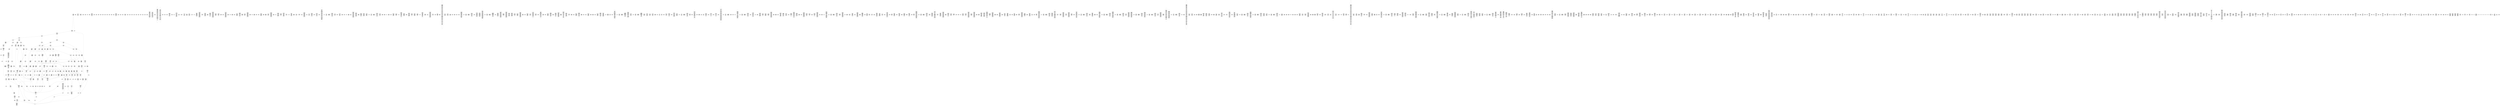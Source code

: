 /* Generated by GvGen v.1.0 (https://www.github.com/stricaud/gvgen) */

digraph G {
compound=true;
   node1 [label="[anywhere]"];
   node2 [label="# 0x0
PUSHX Data
PUSHX Data
MSTORE
CALLVALUE
ISZERO
PUSHX Data
JUMPI
"];
   node3 [label="# 0xc
PUSHX Data
REVERT
"];
   node4 [label="# 0x10
JUMPDEST
PUSHX LogicData
CALLDATASIZE
LT
PUSHX Data
JUMPI
"];
   node5 [label="# 0x1a
PUSHX Data
CALLDATALOAD
PUSHX BitData
SHR
PUSHX LogicData
GT
PUSHX Data
JUMPI
"];
   node6 [label="# 0x2b
PUSHX LogicData
GT
PUSHX Data
JUMPI
"];
   node7 [label="# 0x36
PUSHX LogicData
GT
PUSHX Data
JUMPI
"];
   node8 [label="# 0x41
PUSHX LogicData
EQ
PUSHX Data
JUMPI
"];
   node9 [label="# 0x4c
PUSHX LogicData
EQ
PUSHX Data
JUMPI
"];
   node10 [label="# 0x57
PUSHX LogicData
EQ
PUSHX Data
JUMPI
"];
   node11 [label="# 0x62
PUSHX LogicData
EQ
PUSHX Data
JUMPI
"];
   node12 [label="# 0x6d
PUSHX LogicData
EQ
PUSHX Data
JUMPI
"];
   node13 [label="# 0x78
PUSHX LogicData
EQ
PUSHX Data
JUMPI
"];
   node14 [label="# 0x83
PUSHX Data
REVERT
"];
   node15 [label="# 0x87
JUMPDEST
PUSHX LogicData
EQ
PUSHX Data
JUMPI
"];
   node16 [label="# 0x93
PUSHX LogicData
EQ
PUSHX Data
JUMPI
"];
   node17 [label="# 0x9e
PUSHX LogicData
EQ
PUSHX Data
JUMPI
"];
   node18 [label="# 0xa9
PUSHX LogicData
EQ
PUSHX Data
JUMPI
"];
   node19 [label="# 0xb4
PUSHX LogicData
EQ
PUSHX Data
JUMPI
"];
   node20 [label="# 0xbf
PUSHX LogicData
EQ
PUSHX Data
JUMPI
"];
   node21 [label="# 0xca
PUSHX Data
REVERT
"];
   node22 [label="# 0xce
JUMPDEST
PUSHX LogicData
GT
PUSHX Data
JUMPI
"];
   node23 [label="# 0xda
PUSHX LogicData
EQ
PUSHX Data
JUMPI
"];
   node24 [label="# 0xe5
PUSHX LogicData
EQ
PUSHX Data
JUMPI
"];
   node25 [label="# 0xf0
PUSHX LogicData
EQ
PUSHX Data
JUMPI
"];
   node26 [label="# 0xfb
PUSHX LogicData
EQ
PUSHX Data
JUMPI
"];
   node27 [label="# 0x106
PUSHX LogicData
EQ
PUSHX Data
JUMPI
"];
   node28 [label="# 0x111
PUSHX LogicData
EQ
PUSHX Data
JUMPI
"];
   node29 [label="# 0x11c
PUSHX Data
REVERT
"];
   node30 [label="# 0x120
JUMPDEST
PUSHX LogicData
EQ
PUSHX Data
JUMPI
"];
   node31 [label="# 0x12c
PUSHX LogicData
EQ
PUSHX Data
JUMPI
"];
   node32 [label="# 0x137
PUSHX LogicData
EQ
PUSHX Data
JUMPI
"];
   node33 [label="# 0x142
PUSHX LogicData
EQ
PUSHX Data
JUMPI
"];
   node34 [label="# 0x14d
PUSHX LogicData
EQ
PUSHX Data
JUMPI
"];
   node35 [label="# 0x158
PUSHX Data
REVERT
"];
   node36 [label="# 0x15c
JUMPDEST
PUSHX LogicData
GT
PUSHX Data
JUMPI
"];
   node37 [label="# 0x168
PUSHX LogicData
GT
PUSHX Data
JUMPI
"];
   node38 [label="# 0x173
PUSHX LogicData
EQ
PUSHX Data
JUMPI
"];
   node39 [label="# 0x17e
PUSHX LogicData
EQ
PUSHX Data
JUMPI
"];
   node40 [label="# 0x189
PUSHX LogicData
EQ
PUSHX Data
JUMPI
"];
   node41 [label="# 0x194
PUSHX LogicData
EQ
PUSHX Data
JUMPI
"];
   node42 [label="# 0x19f
PUSHX LogicData
EQ
PUSHX Data
JUMPI
"];
   node43 [label="# 0x1aa
PUSHX LogicData
EQ
PUSHX Data
JUMPI
"];
   node44 [label="# 0x1b5
PUSHX Data
REVERT
"];
   node45 [label="# 0x1b9
JUMPDEST
PUSHX LogicData
EQ
PUSHX Data
JUMPI
"];
   node46 [label="# 0x1c5
PUSHX LogicData
EQ
PUSHX Data
JUMPI
"];
   node47 [label="# 0x1d0
PUSHX LogicData
EQ
PUSHX Data
JUMPI
"];
   node48 [label="# 0x1db
PUSHX LogicData
EQ
PUSHX Data
JUMPI
"];
   node49 [label="# 0x1e6
PUSHX LogicData
EQ
PUSHX Data
JUMPI
"];
   node50 [label="# 0x1f1
PUSHX LogicData
EQ
PUSHX Data
JUMPI
"];
   node51 [label="# 0x1fc
PUSHX Data
REVERT
"];
   node52 [label="# 0x200
JUMPDEST
PUSHX LogicData
GT
PUSHX Data
JUMPI
"];
   node53 [label="# 0x20c
PUSHX LogicData
EQ
PUSHX Data
JUMPI
"];
   node54 [label="# 0x217
PUSHX LogicData
EQ
PUSHX Data
JUMPI
"];
   node55 [label="# 0x222
PUSHX LogicData
EQ
PUSHX Data
JUMPI
"];
   node56 [label="# 0x22d
PUSHX LogicData
EQ
PUSHX Data
JUMPI
"];
   node57 [label="# 0x238
PUSHX LogicData
EQ
PUSHX Data
JUMPI
"];
   node58 [label="# 0x243
PUSHX LogicData
EQ
PUSHX Data
JUMPI
"];
   node59 [label="# 0x24e
PUSHX Data
REVERT
"];
   node60 [label="# 0x252
JUMPDEST
PUSHX LogicData
EQ
PUSHX Data
JUMPI
"];
   node61 [label="# 0x25e
PUSHX LogicData
EQ
PUSHX Data
JUMPI
"];
   node62 [label="# 0x269
PUSHX LogicData
EQ
PUSHX Data
JUMPI
"];
   node63 [label="# 0x274
PUSHX LogicData
EQ
PUSHX Data
JUMPI
"];
   node64 [label="# 0x27f
PUSHX LogicData
EQ
PUSHX Data
JUMPI
"];
   node65 [label="# 0x28a
JUMPDEST
PUSHX Data
REVERT
"];
   node66 [label="# 0x28f
JUMPDEST
PUSHX Data
PUSHX Data
CALLDATASIZE
PUSHX Data
PUSHX Data
JUMP
"];
   node67 [label="# 0x29d
JUMPDEST
PUSHX Data
JUMP
"];
   node68 [label="# 0x2a2
JUMPDEST
PUSHX MemData
MLOAD
ISZERO
ISZERO
MSTORE
PUSHX ArithData
ADD
"];
   node69 [label="# 0x2ae
JUMPDEST
PUSHX MemData
MLOAD
SUB
RETURN
"];
   node70 [label="# 0x2b7
JUMPDEST
PUSHX Data
PUSHX Data
JUMP
"];
   node71 [label="# 0x2bf
JUMPDEST
PUSHX MemData
MLOAD
PUSHX Data
PUSHX Data
JUMP
"];
   node72 [label="# 0x2cc
JUMPDEST
PUSHX Data
PUSHX Data
CALLDATASIZE
PUSHX Data
PUSHX Data
JUMP
"];
   node73 [label="# 0x2da
JUMPDEST
PUSHX Data
JUMP
"];
   node74 [label="# 0x2df
JUMPDEST
PUSHX MemData
MLOAD
PUSHX ArithData
PUSHX BitData
PUSHX BitData
SHL
SUB
AND
MSTORE
PUSHX ArithData
ADD
PUSHX Data
JUMP
"];
   node75 [label="# 0x2f7
JUMPDEST
PUSHX Data
PUSHX Data
CALLDATASIZE
PUSHX Data
PUSHX Data
JUMP
"];
   node76 [label="# 0x305
JUMPDEST
PUSHX Data
JUMP
"];
   node77 [label="# 0x30a
JUMPDEST
STOP
"];
   node78 [label="# 0x30c
JUMPDEST
PUSHX Data
PUSHX Data
CALLDATASIZE
PUSHX Data
PUSHX Data
JUMP
"];
   node79 [label="# 0x31a
JUMPDEST
PUSHX Data
JUMP
"];
   node80 [label="# 0x31f
JUMPDEST
PUSHX Data
PUSHX Data
CALLDATASIZE
PUSHX Data
PUSHX Data
JUMP
"];
   node81 [label="# 0x32d
JUMPDEST
PUSHX Data
PUSHX Data
MSTORE
PUSHX Data
MSTORE
PUSHX Data
SHA3
SLOAD
PUSHX BitData
AND
JUMP
"];
   node82 [label="# 0x342
JUMPDEST
PUSHX StorData
SLOAD
"];
   node83 [label="# 0x346
JUMPDEST
PUSHX MemData
MLOAD
MSTORE
PUSHX ArithData
ADD
PUSHX Data
JUMP
"];
   node84 [label="# 0x354
JUMPDEST
PUSHX Data
PUSHX Data
CALLDATASIZE
PUSHX Data
PUSHX Data
JUMP
"];
   node85 [label="# 0x362
JUMPDEST
PUSHX Data
JUMP
"];
   node86 [label="# 0x367
JUMPDEST
PUSHX Data
PUSHX Data
CALLDATASIZE
PUSHX Data
PUSHX Data
JUMP
"];
   node87 [label="# 0x375
JUMPDEST
PUSHX Data
JUMP
"];
   node88 [label="# 0x37a
JUMPDEST
PUSHX Data
PUSHX Data
CALLDATASIZE
PUSHX Data
PUSHX Data
JUMP
"];
   node89 [label="# 0x388
JUMPDEST
PUSHX Data
JUMP
"];
   node90 [label="# 0x38d
JUMPDEST
PUSHX Data
PUSHX Data
CALLDATASIZE
PUSHX Data
PUSHX Data
JUMP
"];
   node91 [label="# 0x39b
JUMPDEST
PUSHX Data
JUMP
"];
   node92 [label="# 0x3a0
JUMPDEST
PUSHX Data
PUSHX Data
CALLDATASIZE
PUSHX Data
PUSHX Data
JUMP
"];
   node93 [label="# 0x3ae
JUMPDEST
PUSHX Data
JUMP
"];
   node94 [label="# 0x3b3
JUMPDEST
PUSHX Data
PUSHX Data
CALLDATASIZE
PUSHX Data
PUSHX Data
JUMP
"];
   node95 [label="# 0x3c1
JUMPDEST
PUSHX Data
JUMP
"];
   node96 [label="# 0x3c6
JUMPDEST
PUSHX Data
PUSHX Data
CALLDATASIZE
PUSHX Data
PUSHX Data
JUMP
"];
   node97 [label="# 0x3d4
JUMPDEST
PUSHX Data
JUMP
"];
   node98 [label="# 0x3d9
JUMPDEST
PUSHX Data
PUSHX StorData
SLOAD
JUMP
"];
   node99 [label="# 0x3e2
JUMPDEST
PUSHX Data
PUSHX Data
CALLDATASIZE
PUSHX Data
PUSHX Data
JUMP
"];
   node100 [label="# 0x3f0
JUMPDEST
PUSHX Data
JUMP
"];
   node101 [label="# 0x3f5
JUMPDEST
PUSHX Data
PUSHX Data
CALLDATASIZE
PUSHX Data
PUSHX Data
JUMP
"];
   node102 [label="# 0x403
JUMPDEST
PUSHX Data
JUMP
"];
   node103 [label="# 0x408
JUMPDEST
PUSHX Data
PUSHX Data
CALLDATASIZE
PUSHX Data
PUSHX Data
JUMP
"];
   node104 [label="# 0x416
JUMPDEST
PUSHX Data
JUMP
"];
   node105 [label="# 0x41b
JUMPDEST
PUSHX Data
PUSHX Data
CALLDATASIZE
PUSHX Data
PUSHX Data
JUMP
"];
   node106 [label="# 0x429
JUMPDEST
PUSHX Data
PUSHX Data
MSTORE
PUSHX Data
MSTORE
PUSHX Data
SHA3
SLOAD
PUSHX BitData
AND
JUMP
"];
   node107 [label="# 0x43e
JUMPDEST
PUSHX Data
PUSHX Data
CALLDATASIZE
PUSHX Data
PUSHX Data
JUMP
"];
   node108 [label="# 0x44c
JUMPDEST
PUSHX Data
JUMP
"];
   node109 [label="# 0x451
JUMPDEST
PUSHX Data
PUSHX Data
CALLDATASIZE
PUSHX Data
PUSHX Data
JUMP
"];
   node110 [label="# 0x45f
JUMPDEST
PUSHX Data
JUMP
"];
   node111 [label="# 0x464
JUMPDEST
PUSHX Data
PUSHX Data
CALLDATASIZE
PUSHX Data
PUSHX Data
JUMP
"];
   node112 [label="# 0x472
JUMPDEST
PUSHX Data
JUMP
"];
   node113 [label="# 0x477
JUMPDEST
PUSHX MemData
MLOAD
PUSHX Data
PUSHX Data
JUMP
"];
   node114 [label="# 0x484
JUMPDEST
PUSHX StorData
SLOAD
PUSHX Data
PUSHX ArithData
PUSHX BitData
PUSHX BitData
SHL
SUB
AND
JUMP
"];
   node115 [label="# 0x497
JUMPDEST
PUSHX StorData
SLOAD
PUSHX Data
PUSHX ArithData
PUSHX BitData
PUSHX BitData
SHL
SUB
AND
JUMP
"];
   node116 [label="# 0x4aa
JUMPDEST
PUSHX Data
PUSHX Data
CALLDATASIZE
PUSHX Data
PUSHX Data
JUMP
"];
   node117 [label="# 0x4b8
JUMPDEST
PUSHX Data
JUMP
"];
   node118 [label="# 0x4bd
JUMPDEST
PUSHX Data
PUSHX Data
CALLDATASIZE
PUSHX Data
PUSHX Data
JUMP
"];
   node119 [label="# 0x4cb
JUMPDEST
PUSHX Data
JUMP
"];
   node120 [label="# 0x4d0
JUMPDEST
PUSHX Data
PUSHX Data
JUMP
"];
   node121 [label="# 0x4d8
JUMPDEST
PUSHX Data
PUSHX Data
CALLDATASIZE
PUSHX Data
PUSHX Data
JUMP
"];
   node122 [label="# 0x4e6
JUMPDEST
PUSHX Data
JUMP
"];
   node123 [label="# 0x4eb
JUMPDEST
PUSHX Data
PUSHX Data
CALLDATASIZE
PUSHX Data
PUSHX Data
JUMP
"];
   node124 [label="# 0x4f9
JUMPDEST
PUSHX Data
JUMP
"];
   node125 [label="# 0x4fe
JUMPDEST
PUSHX StorData
SLOAD
PUSHX ArithData
PUSHX BitData
PUSHX BitData
SHL
SUB
AND
PUSHX Data
JUMP
"];
   node126 [label="# 0x50f
JUMPDEST
PUSHX StorData
SLOAD
PUSHX Data
PUSHX ArithData
PUSHX BitData
PUSHX BitData
SHL
SUB
AND
JUMP
"];
   node127 [label="# 0x522
JUMPDEST
PUSHX Data
PUSHX Data
JUMP
"];
   node128 [label="# 0x52a
JUMPDEST
PUSHX Data
PUSHX Data
CALLDATASIZE
PUSHX Data
PUSHX Data
JUMP
"];
   node129 [label="# 0x538
JUMPDEST
PUSHX Data
JUMP
"];
   node130 [label="# 0x53d
JUMPDEST
PUSHX Data
PUSHX Data
CALLDATASIZE
PUSHX Data
PUSHX Data
JUMP
"];
   node131 [label="# 0x54b
JUMPDEST
PUSHX Data
JUMP
"];
   node132 [label="# 0x550
JUMPDEST
PUSHX Data
PUSHX Data
CALLDATASIZE
PUSHX Data
PUSHX Data
JUMP
"];
   node133 [label="# 0x55e
JUMPDEST
PUSHX Data
JUMP
"];
   node134 [label="# 0x563
JUMPDEST
PUSHX Data
PUSHX Data
CALLDATASIZE
PUSHX Data
PUSHX Data
JUMP
"];
   node135 [label="# 0x571
JUMPDEST
PUSHX Data
JUMP
"];
   node136 [label="# 0x576
JUMPDEST
PUSHX Data
PUSHX Data
CALLDATASIZE
PUSHX Data
PUSHX Data
JUMP
"];
   node137 [label="# 0x584
JUMPDEST
PUSHX Data
JUMP
"];
   node138 [label="# 0x589
JUMPDEST
PUSHX StorData
SLOAD
PUSHX Data
PUSHX ArithData
PUSHX BitData
PUSHX BitData
SHL
SUB
AND
JUMP
"];
   node139 [label="# 0x59c
JUMPDEST
PUSHX Data
PUSHX Data
CALLDATASIZE
PUSHX Data
PUSHX Data
JUMP
"];
   node140 [label="# 0x5aa
JUMPDEST
PUSHX Data
JUMP
"];
   node141 [label="# 0x5af
JUMPDEST
PUSHX Data
PUSHX Data
CALLDATASIZE
PUSHX Data
PUSHX Data
JUMP
"];
   node142 [label="# 0x5bd
JUMPDEST
PUSHX Data
PUSHX Data
MSTORE
PUSHX Data
MSTORE
PUSHX Data
SHA3
SLOAD
PUSHX BitData
AND
PUSHX BitData
PUSHX Data
DIV
AND
PUSHX BitData
PUSHX BitData
SHL
DIV
AND
PUSHX ArithData
PUSHX BitData
PUSHX BitData
SHL
SUB
PUSHX BitData
PUSHX BitData
SHL
DIV
AND
JUMP
"];
   node143 [label="# 0x5ff
JUMPDEST
PUSHX Data
MLOAD
PUSHX BitData
AND
MSTORE
PUSHX BitData
AND
PUSHX ArithData
ADD
MSTORE
AND
ADD
MSTORE
PUSHX ArithData
PUSHX BitData
PUSHX BitData
SHL
SUB
AND
PUSHX ArithData
ADD
MSTORE
PUSHX ArithData
ADD
PUSHX Data
JUMP
"];
   node144 [label="# 0x637
JUMPDEST
PUSHX Data
PUSHX Data
CALLDATASIZE
PUSHX Data
PUSHX Data
JUMP
"];
   node145 [label="# 0x645
JUMPDEST
PUSHX Data
JUMP
"];
   node146 [label="# 0x64a
JUMPDEST
PUSHX Data
PUSHX Data
CALLDATASIZE
PUSHX Data
PUSHX Data
JUMP
"];
   node147 [label="# 0x658
JUMPDEST
PUSHX Data
PUSHX Data
MSTORE
PUSHX Data
MSTORE
PUSHX Data
SHA3
SLOAD
PUSHX ArithData
ADD
SLOAD
PUSHX BitData
AND
PUSHX BitData
PUSHX Data
DIV
AND
PUSHX BitData
PUSHX BitData
SHL
DIV
AND
PUSHX BitData
PUSHX BitData
SHL
DIV
AND
PUSHX BitData
PUSHX BitData
SHL
DIV
AND
PUSHX BitData
PUSHX BitData
SHL
DIV
AND
PUSHX BitData
PUSHX BitData
SHL
DIV
AND
PUSHX ArithData
PUSHX BitData
PUSHX BitData
SHL
SUB
PUSHX BitData
PUSHX BitData
SHL
DIV
AND
AND
DIV
AND
DIV
AND
JUMP
"];
   node148 [label="# 0x6de
JUMPDEST
PUSHX Data
MLOAD
PUSHX BitData
AND
MSTORE
PUSHX BitData
AND
PUSHX ArithData
ADD
MSTORE
AND
ADD
MSTORE
AND
PUSHX ArithData
ADD
MSTORE
AND
PUSHX ArithData
ADD
MSTORE
AND
PUSHX ArithData
ADD
MSTORE
AND
PUSHX ArithData
ADD
MSTORE
PUSHX ArithData
PUSHX BitData
PUSHX BitData
SHL
SUB
AND
PUSHX ArithData
ADD
MSTORE
AND
PUSHX ArithData
ADD
MSTORE
AND
PUSHX ArithData
ADD
MSTORE
AND
PUSHX ArithData
ADD
MSTORE
PUSHX ArithData
ADD
PUSHX Data
JUMP
"];
   node149 [label="# 0x750
JUMPDEST
PUSHX Data
PUSHX Data
JUMP
"];
   node150 [label="# 0x758
JUMPDEST
PUSHX Data
PUSHX Data
CALLDATASIZE
PUSHX Data
PUSHX Data
JUMP
"];
   node151 [label="# 0x766
JUMPDEST
PUSHX Data
JUMP
"];
   node152 [label="# 0x76b
JUMPDEST
PUSHX Data
PUSHX Data
CALLDATASIZE
PUSHX Data
PUSHX Data
JUMP
"];
   node153 [label="# 0x779
JUMPDEST
PUSHX Data
JUMP
"];
   node154 [label="# 0x77e
JUMPDEST
PUSHX Data
PUSHX Data
CALLDATASIZE
PUSHX Data
PUSHX Data
JUMP
"];
   node155 [label="# 0x78c
JUMPDEST
PUSHX Data
JUMP
"];
   node156 [label="# 0x791
JUMPDEST
PUSHX Data
PUSHX ArithData
PUSHX BitData
PUSHX BitData
SHL
SUB
NOT
AND
PUSHX BitData
PUSHX BitData
SHL
EQ
PUSHX Data
JUMPI
"];
   node157 [label="# 0x7ad
PUSHX Data
PUSHX Data
JUMP
"];
   node158 [label="# 0x7b6
JUMPDEST
JUMP
"];
   node159 [label="# 0x7bc
JUMPDEST
PUSHX Data
PUSHX StorData
SLOAD
PUSHX Data
PUSHX Data
JUMP
"];
   node160 [label="# 0x7cb
JUMPDEST
PUSHX ArithData
ADD
PUSHX ArithData
DIV
MUL
PUSHX ArithData
ADD
PUSHX MemData
MLOAD
ADD
PUSHX Data
MSTORE
MSTORE
PUSHX ArithData
ADD
SLOAD
PUSHX Data
PUSHX Data
JUMP
"];
   node161 [label="# 0x7f7
JUMPDEST
ISZERO
PUSHX Data
JUMPI
"];
   node162 [label="# 0x7fe
PUSHX LogicData
LT
PUSHX Data
JUMPI
"];
   node163 [label="# 0x806
PUSHX ArithData
SLOAD
DIV
MUL
MSTORE
PUSHX ArithData
ADD
PUSHX Data
JUMP
"];
   node164 [label="# 0x819
JUMPDEST
ADD
PUSHX Data
MSTORE
PUSHX Data
PUSHX Data
SHA3
"];
   node165 [label="# 0x827
JUMPDEST
SLOAD
MSTORE
PUSHX ArithData
ADD
PUSHX ArithData
ADD
GT
PUSHX Data
JUMPI
"];
   node166 [label="# 0x83b
SUB
PUSHX BitData
AND
ADD
"];
   node167 [label="# 0x844
JUMPDEST
JUMP
"];
   node168 [label="# 0x84e
JUMPDEST
PUSHX Data
MSTORE
PUSHX Data
PUSHX Data
MSTORE
PUSHX Data
SHA3
SLOAD
PUSHX ArithData
PUSHX BitData
PUSHX BitData
SHL
SUB
AND
PUSHX Data
JUMPI
"];
   node169 [label="# 0x86b
PUSHX MemData
MLOAD
PUSHX BitData
PUSHX BitData
SHL
MSTORE
PUSHX Data
PUSHX ArithData
ADD
MSTORE
PUSHX Data
PUSHX ArithData
ADD
MSTORE
PUSHX Data
PUSHX ArithData
ADD
MSTORE
PUSHX BitData
PUSHX BitData
SHL
PUSHX ArithData
ADD
MSTORE
PUSHX ArithData
ADD
"];
   node170 [label="# 0x8c3
JUMPDEST
PUSHX MemData
MLOAD
SUB
REVERT
"];
   node171 [label="# 0x8cc
JUMPDEST
PUSHX Data
MSTORE
PUSHX Data
PUSHX Data
MSTORE
PUSHX Data
SHA3
SLOAD
PUSHX ArithData
PUSHX BitData
PUSHX BitData
SHL
SUB
AND
JUMP
"];
   node172 [label="# 0x8e8
JUMPDEST
PUSHX Data
PUSHX Data
PUSHX Data
JUMP
"];
   node173 [label="# 0x8f3
JUMPDEST
PUSHX ArithData
PUSHX BitData
PUSHX BitData
SHL
SUB
AND
PUSHX ArithData
PUSHX BitData
PUSHX BitData
SHL
SUB
AND
EQ
ISZERO
PUSHX Data
JUMPI
"];
   node174 [label="# 0x910
PUSHX MemData
MLOAD
PUSHX BitData
PUSHX BitData
SHL
MSTORE
PUSHX Data
PUSHX ArithData
ADD
MSTORE
PUSHX Data
PUSHX ArithData
ADD
MSTORE
PUSHX Data
PUSHX ArithData
ADD
MSTORE
PUSHX BitData
PUSHX BitData
SHL
PUSHX ArithData
ADD
MSTORE
PUSHX ArithData
ADD
PUSHX Data
JUMP
"];
   node175 [label="# 0x961
JUMPDEST
PUSHX ArithData
PUSHX BitData
PUSHX BitData
SHL
SUB
AND
PUSHX Data
PUSHX Data
JUMP
"];
   node176 [label="# 0x973
JUMPDEST
PUSHX ArithData
PUSHX BitData
PUSHX BitData
SHL
SUB
AND
EQ
PUSHX Data
JUMPI
"];
   node177 [label="# 0x983
PUSHX Data
PUSHX Data
PUSHX Data
JUMP
"];
   node178 [label="# 0x98f
JUMPDEST
PUSHX Data
JUMPI
"];
   node179 [label="# 0x994
PUSHX MemData
MLOAD
PUSHX BitData
PUSHX BitData
SHL
MSTORE
PUSHX Data
PUSHX ArithData
ADD
MSTORE
PUSHX Data
PUSHX ArithData
ADD
MSTORE
PUSHX Data
PUSHX ArithData
ADD
MSTORE
PUSHX Data
PUSHX ArithData
ADD
MSTORE
PUSHX ArithData
ADD
PUSHX Data
JUMP
"];
   node180 [label="# 0xa01
JUMPDEST
PUSHX Data
PUSHX Data
JUMP
"];
   node181 [label="# 0xa0b
JUMPDEST
JUMP
"];
   node182 [label="# 0xa10
JUMPDEST
PUSHX Data
CALLER
PUSHX Data
JUMP
"];
   node183 [label="# 0xa19
JUMPDEST
PUSHX Data
JUMPI
"];
   node184 [label="# 0xa1e
PUSHX MemData
MLOAD
PUSHX BitData
PUSHX BitData
SHL
MSTORE
PUSHX ArithData
ADD
PUSHX Data
PUSHX Data
JUMP
"];
   node185 [label="# 0xa35
JUMPDEST
PUSHX StorData
SLOAD
PUSHX ArithData
PUSHX BitData
PUSHX BitData
SHL
SUB
NOT
AND
PUSHX ArithData
PUSHX BitData
PUSHX BitData
SHL
SUB
AND
OR
SSTORE
JUMP
"];
   node186 [label="# 0xa57
JUMPDEST
PUSHX Data
PUSHX Data
PUSHX Data
PUSHX Data
JUMP
"];
   node187 [label="# 0xa64
JUMPDEST
PUSHX LogicData
PUSHX BitData
AND
LT
ISZERO
PUSHX Data
JUMPI
"];
   node188 [label="# 0xa76
PUSHX MemData
MLOAD
PUSHX BitData
PUSHX BitData
SHL
MSTORE
PUSHX ArithData
ADD
PUSHX Data
PUSHX ArithData
MSTORE
PUSHX Data
ADD
MSTORE
PUSHX BitData
PUSHX BitData
SHL
PUSHX ArithData
ADD
MSTORE
PUSHX ArithData
ADD
JUMP
"];
   node189 [label="# 0xaa6
JUMPDEST
PUSHX Data
PUSHX Data
JUMP
"];
   node190 [label="# 0xab1
JUMPDEST
JUMP
"];
   node191 [label="# 0xab8
JUMPDEST
PUSHX Data
PUSHX Data
PUSHX Data
JUMP
"];
   node192 [label="# 0xac3
JUMPDEST
PUSHX Data
JUMP
"];
   node193 [label="# 0xac9
JUMPDEST
PUSHX Data
JUMPI
"];
   node194 [label="# 0xace
PUSHX MemData
MLOAD
PUSHX BitData
PUSHX BitData
SHL
MSTORE
PUSHX ArithData
ADD
PUSHX Data
PUSHX Data
JUMP
"];
   node195 [label="# 0xae5
JUMPDEST
PUSHX Data
PUSHX Data
JUMP
"];
   node196 [label="# 0xaf0
JUMPDEST
PUSHX Data
PUSHX Data
PUSHX Data
PUSHX Data
JUMP
"];
   node197 [label="# 0xafd
JUMPDEST
PUSHX LogicData
PUSHX BitData
AND
LT
ISZERO
PUSHX Data
JUMPI
"];
   node198 [label="# 0xb0f
PUSHX MemData
MLOAD
PUSHX BitData
PUSHX BitData
SHL
MSTORE
PUSHX ArithData
ADD
PUSHX Data
PUSHX ArithData
MSTORE
PUSHX Data
ADD
MSTORE
PUSHX BitData
PUSHX BitData
SHL
PUSHX ArithData
ADD
MSTORE
PUSHX ArithData
ADD
JUMP
"];
   node199 [label="# 0xb3f
JUMPDEST
PUSHX Data
PUSHX Data
JUMP
"];
   node200 [label="# 0xb49
JUMPDEST
JUMP
"];
   node201 [label="# 0xb4f
JUMPDEST
PUSHX Data
PUSHX ArithData
PUSHX BitData
PUSHX BitData
SHL
SUB
AND
PUSHX Data
PUSHX StorData
SLOAD
PUSHX ArithData
PUSHX BitData
PUSHX BitData
SHL
SUB
AND
JUMP
"];
   node202 [label="# 0xb6d
JUMPDEST
PUSHX ArithData
PUSHX BitData
PUSHX BitData
SHL
SUB
AND
EQ
PUSHX Data
JUMPI
"];
   node203 [label="# 0xb7d
PUSHX ArithData
PUSHX BitData
PUSHX BitData
SHL
SUB
AND
PUSHX Data
MSTORE
PUSHX Data
PUSHX Data
MSTORE
PUSHX Data
SHA3
SLOAD
PUSHX BitData
AND
JUMP
"];
   node204 [label="# 0xb9c
JUMPDEST
PUSHX StorData
SLOAD
LT
PUSHX Data
JUMPI
"];
   node205 [label="# 0xba8
PUSHX Data
REVERT
"];
   node206 [label="# 0xbac
JUMPDEST
PUSHX Data
MSTORE
PUSHX Data
SHA3
ADD
SLOAD
PUSHX ArithData
PUSHX BitData
PUSHX BitData
SHL
SUB
AND
JUMP
"];
   node207 [label="# 0xbc6
JUMPDEST
PUSHX Data
PUSHX Data
PUSHX Data
JUMP
"];
   node208 [label="# 0xbd2
JUMPDEST
MLOAD
PUSHX LogicData
EQ
PUSHX Data
JUMPI
"];
   node209 [label="# 0xbe1
PUSHX LogicData
PUSHX BitData
AND
LT
ISZERO
"];
   node210 [label="# 0xbea
JUMPDEST
PUSHX Data
JUMPI
"];
   node211 [label="# 0xbef
PUSHX MemData
MLOAD
PUSHX BitData
PUSHX BitData
SHL
MSTORE
PUSHX ArithData
ADD
PUSHX Data
PUSHX ArithData
MSTORE
PUSHX Data
ADD
MSTORE
PUSHX BitData
PUSHX BitData
SHL
PUSHX ArithData
ADD
MSTORE
PUSHX ArithData
ADD
JUMP
"];
   node212 [label="# 0xc1f
JUMPDEST
PUSHX Data
"];
   node213 [label="# 0xc22
JUMPDEST
MLOAD
PUSHX BitData
AND
LT
ISZERO
PUSHX Data
JUMPI
"];
   node214 [label="# 0xc2f
PUSHX StorData
SLOAD
MLOAD
PUSHX ArithData
PUSHX BitData
PUSHX BitData
SHL
SUB
AND
PUSHX Data
PUSHX BitData
AND
LT
PUSHX Data
JUMPI
"];
   node215 [label="# 0xc57
PUSHX Data
PUSHX Data
JUMP
"];
   node216 [label="# 0xc5e
JUMPDEST
PUSHX ArithData
MUL
PUSHX ArithData
ADD
ADD
MLOAD
PUSHX StorData
PUSHX BitData
AND
SLOAD
LT
PUSHX Data
JUMPI
"];
   node217 [label="# 0xc75
PUSHX Data
PUSHX Data
JUMP
"];
   node218 [label="# 0xc7c
JUMPDEST
PUSHX Data
MSTORE
PUSHX Data
SHA3
ADD
SLOAD
PUSHX MemData
MLOAD
PUSHX BitData
SHL
PUSHX ArithData
PUSHX BitData
PUSHX BitData
SHL
SUB
NOT
AND
MSTORE
PUSHX ArithData
PUSHX BitData
PUSHX BitData
SHL
SUB
AND
PUSHX ArithData
ADD
MSTORE
PUSHX BitData
AND
PUSHX ArithData
ADD
MSTORE
AND
PUSHX ArithData
ADD
MSTORE
AND
PUSHX ArithData
ADD
MSTORE
PUSHX ArithData
ADD
PUSHX Data
PUSHX MemData
MLOAD
SUB
PUSHX Data
EXTCODESIZE
ISZERO
ISZERO
PUSHX Data
JUMPI
"];
   node219 [label="# 0xce0
PUSHX Data
REVERT
"];
   node220 [label="# 0xce4
JUMPDEST
GAS
CALL
ISZERO
ISZERO
PUSHX Data
JUMPI
"];
   node221 [label="# 0xcef
RETURNDATASIZE
PUSHX Data
RETURNDATACOPY
RETURNDATASIZE
PUSHX Data
REVERT
"];
   node222 [label="# 0xcf8
JUMPDEST
PUSHX MemData
MLOAD
RETURNDATASIZE
PUSHX BitData
NOT
PUSHX ArithData
ADD
AND
ADD
PUSHX Data
MSTORE
ADD
PUSHX Data
PUSHX Data
JUMP
"];
   node223 [label="# 0xd1c
JUMPDEST
PUSHX Data
PUSHX BitData
AND
MLOAD
LT
PUSHX Data
JUMPI
"];
   node224 [label="# 0xd2e
PUSHX Data
PUSHX Data
JUMP
"];
   node225 [label="# 0xd35
JUMPDEST
PUSHX ArithData
MUL
PUSHX ArithData
ADD
ADD
MLOAD
PUSHX Data
PUSHX Data
JUMP
"];
   node226 [label="# 0xd45
JUMPDEST
PUSHX Data
PUSHX Data
JUMP
"];
   node227 [label="# 0xd4f
JUMPDEST
PUSHX Data
JUMP
"];
   node228 [label="# 0xd57
JUMPDEST
JUMP
"];
   node229 [label="# 0xd5f
JUMPDEST
PUSHX Data
PUSHX Data
PUSHX Data
JUMP
"];
   node230 [label="# 0xd6a
JUMPDEST
LT
PUSHX Data
JUMPI
"];
   node231 [label="# 0xd71
PUSHX MemData
MLOAD
PUSHX BitData
PUSHX BitData
SHL
MSTORE
PUSHX Data
PUSHX ArithData
ADD
MSTORE
PUSHX Data
PUSHX ArithData
ADD
MSTORE
PUSHX Data
PUSHX ArithData
ADD
MSTORE
PUSHX BitData
PUSHX BitData
SHL
PUSHX ArithData
ADD
MSTORE
PUSHX ArithData
ADD
PUSHX Data
JUMP
"];
   node232 [label="# 0xdcc
JUMPDEST
PUSHX ArithData
PUSHX BitData
PUSHX BitData
SHL
SUB
AND
PUSHX Data
MSTORE
PUSHX Data
PUSHX Data
MSTORE
PUSHX Data
SHA3
MSTORE
MSTORE
SHA3
SLOAD
JUMP
"];
   node233 [label="# 0xdf5
JUMPDEST
PUSHX Data
PUSHX Data
PUSHX Data
JUMP
"];
   node234 [label="# 0xe01
JUMPDEST
PUSHX StorData
SLOAD
PUSHX Data
PUSHX ArithData
PUSHX BitData
PUSHX BitData
SHL
SUB
AND
PUSHX Data
PUSHX Data
PUSHX Data
JUMP
"];
   node235 [label="# 0xe23
JUMPDEST
PUSHX MemData
MLOAD
PUSHX BitData
AND
PUSHX BitData
SHL
MSTORE
PUSHX ArithData
ADD
PUSHX Data
PUSHX Data
JUMP
"];
   node236 [label="# 0xe49
JUMPDEST
PUSHX Data
PUSHX MemData
MLOAD
SUB
PUSHX Data
EXTCODESIZE
ISZERO
ISZERO
PUSHX Data
JUMPI
"];
   node237 [label="# 0xe5f
PUSHX Data
REVERT
"];
   node238 [label="# 0xe63
JUMPDEST
GAS
CALL
ISZERO
ISZERO
PUSHX Data
JUMPI
"];
   node239 [label="# 0xe6e
RETURNDATASIZE
PUSHX Data
RETURNDATACOPY
RETURNDATASIZE
PUSHX Data
REVERT
"];
   node240 [label="# 0xe77
JUMPDEST
PUSHX MemData
MLOAD
RETURNDATASIZE
PUSHX BitData
NOT
PUSHX ArithData
ADD
AND
ADD
PUSHX Data
MSTORE
ADD
PUSHX Data
PUSHX Data
JUMP
"];
   node241 [label="# 0xe9b
JUMPDEST
PUSHX ArithData
PUSHX BitData
PUSHX BitData
SHL
SUB
AND
ISZERO
PUSHX Data
JUMPI
"];
   node242 [label="# 0xead
PUSHX Data
PUSHX Data
PUSHX Data
JUMP
"];
   node243 [label="# 0xeb8
JUMPDEST
PUSHX Data
PUSHX Data
JUMP
"];
   node244 [label="# 0xec2
JUMPDEST
JUMP
"];
   node245 [label="# 0xecb
JUMPDEST
PUSHX Data
CALLER
PUSHX Data
JUMP
"];
   node246 [label="# 0xed4
JUMPDEST
PUSHX Data
JUMPI
"];
   node247 [label="# 0xed9
PUSHX MemData
MLOAD
PUSHX BitData
PUSHX BitData
SHL
MSTORE
PUSHX ArithData
ADD
PUSHX Data
PUSHX Data
JUMP
"];
   node248 [label="# 0xef0
JUMPDEST
PUSHX ArithData
PUSHX BitData
PUSHX BitData
SHL
SUB
AND
PUSHX Data
JUMPI
"];
   node249 [label="# 0xeff
PUSHX Data
REVERT
"];
   node250 [label="# 0xf03
JUMPDEST
PUSHX ArithData
PUSHX BitData
PUSHX BitData
SHL
SUB
AND
PUSHX Data
MSTORE
PUSHX Data
PUSHX Data
MSTORE
PUSHX Data
SHA3
SLOAD
PUSHX BitData
NOT
AND
ISZERO
ISZERO
OR
SSTORE
JUMP
"];
   node251 [label="# 0xf2e
JUMPDEST
PUSHX Data
PUSHX MemData
MLOAD
PUSHX ArithData
ADD
PUSHX Data
MSTORE
PUSHX Data
MSTORE
PUSHX Data
JUMP
"];
   node252 [label="# 0xf49
JUMPDEST
PUSHX Data
PUSHX Data
JUMP
"];
   node253 [label="# 0xf51
JUMPDEST
PUSHX ArithData
PUSHX BitData
PUSHX BitData
SHL
SUB
AND
PUSHX Data
PUSHX StorData
SLOAD
PUSHX ArithData
PUSHX BitData
PUSHX BitData
SHL
SUB
AND
JUMP
"];
   node254 [label="# 0xf6c
JUMPDEST
PUSHX ArithData
PUSHX BitData
PUSHX BitData
SHL
SUB
AND
EQ
PUSHX Data
JUMPI
"];
   node255 [label="# 0xf7b
PUSHX MemData
MLOAD
PUSHX BitData
PUSHX BitData
SHL
MSTORE
PUSHX ArithData
ADD
PUSHX Data
PUSHX Data
JUMP
"];
   node256 [label="# 0xf92
JUMPDEST
PUSHX ArithData
PUSHX BitData
PUSHX BitData
SHL
SUB
AND
PUSHX Data
JUMPI
"];
   node257 [label="# 0xfa1
PUSHX Data
REVERT
"];
   node258 [label="# 0xfa5
JUMPDEST
PUSHX ArithData
PUSHX BitData
PUSHX BitData
SHL
SUB
AND
PUSHX Data
MSTORE
PUSHX Data
PUSHX Data
MSTORE
PUSHX Data
SHA3
SLOAD
PUSHX BitData
NOT
AND
ISZERO
ISZERO
OR
SSTORE
JUMP
"];
   node259 [label="# 0xfd0
JUMPDEST
PUSHX Data
PUSHX Data
PUSHX StorData
SLOAD
JUMP
"];
   node260 [label="# 0xfdb
JUMPDEST
LT
PUSHX Data
JUMPI
"];
   node261 [label="# 0xfe2
PUSHX MemData
MLOAD
PUSHX BitData
PUSHX BitData
SHL
MSTORE
PUSHX Data
PUSHX ArithData
ADD
MSTORE
PUSHX Data
PUSHX ArithData
ADD
MSTORE
PUSHX Data
PUSHX ArithData
ADD
MSTORE
PUSHX BitData
PUSHX BitData
SHL
PUSHX ArithData
ADD
MSTORE
PUSHX ArithData
ADD
PUSHX Data
JUMP
"];
   node262 [label="# 0x103e
JUMPDEST
PUSHX StorData
SLOAD
LT
PUSHX Data
JUMPI
"];
   node263 [label="# 0x104a
PUSHX Data
PUSHX Data
JUMP
"];
   node264 [label="# 0x1051
JUMPDEST
PUSHX Data
MSTORE
PUSHX Data
PUSHX Data
SHA3
ADD
SLOAD
JUMP
"];
   node265 [label="# 0x1063
JUMPDEST
PUSHX Data
PUSHX Data
JUMP
"];
   node266 [label="# 0x106b
JUMPDEST
PUSHX Data
MSTORE
PUSHX Data
PUSHX ArithData
MSTORE
PUSHX Data
SHA3
MLOAD
PUSHX ArithData
ADD
MSTORE
SLOAD
PUSHX BitData
AND
MSTORE
PUSHX BitData
PUSHX Data
DIV
AND
ADD
MSTORE
PUSHX BitData
PUSHX BitData
SHL
DIV
AND
ADD
MSTORE
PUSHX BitData
PUSHX BitData
SHL
DIV
AND
PUSHX ArithData
ADD
MSTORE
PUSHX BitData
PUSHX BitData
SHL
DIV
AND
PUSHX ArithData
ADD
MSTORE
PUSHX BitData
PUSHX BitData
SHL
DIV
AND
PUSHX ArithData
ADD
MSTORE
PUSHX BitData
PUSHX BitData
SHL
DIV
AND
PUSHX ArithData
ADD
MSTORE
PUSHX ArithData
PUSHX BitData
PUSHX BitData
SHL
SUB
PUSHX BitData
PUSHX BitData
SHL
DIV
AND
PUSHX ArithData
ADD
MSTORE
PUSHX ArithData
ADD
SLOAD
AND
PUSHX ArithData
ADD
MSTORE
DIV
AND
PUSHX ArithData
ADD
MSTORE
DIV
AND
PUSHX ArithData
ADD
MSTORE
PUSHX ArithData
ADD
SLOAD
MLOAD
MUL
ADD
ADD
MSTORE
MSTORE
PUSHX ArithData
ADD
ADD
ISZERO
PUSHX Data
JUMPI
"];
   node267 [label="# 0x1152
PUSHX ArithData
MUL
ADD
PUSHX Data
MSTORE
PUSHX Data
PUSHX Data
SHA3
"];
   node268 [label="# 0x1162
JUMPDEST
SLOAD
MSTORE
PUSHX ArithData
ADD
PUSHX ArithData
ADD
GT
PUSHX Data
JUMPI
"];
   node269 [label="# 0x1176
JUMPDEST
MSTORE
PUSHX Data
PUSHX Data
PUSHX Data
JUMPI
"];
   node270 [label="# 0x118e
PUSHX Data
PUSHX Data
JUMP
"];
   node271 [label="# 0x1194
JUMPDEST
PUSHX Data
PUSHX Data
JUMP
"];
   node272 [label="# 0x119d
JUMPDEST
PUSHX Data
JUMPI
"];
   node273 [label="# 0x11a3
PUSHX Data
PUSHX Data
JUMP
"];
   node274 [label="# 0x11a9
JUMPDEST
PUSHX StorData
SLOAD
PUSHX MemData
MLOAD
PUSHX BitData
PUSHX BitData
SHL
MSTORE
PUSHX ArithData
ADD
MSTORE
PUSHX ArithData
PUSHX BitData
PUSHX BitData
SHL
SUB
AND
PUSHX Data
PUSHX ArithData
ADD
PUSHX Data
PUSHX MemData
MLOAD
SUB
EXTCODESIZE
ISZERO
ISZERO
PUSHX Data
JUMPI
"];
   node275 [label="# 0x11e9
PUSHX Data
REVERT
"];
   node276 [label="# 0x11ed
JUMPDEST
GAS
STATICCALL
ISZERO
ISZERO
PUSHX Data
JUMPI
"];
   node277 [label="# 0x11f8
RETURNDATASIZE
PUSHX Data
RETURNDATACOPY
RETURNDATASIZE
PUSHX Data
REVERT
"];
   node278 [label="# 0x1201
JUMPDEST
PUSHX MemData
MLOAD
RETURNDATASIZE
PUSHX BitData
NOT
PUSHX ArithData
ADD
AND
ADD
PUSHX Data
MSTORE
ADD
PUSHX Data
PUSHX Data
JUMP
"];
   node279 [label="# 0x1225
JUMPDEST
PUSHX Data
JUMP
"];
   node280 [label="# 0x122a
JUMPDEST
PUSHX MemData
MLOAD
PUSHX ArithData
ADD
PUSHX Data
MSTORE
PUSHX Data
PUSHX StorData
SLOAD
PUSHX BitData
PUSHX BitData
AND
PUSHX ArithData
ADD
MLOAD
PUSHX BitData
AND
PUSHX Data
JUMP
"];
   node281 [label="# 0x1254
JUMPDEST
PUSHX BitData
AND
MSTORE
PUSHX ArithData
ADD
PUSHX Data
PUSHX StorData
SLOAD
PUSHX BitData
PUSHX BitData
AND
PUSHX ArithData
ADD
MLOAD
PUSHX BitData
AND
PUSHX Data
JUMP
"];
   node282 [label="# 0x1279
JUMPDEST
PUSHX BitData
AND
MSTORE
PUSHX ArithData
ADD
MSTORE
PUSHX Data
ADD
MSTORE
PUSHX StorData
SLOAD
MLOAD
PUSHX BitData
PUSHX BitData
SHL
MSTORE
PUSHX ArithData
ADD
MSTORE
PUSHX ArithData
ADD
PUSHX ArithData
PUSHX BitData
PUSHX BitData
SHL
SUB
AND
PUSHX Data
PUSHX ArithData
ADD
PUSHX Data
PUSHX MemData
MLOAD
SUB
EXTCODESIZE
ISZERO
ISZERO
PUSHX Data
JUMPI
"];
   node283 [label="# 0x12d3
PUSHX Data
REVERT
"];
   node284 [label="# 0x12d7
JUMPDEST
GAS
STATICCALL
ISZERO
ISZERO
PUSHX Data
JUMPI
"];
   node285 [label="# 0x12e2
RETURNDATASIZE
PUSHX Data
RETURNDATACOPY
RETURNDATASIZE
PUSHX Data
REVERT
"];
   node286 [label="# 0x12eb
JUMPDEST
PUSHX MemData
MLOAD
RETURNDATASIZE
PUSHX Data
RETURNDATACOPY
PUSHX ArithData
RETURNDATASIZE
ADD
PUSHX BitData
NOT
AND
ADD
PUSHX Data
MSTORE
PUSHX Data
ADD
PUSHX Data
JUMP
"];
   node287 [label="# 0x1313
JUMPDEST
MSTORE
JUMP
"];
   node288 [label="# 0x131e
JUMPDEST
PUSHX Data
MSTORE
PUSHX Data
PUSHX Data
MSTORE
PUSHX Data
SHA3
SLOAD
PUSHX ArithData
PUSHX BitData
PUSHX BitData
SHL
SUB
AND
PUSHX Data
JUMPI
"];
   node289 [label="# 0x133c
PUSHX MemData
MLOAD
PUSHX BitData
PUSHX BitData
SHL
MSTORE
PUSHX Data
PUSHX ArithData
ADD
MSTORE
PUSHX Data
PUSHX ArithData
ADD
MSTORE
PUSHX Data
PUSHX ArithData
ADD
MSTORE
PUSHX BitData
PUSHX BitData
SHL
PUSHX ArithData
ADD
MSTORE
PUSHX ArithData
ADD
PUSHX Data
JUMP
"];
   node290 [label="# 0x1395
JUMPDEST
PUSHX Data
PUSHX ArithData
PUSHX BitData
PUSHX BitData
SHL
SUB
AND
PUSHX Data
JUMPI
"];
   node291 [label="# 0x13a6
PUSHX MemData
MLOAD
PUSHX BitData
PUSHX BitData
SHL
MSTORE
PUSHX Data
PUSHX ArithData
ADD
MSTORE
PUSHX Data
PUSHX ArithData
ADD
MSTORE
PUSHX Data
PUSHX ArithData
ADD
MSTORE
PUSHX BitData
PUSHX BitData
SHL
PUSHX ArithData
ADD
MSTORE
PUSHX ArithData
ADD
PUSHX Data
JUMP
"];
   node292 [label="# 0x1400
JUMPDEST
PUSHX ArithData
PUSHX BitData
PUSHX BitData
SHL
SUB
AND
PUSHX Data
MSTORE
PUSHX Data
PUSHX Data
MSTORE
PUSHX Data
SHA3
SLOAD
JUMP
"];
   node293 [label="# 0x141c
JUMPDEST
PUSHX Data
PUSHX Data
JUMP
"];
   node294 [label="# 0x1424
JUMPDEST
PUSHX ArithData
PUSHX BitData
PUSHX BitData
SHL
SUB
AND
PUSHX Data
PUSHX StorData
SLOAD
PUSHX ArithData
PUSHX BitData
PUSHX BitData
SHL
SUB
AND
JUMP
"];
   node295 [label="# 0x143f
JUMPDEST
PUSHX ArithData
PUSHX BitData
PUSHX BitData
SHL
SUB
AND
EQ
PUSHX Data
JUMPI
"];
   node296 [label="# 0x144e
PUSHX MemData
MLOAD
PUSHX BitData
PUSHX BitData
SHL
MSTORE
PUSHX ArithData
ADD
PUSHX Data
PUSHX Data
JUMP
"];
   node297 [label="# 0x1465
JUMPDEST
PUSHX MemData
MLOAD
PUSHX BitData
PUSHX BitData
SHL
MSTORE
PUSHX Data
PUSHX ArithData
ADD
MSTORE
PUSHX Data
PUSHX ArithData
ADD
MSTORE
PUSHX BitData
PUSHX BitData
SHL
PUSHX ArithData
ADD
MSTORE
PUSHX ArithData
ADD
PUSHX Data
JUMP
"];
   node298 [label="# 0x1493
JUMPDEST
PUSHX Data
CALLER
PUSHX Data
JUMP
"];
   node299 [label="# 0x149c
JUMPDEST
PUSHX Data
JUMPI
"];
   node300 [label="# 0x14a1
PUSHX MemData
MLOAD
PUSHX BitData
PUSHX BitData
SHL
MSTORE
PUSHX ArithData
ADD
PUSHX Data
PUSHX Data
JUMP
"];
   node301 [label="# 0x14b8
JUMPDEST
PUSHX StorData
SLOAD
PUSHX BitData
AND
LT
PUSHX Data
JUMPI
"];
   node302 [label="# 0x14c5
PUSHX StorData
SLOAD
PUSHX ArithData
ADD
SSTORE
PUSHX Data
MSTORE
PUSHX ArithData
ADD
SLOAD
PUSHX ArithData
PUSHX BitData
PUSHX BitData
SHL
SUB
AND
PUSHX ArithData
PUSHX BitData
PUSHX BitData
SHL
SUB
NOT
AND
OR
SSTORE
JUMP
"];
   node303 [label="# 0x1515
JUMPDEST
PUSHX StorData
PUSHX BitData
AND
SLOAD
LT
PUSHX Data
JUMPI
"];
   node304 [label="# 0x1525
PUSHX Data
PUSHX Data
JUMP
"];
   node305 [label="# 0x152c
JUMPDEST
PUSHX Data
MSTORE
PUSHX Data
PUSHX Data
SHA3
ADD
PUSHX ArithData
PUSHX ArithData
EXP
SLOAD
PUSHX ArithData
PUSHX BitData
PUSHX BitData
SHL
SUB
MUL
NOT
AND
PUSHX ArithData
PUSHX BitData
PUSHX BitData
SHL
SUB
AND
MUL
OR
SSTORE
JUMP
"];
   node306 [label="# 0x155e
JUMPDEST
PUSHX Data
CALLER
PUSHX Data
JUMP
"];
   node307 [label="# 0x1567
JUMPDEST
PUSHX Data
JUMPI
"];
   node308 [label="# 0x156c
PUSHX MemData
MLOAD
PUSHX BitData
PUSHX BitData
SHL
MSTORE
PUSHX ArithData
ADD
PUSHX Data
PUSHX Data
JUMP
"];
   node309 [label="# 0x1583
JUMPDEST
PUSHX StorData
SLOAD
PUSHX ArithData
PUSHX BitData
PUSHX BitData
SHL
SUB
NOT
AND
PUSHX ArithData
PUSHX BitData
PUSHX BitData
SHL
SUB
AND
OR
SSTORE
JUMP
"];
   node310 [label="# 0x15a5
JUMPDEST
PUSHX Data
PUSHX StorData
SLOAD
PUSHX Data
PUSHX Data
JUMP
"];
   node311 [label="# 0x15b4
JUMPDEST
PUSHX Data
PUSHX Data
JUMP
"];
   node312 [label="# 0x15bc
JUMPDEST
PUSHX ArithData
PUSHX BitData
PUSHX BitData
SHL
SUB
AND
PUSHX ArithData
PUSHX BitData
PUSHX BitData
SHL
SUB
AND
EQ
ISZERO
PUSHX Data
JUMPI
"];
   node313 [label="# 0x15d6
PUSHX MemData
MLOAD
PUSHX BitData
PUSHX BitData
SHL
MSTORE
PUSHX Data
PUSHX ArithData
ADD
MSTORE
PUSHX Data
PUSHX ArithData
ADD
MSTORE
PUSHX Data
PUSHX ArithData
ADD
MSTORE
PUSHX ArithData
ADD
PUSHX Data
JUMP
"];
   node314 [label="# 0x161d
JUMPDEST
PUSHX Data
PUSHX Data
PUSHX Data
PUSHX Data
JUMP
"];
   node315 [label="# 0x162a
JUMPDEST
PUSHX ArithData
PUSHX BitData
PUSHX BitData
SHL
SUB
AND
MSTORE
PUSHX ArithData
ADD
MSTORE
PUSHX ArithData
ADD
PUSHX Data
SHA3
AND
MSTORE
MSTORE
SHA3
SLOAD
PUSHX BitData
NOT
AND
ISZERO
ISZERO
OR
SSTORE
PUSHX Data
PUSHX Data
JUMP
"];
   node316 [label="# 0x166e
JUMPDEST
PUSHX ArithData
PUSHX BitData
PUSHX BitData
SHL
SUB
AND
PUSHX Data
PUSHX MemData
MLOAD
PUSHX Data
ISZERO
ISZERO
MSTORE
PUSHX ArithData
ADD
JUMP
"];
   node317 [label="# 0x16aa
JUMPDEST
PUSHX MemData
MLOAD
SUB
LOGX
JUMP
"];
   node318 [label="# 0x16b6
JUMPDEST
PUSHX Data
CALLER
PUSHX Data
JUMP
"];
   node319 [label="# 0x16bf
JUMPDEST
PUSHX Data
JUMPI
"];
   node320 [label="# 0x16c4
PUSHX MemData
MLOAD
PUSHX BitData
PUSHX BitData
SHL
MSTORE
PUSHX ArithData
ADD
PUSHX Data
PUSHX Data
JUMP
"];
   node321 [label="# 0x16db
JUMPDEST
PUSHX StorData
SLOAD
PUSHX ArithData
PUSHX BitData
PUSHX BitData
SHL
SUB
NOT
AND
PUSHX ArithData
PUSHX BitData
PUSHX BitData
SHL
SUB
AND
OR
SSTORE
JUMP
"];
   node322 [label="# 0x16fd
JUMPDEST
PUSHX Data
PUSHX Data
PUSHX Data
JUMP
"];
   node323 [label="# 0x1708
JUMPDEST
PUSHX Data
JUMP
"];
   node324 [label="# 0x170e
JUMPDEST
PUSHX Data
JUMPI
"];
   node325 [label="# 0x1713
PUSHX MemData
MLOAD
PUSHX BitData
PUSHX BitData
SHL
MSTORE
PUSHX ArithData
ADD
PUSHX Data
PUSHX Data
JUMP
"];
   node326 [label="# 0x172a
JUMPDEST
PUSHX Data
PUSHX Data
JUMP
"];
   node327 [label="# 0x1736
JUMPDEST
PUSHX Data
CALLER
PUSHX Data
JUMP
"];
   node328 [label="# 0x173f
JUMPDEST
PUSHX Data
JUMPI
"];
   node329 [label="# 0x1744
PUSHX MemData
MLOAD
PUSHX BitData
PUSHX BitData
SHL
MSTORE
PUSHX ArithData
ADD
PUSHX Data
PUSHX Data
JUMP
"];
   node330 [label="# 0x175b
JUMPDEST
PUSHX StorData
SLOAD
PUSHX ArithData
PUSHX BitData
PUSHX BitData
SHL
SUB
NOT
AND
PUSHX ArithData
PUSHX BitData
PUSHX BitData
SHL
SUB
AND
OR
SSTORE
JUMP
"];
   node331 [label="# 0x177d
JUMPDEST
PUSHX Data
MSTORE
PUSHX Data
PUSHX Data
MSTORE
PUSHX Data
SHA3
SLOAD
PUSHX Data
PUSHX ArithData
PUSHX BitData
PUSHX BitData
SHL
SUB
AND
PUSHX Data
JUMPI
"];
   node332 [label="# 0x179d
PUSHX Data
REVERT
"];
   node333 [label="# 0x17a1
JUMPDEST
PUSHX Data
PUSHX Data
PUSHX Data
PUSHX Data
PUSHX Data
JUMP
"];
   node334 [label="# 0x17b2
JUMPDEST
SLOAD
LT
PUSHX Data
JUMPI
"];
   node335 [label="# 0x17bb
PUSHX Data
PUSHX Data
JUMP
"];
   node336 [label="# 0x17c2
JUMPDEST
PUSHX Data
MSTORE
PUSHX Data
SHA3
ADD
SLOAD
PUSHX StorData
SLOAD
PUSHX MemData
MLOAD
PUSHX BitData
PUSHX BitData
SHL
MSTORE
PUSHX ArithData
ADD
MSTORE
PUSHX ArithData
PUSHX BitData
PUSHX BitData
SHL
SUB
AND
PUSHX Data
AND
PUSHX Data
PUSHX ArithData
ADD
PUSHX Data
PUSHX MemData
MLOAD
SUB
EXTCODESIZE
ISZERO
ISZERO
PUSHX Data
JUMPI
"];
   node337 [label="# 0x1816
PUSHX Data
REVERT
"];
   node338 [label="# 0x181a
JUMPDEST
GAS
STATICCALL
ISZERO
ISZERO
PUSHX Data
JUMPI
"];
   node339 [label="# 0x1825
RETURNDATASIZE
PUSHX Data
RETURNDATACOPY
RETURNDATASIZE
PUSHX Data
REVERT
"];
   node340 [label="# 0x182e
JUMPDEST
PUSHX MemData
MLOAD
RETURNDATASIZE
PUSHX Data
RETURNDATACOPY
PUSHX ArithData
RETURNDATASIZE
ADD
PUSHX BitData
NOT
AND
ADD
PUSHX Data
MSTORE
PUSHX Data
ADD
PUSHX Data
JUMP
"];
   node341 [label="# 0x1856
JUMPDEST
PUSHX Data
MSTORE
PUSHX Data
PUSHX Data
MSTORE
PUSHX MemData
SHA3
SLOAD
MLOAD
PUSHX ArithData
PUSHX BitData
PUSHX BitData
SHL
SUB
NOT
PUSHX BitData
SHL
AND
MSTORE
PUSHX Data
PUSHX BitData
AND
PUSHX ArithData
ADD
PUSHX Data
JUMP
"];
   node342 [label="# 0x1892
JUMPDEST
PUSHX Data
PUSHX MemData
MLOAD
SUB
EXTCODESIZE
ISZERO
ISZERO
PUSHX Data
JUMPI
"];
   node343 [label="# 0x18a6
PUSHX Data
REVERT
"];
   node344 [label="# 0x18aa
JUMPDEST
GAS
STATICCALL
ISZERO
ISZERO
PUSHX Data
JUMPI
"];
   node345 [label="# 0x18b5
RETURNDATASIZE
PUSHX Data
RETURNDATACOPY
RETURNDATASIZE
PUSHX Data
REVERT
"];
   node346 [label="# 0x18be
JUMPDEST
PUSHX MemData
MLOAD
RETURNDATASIZE
PUSHX Data
RETURNDATACOPY
PUSHX ArithData
RETURNDATASIZE
ADD
PUSHX BitData
NOT
AND
ADD
PUSHX Data
MSTORE
PUSHX Data
ADD
PUSHX Data
JUMP
"];
   node347 [label="# 0x18e6
JUMPDEST
PUSHX MemData
MLOAD
PUSHX ArithData
ADD
PUSHX Data
PUSHX Data
JUMP
"];
   node348 [label="# 0x18f6
JUMPDEST
PUSHX MemData
MLOAD
PUSHX ArithData
SUB
SUB
MSTORE
PUSHX Data
MSTORE
PUSHX Data
JUMP
"];
   node349 [label="# 0x190a
JUMPDEST
PUSHX MemData
MLOAD
PUSHX ArithData
ADD
PUSHX Data
PUSHX Data
JUMP
"];
   node350 [label="# 0x191a
JUMPDEST
PUSHX MemData
MLOAD
PUSHX ArithData
SUB
SUB
MSTORE
PUSHX Data
MSTORE
JUMP
"];
   node351 [label="# 0x1930
JUMPDEST
PUSHX Data
PUSHX Data
PUSHX Data
JUMP
"];
   node352 [label="# 0x193c
JUMPDEST
PUSHX Data
"];
   node353 [label="# 0x1943
JUMPDEST
MLOAD
LT
ISZERO
PUSHX Data
JUMPI
"];
   node354 [label="# 0x194d
PUSHX Data
MLOAD
LT
PUSHX Data
JUMPI
"];
   node355 [label="# 0x195a
PUSHX Data
PUSHX Data
JUMP
"];
   node356 [label="# 0x1961
JUMPDEST
PUSHX ArithData
MUL
PUSHX ArithData
ADD
ADD
MLOAD
PUSHX Data
JUMP
"];
   node357 [label="# 0x1970
JUMPDEST
PUSHX StorData
SLOAD
MLOAD
PUSHX ArithData
PUSHX BitData
PUSHX BitData
SHL
SUB
AND
PUSHX Data
LT
PUSHX Data
JUMPI
"];
   node358 [label="# 0x1992
PUSHX Data
PUSHX Data
JUMP
"];
   node359 [label="# 0x1999
JUMPDEST
PUSHX ArithData
MUL
PUSHX ArithData
ADD
ADD
MLOAD
PUSHX MemData
MLOAD
PUSHX BitData
AND
PUSHX BitData
SHL
MSTORE
PUSHX ArithData
ADD
PUSHX Data
PUSHX Data
JUMP
"];
   node360 [label="# 0x19c1
JUMPDEST
PUSHX Data
PUSHX MemData
MLOAD
SUB
PUSHX Data
EXTCODESIZE
ISZERO
ISZERO
PUSHX Data
JUMPI
"];
   node361 [label="# 0x19d7
PUSHX Data
REVERT
"];
   node362 [label="# 0x19db
JUMPDEST
GAS
CALL
ISZERO
ISZERO
PUSHX Data
JUMPI
"];
   node363 [label="# 0x19e6
RETURNDATASIZE
PUSHX Data
RETURNDATACOPY
RETURNDATASIZE
PUSHX Data
REVERT
"];
   node364 [label="# 0x19ef
JUMPDEST
PUSHX MemData
MLOAD
RETURNDATASIZE
PUSHX BitData
NOT
PUSHX ArithData
ADD
AND
ADD
PUSHX Data
MSTORE
ADD
PUSHX Data
PUSHX Data
JUMP
"];
   node365 [label="# 0x1a13
JUMPDEST
PUSHX Data
PUSHX Data
MLOAD
LT
PUSHX Data
JUMPI
"];
   node366 [label="# 0x1a22
PUSHX Data
PUSHX Data
JUMP
"];
   node367 [label="# 0x1a29
JUMPDEST
PUSHX ArithData
MUL
PUSHX ArithData
ADD
ADD
MLOAD
MSTORE
PUSHX ArithData
ADD
MSTORE
PUSHX ArithData
ADD
PUSHX Data
SHA3
PUSHX ArithData
ADD
PUSHX ArithData
PUSHX ArithData
EXP
SLOAD
PUSHX ArithData
MUL
NOT
AND
PUSHX BitData
AND
MUL
OR
SSTORE
PUSHX Data
PUSHX Data
JUMP
"];
   node368 [label="# 0x1a6b
JUMPDEST
PUSHX Data
JUMP
"];
   node369 [label="# 0x1a73
JUMPDEST
PUSHX Data
PUSHX Data
PUSHX Data
JUMP
"];
   node370 [label="# 0x1a7f
JUMPDEST
MLOAD
PUSHX Data
"];
   node371 [label="# 0x1a89
JUMPDEST
LT
ISZERO
PUSHX Data
JUMPI
"];
   node372 [label="# 0x1a92
PUSHX StorData
SLOAD
MLOAD
PUSHX ArithData
PUSHX BitData
PUSHX BitData
SHL
SUB
AND
PUSHX Data
LT
PUSHX Data
JUMPI
"];
   node373 [label="# 0x1ab7
PUSHX Data
PUSHX Data
JUMP
"];
   node374 [label="# 0x1abe
JUMPDEST
PUSHX ArithData
MUL
PUSHX ArithData
ADD
ADD
MLOAD
PUSHX ArithData
ADD
MLOAD
MLOAD
LT
PUSHX Data
JUMPI
"];
   node375 [label="# 0x1ad5
PUSHX Data
PUSHX Data
JUMP
"];
   node376 [label="# 0x1adc
JUMPDEST
PUSHX ArithData
MUL
PUSHX ArithData
ADD
ADD
MLOAD
PUSHX ArithData
ADD
MLOAD
MLOAD
LT
PUSHX Data
JUMPI
"];
   node377 [label="# 0x1af3
PUSHX Data
PUSHX Data
JUMP
"];
   node378 [label="# 0x1afa
JUMPDEST
PUSHX ArithData
MUL
ADD
ADD
MLOAD
PUSHX Data
ADD
MLOAD
MLOAD
PUSHX ArithData
PUSHX BitData
PUSHX BitData
SHL
SUB
NOT
PUSHX BitData
SHL
AND
MSTORE
PUSHX ArithData
PUSHX BitData
PUSHX BitData
SHL
SUB
AND
PUSHX ArithData
ADD
MSTORE
PUSHX BitData
AND
PUSHX ArithData
ADD
MSTORE
PUSHX ArithData
ADD
MSTORE
PUSHX BitData
AND
PUSHX ArithData
ADD
MSTORE
PUSHX BitData
AND
PUSHX ArithData
ADD
MSTORE
PUSHX ArithData
ADD
PUSHX Data
PUSHX MemData
MLOAD
SUB
PUSHX Data
EXTCODESIZE
ISZERO
ISZERO
PUSHX Data
JUMPI
"];
   node379 [label="# 0x1b6d
PUSHX Data
REVERT
"];
   node380 [label="# 0x1b71
JUMPDEST
GAS
CALL
ISZERO
ISZERO
PUSHX Data
JUMPI
"];
   node381 [label="# 0x1b7c
RETURNDATASIZE
PUSHX Data
RETURNDATACOPY
RETURNDATASIZE
PUSHX Data
REVERT
"];
   node382 [label="# 0x1b85
JUMPDEST
PUSHX Data
PUSHX Data
JUMP
"];
   node383 [label="# 0x1b94
JUMPDEST
PUSHX Data
JUMP
"];
   node384 [label="# 0x1b9c
JUMPDEST
PUSHX StorData
SLOAD
PUSHX MemData
MLOAD
PUSHX BitData
PUSHX BitData
SHL
MSTORE
MLOAD
PUSHX Data
PUSHX ArithData
PUSHX BitData
PUSHX BitData
SHL
SUB
AND
PUSHX Data
PUSHX ArithData
ADD
PUSHX Data
SUB
ADD
EXTCODESIZE
ISZERO
ISZERO
PUSHX Data
JUMPI
"];
   node385 [label="# 0x1bdd
PUSHX Data
REVERT
"];
   node386 [label="# 0x1be1
JUMPDEST
GAS
STATICCALL
ISZERO
ISZERO
PUSHX Data
JUMPI
"];
   node387 [label="# 0x1bec
RETURNDATASIZE
PUSHX Data
RETURNDATACOPY
RETURNDATASIZE
PUSHX Data
REVERT
"];
   node388 [label="# 0x1bf5
JUMPDEST
PUSHX MemData
MLOAD
RETURNDATASIZE
PUSHX Data
RETURNDATACOPY
PUSHX ArithData
RETURNDATASIZE
ADD
PUSHX BitData
NOT
AND
ADD
PUSHX Data
MSTORE
PUSHX Data
ADD
PUSHX Data
JUMP
"];
   node389 [label="# 0x1c1d
JUMPDEST
JUMP
"];
   node390 [label="# 0x1c22
JUMPDEST
PUSHX StorData
SLOAD
PUSHX MemData
MLOAD
PUSHX BitData
PUSHX BitData
SHL
MSTORE
PUSHX ArithData
PUSHX BitData
PUSHX BitData
SHL
SUB
AND
PUSHX ArithData
ADD
MSTORE
AND
PUSHX ArithData
ADD
MSTORE
PUSHX Data
AND
PUSHX Data
PUSHX ArithData
ADD
PUSHX Data
PUSHX MemData
MLOAD
SUB
EXTCODESIZE
ISZERO
ISZERO
PUSHX Data
JUMPI
"];
   node391 [label="# 0x1c6c
PUSHX Data
REVERT
"];
   node392 [label="# 0x1c70
JUMPDEST
GAS
STATICCALL
ISZERO
ISZERO
PUSHX Data
JUMPI
"];
   node393 [label="# 0x1c7b
RETURNDATASIZE
PUSHX Data
RETURNDATACOPY
RETURNDATASIZE
PUSHX Data
REVERT
"];
   node394 [label="# 0x1c84
JUMPDEST
PUSHX MemData
MLOAD
RETURNDATASIZE
PUSHX BitData
NOT
PUSHX ArithData
ADD
AND
ADD
PUSHX Data
MSTORE
ADD
PUSHX Data
PUSHX Data
JUMP
"];
   node395 [label="# 0x1ca8
JUMPDEST
PUSHX Data
JUMPI
"];
   node396 [label="# 0x1cae
PUSHX ArithData
PUSHX BitData
PUSHX BitData
SHL
SUB
AND
PUSHX Data
MSTORE
PUSHX Data
PUSHX Data
MSTORE
PUSHX Data
SHA3
AND
MSTORE
MSTORE
SHA3
SLOAD
PUSHX BitData
AND
"];
   node397 [label="# 0x1cd8
JUMPDEST
JUMP
"];
   node398 [label="# 0x1cdf
JUMPDEST
PUSHX Data
PUSHX Data
JUMP
"];
   node399 [label="# 0x1ce7
JUMPDEST
PUSHX ArithData
PUSHX BitData
PUSHX BitData
SHL
SUB
AND
PUSHX Data
PUSHX StorData
SLOAD
PUSHX ArithData
PUSHX BitData
PUSHX BitData
SHL
SUB
AND
JUMP
"];
   node400 [label="# 0x1d02
JUMPDEST
PUSHX ArithData
PUSHX BitData
PUSHX BitData
SHL
SUB
AND
EQ
PUSHX Data
JUMPI
"];
   node401 [label="# 0x1d11
PUSHX MemData
MLOAD
PUSHX BitData
PUSHX BitData
SHL
MSTORE
PUSHX ArithData
ADD
PUSHX Data
PUSHX Data
JUMP
"];
   node402 [label="# 0x1d28
JUMPDEST
PUSHX ArithData
PUSHX BitData
PUSHX BitData
SHL
SUB
AND
PUSHX Data
JUMPI
"];
   node403 [label="# 0x1d37
PUSHX MemData
MLOAD
PUSHX BitData
PUSHX BitData
SHL
MSTORE
PUSHX Data
PUSHX ArithData
ADD
MSTORE
PUSHX Data
PUSHX ArithData
ADD
MSTORE
PUSHX Data
PUSHX ArithData
ADD
MSTORE
PUSHX BitData
PUSHX BitData
SHL
PUSHX ArithData
ADD
MSTORE
PUSHX ArithData
ADD
PUSHX Data
JUMP
"];
   node404 [label="# 0x1d8d
JUMPDEST
PUSHX Data
PUSHX Data
JUMP
"];
   node405 [label="# 0x1d96
JUMPDEST
JUMP
"];
   node406 [label="# 0x1d99
JUMPDEST
PUSHX Data
PUSHX Data
PUSHX Data
JUMP
"];
   node407 [label="# 0x1da4
JUMPDEST
PUSHX Data
JUMPI
"];
   node408 [label="# 0x1daa
PUSHX ArithData
PUSHX BitData
PUSHX BitData
SHL
SUB
AND
PUSHX Data
MSTORE
PUSHX Data
PUSHX Data
MSTORE
PUSHX Data
SHA3
SLOAD
PUSHX BitData
AND
JUMP
"];
   node409 [label="# 0x1dc9
JUMPDEST
PUSHX Data
PUSHX ArithData
PUSHX BitData
PUSHX BitData
SHL
SUB
NOT
AND
PUSHX BitData
PUSHX BitData
SHL
EQ
PUSHX Data
JUMPI
"];
   node410 [label="# 0x1de5
PUSHX ArithData
PUSHX BitData
PUSHX BitData
SHL
SUB
NOT
AND
PUSHX BitData
PUSHX BitData
SHL
EQ
"];
   node411 [label="# 0x1dfa
JUMPDEST
PUSHX Data
JUMPI
"];
   node412 [label="# 0x1e00
PUSHX BitData
PUSHX BitData
SHL
PUSHX ArithData
PUSHX BitData
PUSHX BitData
SHL
SUB
NOT
AND
EQ
PUSHX Data
JUMP
"];
   node413 [label="# 0x1e19
JUMPDEST
PUSHX Data
CALLER
ADDRESS
EQ
ISZERO
PUSHX Data
JUMPI
"];
   node414 [label="# 0x1e24
PUSHX Data
CALLDATASIZE
PUSHX ArithData
ADD
PUSHX ArithData
DIV
MUL
PUSHX ArithData
ADD
PUSHX MemData
MLOAD
ADD
PUSHX Data
MSTORE
MSTORE
PUSHX ArithData
ADD
CALLDATACOPY
PUSHX Data
ADD
MSTORE
CALLDATASIZE
ADD
MLOAD
PUSHX ArithData
PUSHX BitData
PUSHX BitData
SHL
SUB
AND
PUSHX Data
JUMP
"];
   node415 [label="# 0x1e70
JUMPDEST
CALLER
"];
   node416 [label="# 0x1e73
JUMPDEST
JUMP
"];
   node417 [label="# 0x1e76
JUMPDEST
PUSHX Data
MSTORE
PUSHX Data
PUSHX Data
MSTORE
PUSHX Data
SHA3
SLOAD
PUSHX ArithData
PUSHX BitData
PUSHX BitData
SHL
SUB
NOT
AND
PUSHX ArithData
PUSHX BitData
PUSHX BitData
SHL
SUB
AND
OR
SSTORE
PUSHX Data
PUSHX Data
JUMP
"];
   node418 [label="# 0x1eab
JUMPDEST
PUSHX ArithData
PUSHX BitData
PUSHX BitData
SHL
SUB
AND
PUSHX Data
PUSHX MemData
MLOAD
PUSHX MemData
MLOAD
SUB
LOGX
JUMP
"];
   node419 [label="# 0x1ee4
JUMPDEST
PUSHX Data
PUSHX Data
PUSHX Data
JUMP
"];
   node420 [label="# 0x1eef
JUMPDEST
PUSHX Data
JUMPI
"];
   node421 [label="# 0x1ef4
PUSHX MemData
MLOAD
PUSHX BitData
PUSHX BitData
SHL
MSTORE
PUSHX ArithData
ADD
PUSHX Data
PUSHX ArithData
MSTORE
PUSHX Data
ADD
MSTORE
PUSHX BitData
PUSHX BitData
SHL
PUSHX ArithData
ADD
MSTORE
PUSHX ArithData
ADD
JUMP
"];
   node422 [label="# 0x1f24
JUMPDEST
PUSHX ArithData
PUSHX BitData
PUSHX BitData
SHL
SUB
AND
ISZERO
ISZERO
PUSHX Data
JUMPI
"];
   node423 [label="# 0x1f37
PUSHX ArithData
PUSHX BitData
PUSHX BitData
SHL
SUB
AND
CALLER
EQ
ISZERO
"];
   node424 [label="# 0x1f45
JUMPDEST
ISZERO
PUSHX Data
JUMPI
"];
   node425 [label="# 0x1f4b
PUSHX StorData
SLOAD
PUSHX ArithData
PUSHX BitData
PUSHX BitData
SHL
SUB
AND
CALLER
EQ
PUSHX Data
JUMPI
"];
   node426 [label="# 0x1f5d
PUSHX MemData
MLOAD
PUSHX BitData
PUSHX BitData
SHL
MSTORE
PUSHX Data
PUSHX ArithData
ADD
MSTORE
PUSHX Data
PUSHX ArithData
ADD
MSTORE
PUSHX BitData
PUSHX BitData
SHL
PUSHX ArithData
ADD
MSTORE
PUSHX ArithData
ADD
PUSHX Data
JUMP
"];
   node427 [label="# 0x1f8c
JUMPDEST
PUSHX Data
JUMP
"];
   node428 [label="# 0x1f91
JUMPDEST
PUSHX Data
PUSHX Data
JUMP
"];
   node429 [label="# 0x1f99
JUMPDEST
"];
   node430 [label="# 0x1f9c
JUMPDEST
PUSHX StorData
SLOAD
PUSHX MemData
MLOAD
PUSHX BitData
PUSHX BitData
SHL
MSTORE
PUSHX ArithData
PUSHX BitData
PUSHX BitData
SHL
SUB
AND
PUSHX ArithData
ADD
MSTORE
PUSHX Data
AND
PUSHX Data
PUSHX ArithData
ADD
PUSHX Data
PUSHX MemData
MLOAD
SUB
EXTCODESIZE
ISZERO
ISZERO
PUSHX Data
JUMPI
"];
   node431 [label="# 0x1fde
PUSHX Data
REVERT
"];
   node432 [label="# 0x1fe2
JUMPDEST
GAS
STATICCALL
ISZERO
ISZERO
PUSHX Data
JUMPI
"];
   node433 [label="# 0x1fed
RETURNDATASIZE
PUSHX Data
RETURNDATACOPY
RETURNDATASIZE
PUSHX Data
REVERT
"];
   node434 [label="# 0x1ff6
JUMPDEST
PUSHX MemData
MLOAD
RETURNDATASIZE
PUSHX BitData
NOT
PUSHX ArithData
ADD
AND
ADD
PUSHX Data
MSTORE
ADD
PUSHX Data
PUSHX Data
JUMP
"];
   node435 [label="# 0x201a
JUMPDEST
PUSHX LogicData
PUSHX BitData
AND
GT
PUSHX Data
JUMPI
"];
   node436 [label="# 0x2028
PUSHX MemData
MLOAD
PUSHX BitData
PUSHX BitData
SHL
MSTORE
PUSHX Data
PUSHX ArithData
ADD
MSTORE
PUSHX Data
PUSHX ArithData
ADD
MSTORE
PUSHX BitData
PUSHX BitData
SHL
PUSHX ArithData
ADD
MSTORE
PUSHX ArithData
ADD
PUSHX Data
JUMP
"];
   node437 [label="# 0x2055
JUMPDEST
JUMP
"];
   node438 [label="# 0x205c
JUMPDEST
PUSHX Data
PUSHX Data
PUSHX Data
JUMP
"];
   node439 [label="# 0x2068
JUMPDEST
PUSHX LogicData
GT
ISZERO
PUSHX Data
JUMPI
"];
   node440 [label="# 0x2075
PUSHX Data
MSTORE
PUSHX Data
PUSHX Data
MSTORE
PUSHX Data
SHA3
PUSHX ArithData
ADD
SLOAD
PUSHX BitData
AND
GT
ISZERO
"];
   node441 [label="# 0x2091
JUMPDEST
PUSHX Data
JUMPI
"];
   node442 [label="# 0x2096
PUSHX MemData
MLOAD
PUSHX BitData
PUSHX BitData
SHL
MSTORE
PUSHX ArithData
ADD
PUSHX Data
PUSHX ArithData
MSTORE
PUSHX Data
ADD
MSTORE
PUSHX BitData
PUSHX BitData
SHL
PUSHX ArithData
ADD
MSTORE
PUSHX ArithData
ADD
JUMP
"];
   node443 [label="# 0x20c6
JUMPDEST
PUSHX Data
PUSHX Data
PUSHX Data
JUMP
"];
   node444 [label="# 0x20d1
JUMPDEST
PUSHX Data
PUSHX Data
PUSHX Data
PUSHX ArithData
MSTORE
PUSHX ArithData
ADD
MSTORE
PUSHX ArithData
ADD
PUSHX Data
SHA3
PUSHX ArithData
ADD
SLOAD
LT
PUSHX Data
JUMPI
"];
   node445 [label="# 0x20f8
PUSHX Data
PUSHX Data
JUMP
"];
   node446 [label="# 0x20ff
JUMPDEST
PUSHX Data
MSTORE
PUSHX Data
PUSHX Data
SHA3
ADD
SLOAD
PUSHX Data
PUSHX Data
JUMP
"];
   node447 [label="# 0x2114
JUMPDEST
PUSHX BitData
AND
ISZERO
PUSHX Data
JUMPI
"];
   node448 [label="# 0x2121
PUSHX BitData
AND
PUSHX BitData
AND
LT
ISZERO
"];
   node449 [label="# 0x212c
JUMPDEST
ISZERO
PUSHX Data
JUMPI
"];
   node450 [label="# 0x2132
PUSHX Data
MSTORE
PUSHX Data
PUSHX Data
MSTORE
PUSHX Data
SHA3
PUSHX ArithData
ADD
SLOAD
PUSHX LogicData
PUSHX BitData
AND
GT
ISZERO
PUSHX Data
JUMPI
"];
   node451 [label="# 0x2151
PUSHX Data
MSTORE
PUSHX Data
PUSHX Data
MSTORE
PUSHX Data
SHA3
PUSHX ArithData
ADD
PUSHX Data
PUSHX Data
PUSHX Data
JUMP
"];
   node452 [label="# 0x216c
JUMPDEST
PUSHX BitData
AND
SLOAD
LT
PUSHX Data
JUMPI
"];
   node453 [label="# 0x2179
PUSHX Data
PUSHX Data
JUMP
"];
   node454 [label="# 0x2180
JUMPDEST
PUSHX Data
MSTORE
PUSHX Data
PUSHX Data
SHA3
ADD
SLOAD
PUSHX Data
PUSHX ArithData
MSTORE
PUSHX ArithData
ADD
MSTORE
PUSHX ArithData
ADD
PUSHX Data
SHA3
PUSHX ArithData
ADD
SLOAD
LT
PUSHX Data
JUMPI
"];
   node455 [label="# 0x21ab
PUSHX Data
PUSHX Data
JUMP
"];
   node456 [label="# 0x21b2
JUMPDEST
PUSHX Data
MSTORE
PUSHX Data
SHA3
ADD
SSTORE
"];
   node457 [label="# 0x21bf
JUMPDEST
PUSHX Data
MSTORE
PUSHX Data
PUSHX Data
MSTORE
PUSHX Data
SHA3
PUSHX ArithData
ADD
SLOAD
PUSHX Data
JUMPI
"];
   node458 [label="# 0x21d8
PUSHX Data
PUSHX Data
JUMP
"];
   node459 [label="# 0x21df
JUMPDEST
PUSHX ArithData
SUB
PUSHX Data
MSTORE
PUSHX Data
PUSHX Data
SHA3
ADD
PUSHX Data
SSTORE
SSTORE
PUSHX Data
JUMP
"];
   node460 [label="# 0x21fe
JUMPDEST
PUSHX Data
PUSHX Data
JUMP
"];
   node461 [label="# 0x2208
JUMPDEST
PUSHX BitData
AND
PUSHX Data
PUSHX ArithData
PUSHX BitData
PUSHX BitData
SHL
SUB
AND
PUSHX Data
PUSHX Data
JUMP
"];
   node462 [label="# 0x2223
JUMPDEST
PUSHX Data
PUSHX Data
JUMP
"];
   node463 [label="# 0x222d
JUMPDEST
PUSHX Data
MSTORE
PUSHX Data
PUSHX Data
MSTORE
PUSHX Data
SHA3
PUSHX ArithData
ADD
SLOAD
LT
PUSHX Data
JUMPI
"];
   node464 [label="# 0x2249
PUSHX Data
PUSHX Data
JUMP
"];
   node465 [label="# 0x2250
JUMPDEST
PUSHX Data
MSTORE
PUSHX Data
SHA3
ADD
SSTORE
"];
   node466 [label="# 0x225d
JUMPDEST
PUSHX StorData
SLOAD
PUSHX MemData
MLOAD
PUSHX BitData
PUSHX BitData
SHL
MSTORE
PUSHX ArithData
PUSHX BitData
PUSHX BitData
SHL
SUB
AND
PUSHX ArithData
ADD
MSTORE
PUSHX ArithData
PUSHX BitData
PUSHX BitData
SHL
SUB
AND
PUSHX Data
PUSHX ArithData
ADD
PUSHX Data
PUSHX MemData
MLOAD
SUB
EXTCODESIZE
ISZERO
ISZERO
PUSHX Data
JUMPI
"];
   node467 [label="# 0x22a5
PUSHX Data
REVERT
"];
   node468 [label="# 0x22a9
JUMPDEST
GAS
STATICCALL
ISZERO
ISZERO
PUSHX Data
JUMPI
"];
   node469 [label="# 0x22b4
RETURNDATASIZE
PUSHX Data
RETURNDATACOPY
RETURNDATASIZE
PUSHX Data
REVERT
"];
   node470 [label="# 0x22bd
JUMPDEST
PUSHX MemData
MLOAD
RETURNDATASIZE
PUSHX BitData
NOT
PUSHX ArithData
ADD
AND
ADD
PUSHX Data
MSTORE
ADD
PUSHX Data
PUSHX Data
JUMP
"];
   node471 [label="# 0x22e1
JUMPDEST
PUSHX Data
PUSHX BitData
AND
PUSHX Data
JUMP
"];
   node472 [label="# 0x22ee
JUMPDEST
PUSHX Data
MSTORE
PUSHX Data
PUSHX Data
MSTORE
PUSHX Data
SHA3
SLOAD
PUSHX Data
PUSHX BitData
PUSHX BitData
SHL
DIV
PUSHX BitData
AND
PUSHX Data
JUMP
"];
   node473 [label="# 0x231a
JUMPDEST
PUSHX ArithData
EXP
SLOAD
PUSHX ArithData
MUL
NOT
AND
PUSHX BitData
AND
MUL
OR
SSTORE
PUSHX Data
PUSHX MemData
MLOAD
PUSHX Data
MSTORE
PUSHX ArithData
PUSHX BitData
PUSHX BitData
SHL
SUB
AND
PUSHX ArithData
ADD
MSTORE
PUSHX BitData
AND
PUSHX ArithData
ADD
MSTORE
PUSHX ArithData
ADD
JUMP
"];
   node474 [label="# 0x2384
JUMPDEST
PUSHX MemData
MLOAD
SUB
LOGX
JUMP
"];
   node475 [label="# 0x2393
JUMPDEST
PUSHX Data
MSTORE
PUSHX Data
PUSHX Data
MSTORE
PUSHX Data
SHA3
SLOAD
PUSHX ArithData
PUSHX BitData
PUSHX BitData
SHL
SUB
AND
PUSHX Data
JUMPI
"];
   node476 [label="# 0x23b0
PUSHX MemData
MLOAD
PUSHX BitData
PUSHX BitData
SHL
MSTORE
PUSHX Data
PUSHX ArithData
ADD
MSTORE
PUSHX Data
PUSHX ArithData
ADD
MSTORE
PUSHX Data
PUSHX ArithData
ADD
MSTORE
PUSHX BitData
PUSHX BitData
SHL
PUSHX ArithData
ADD
MSTORE
PUSHX ArithData
ADD
PUSHX Data
JUMP
"];
   node477 [label="# 0x240c
JUMPDEST
PUSHX Data
PUSHX Data
PUSHX Data
JUMP
"];
   node478 [label="# 0x2417
JUMPDEST
PUSHX ArithData
PUSHX BitData
PUSHX BitData
SHL
SUB
AND
PUSHX ArithData
PUSHX BitData
PUSHX BitData
SHL
SUB
AND
EQ
PUSHX Data
JUMPI
"];
   node479 [label="# 0x2434
PUSHX ArithData
PUSHX BitData
PUSHX BitData
SHL
SUB
AND
PUSHX Data
PUSHX Data
JUMP
"];
   node480 [label="# 0x2447
JUMPDEST
PUSHX ArithData
PUSHX BitData
PUSHX BitData
SHL
SUB
AND
EQ
"];
   node481 [label="# 0x2452
JUMPDEST
PUSHX Data
JUMPI
"];
   node482 [label="# 0x2458
PUSHX Data
PUSHX Data
JUMP
"];
   node483 [label="# 0x2462
JUMPDEST
JUMP
"];
   node484 [label="# 0x246a
JUMPDEST
PUSHX ArithData
PUSHX BitData
PUSHX BitData
SHL
SUB
AND
PUSHX Data
PUSHX Data
JUMP
"];
   node485 [label="# 0x247d
JUMPDEST
PUSHX ArithData
PUSHX BitData
PUSHX BitData
SHL
SUB
AND
EQ
PUSHX Data
JUMPI
"];
   node486 [label="# 0x248c
PUSHX MemData
MLOAD
PUSHX BitData
PUSHX BitData
SHL
MSTORE
PUSHX Data
PUSHX ArithData
ADD
MSTORE
PUSHX Data
PUSHX ArithData
ADD
MSTORE
PUSHX Data
PUSHX ArithData
ADD
MSTORE
PUSHX BitData
PUSHX BitData
SHL
PUSHX ArithData
ADD
MSTORE
PUSHX ArithData
ADD
PUSHX Data
JUMP
"];
   node487 [label="# 0x24e5
JUMPDEST
PUSHX ArithData
PUSHX BitData
PUSHX BitData
SHL
SUB
AND
PUSHX Data
JUMPI
"];
   node488 [label="# 0x24f4
PUSHX MemData
MLOAD
PUSHX BitData
PUSHX BitData
SHL
MSTORE
PUSHX Data
PUSHX ArithData
ADD
MSTORE
PUSHX ArithData
ADD
MSTORE
PUSHX Data
PUSHX ArithData
ADD
MSTORE
PUSHX BitData
PUSHX BitData
SHL
PUSHX ArithData
ADD
MSTORE
PUSHX ArithData
ADD
PUSHX Data
JUMP
"];
   node489 [label="# 0x2547
JUMPDEST
PUSHX Data
PUSHX Data
JUMP
"];
   node490 [label="# 0x2552
JUMPDEST
PUSHX Data
PUSHX Data
PUSHX Data
JUMP
"];
   node491 [label="# 0x255d
JUMPDEST
PUSHX ArithData
PUSHX BitData
PUSHX BitData
SHL
SUB
AND
PUSHX Data
MSTORE
PUSHX Data
PUSHX Data
MSTORE
PUSHX Data
SHA3
SLOAD
PUSHX Data
PUSHX Data
PUSHX Data
JUMP
"];
   node492 [label="# 0x2586
JUMPDEST
SSTORE
PUSHX ArithData
PUSHX BitData
PUSHX BitData
SHL
SUB
AND
PUSHX Data
MSTORE
PUSHX Data
PUSHX Data
MSTORE
PUSHX Data
SHA3
SLOAD
PUSHX Data
PUSHX Data
PUSHX Data
JUMP
"];
   node493 [label="# 0x25b4
JUMPDEST
SSTORE
PUSHX Data
MSTORE
PUSHX Data
PUSHX Data
MSTORE
PUSHX MemData
SHA3
SLOAD
PUSHX ArithData
PUSHX BitData
PUSHX BitData
SHL
SUB
NOT
AND
PUSHX ArithData
PUSHX BitData
PUSHX BitData
SHL
SUB
AND
OR
SSTORE
MLOAD
AND
PUSHX Data
LOGX
JUMP
"];
   node494 [label="# 0x2615
JUMPDEST
PUSHX LogicData
PUSHX ArithData
PUSHX BitData
PUSHX BitData
SHL
SUB
AND
GT
PUSHX Data
JUMPI
"];
   node495 [label="# 0x2627
PUSHX MemData
MLOAD
PUSHX BitData
PUSHX BitData
SHL
MSTORE
PUSHX ArithData
ADD
PUSHX Data
PUSHX ArithData
MSTORE
PUSHX Data
ADD
MSTORE
PUSHX BitData
PUSHX BitData
SHL
PUSHX ArithData
ADD
MSTORE
PUSHX ArithData
ADD
JUMP
"];
   node496 [label="# 0x2657
JUMPDEST
PUSHX Data
PUSHX Data
PUSHX Data
JUMP
"];
   node497 [label="# 0x2663
JUMPDEST
PUSHX Data
PUSHX Data
JUMPI
"];
   node498 [label="# 0x266d
PUSHX Data
MSTORE
PUSHX Data
PUSHX Data
MSTORE
PUSHX Data
SHA3
PUSHX ArithData
ADD
PUSHX BitData
AND
PUSHX Data
PUSHX ArithData
PUSHX BitData
PUSHX BitData
SHL
SUB
AND
PUSHX Data
PUSHX Data
JUMP
"];
   node499 [label="# 0x2696
JUMPDEST
PUSHX Data
PUSHX Data
JUMP
"];
   node500 [label="# 0x26a0
JUMPDEST
SLOAD
PUSHX ArithData
ADD
SSTORE
PUSHX Data
MSTORE
PUSHX Data
SHA3
ADD
SSTORE
PUSHX Data
JUMP
"];
   node501 [label="# 0x26bb
JUMPDEST
PUSHX Data
MSTORE
PUSHX Data
PUSHX Data
MSTORE
PUSHX Data
SHA3
PUSHX Data
PUSHX ArithData
ADD
PUSHX Data
PUSHX Data
PUSHX Data
JUMP
"];
   node502 [label="# 0x26db
JUMPDEST
SLOAD
LT
PUSHX Data
JUMPI
"];
   node503 [label="# 0x26e4
PUSHX Data
PUSHX Data
JUMP
"];
   node504 [label="# 0x26eb
JUMPDEST
PUSHX Data
MSTORE
PUSHX Data
PUSHX Data
SHA3
ADD
SLOAD
PUSHX Data
PUSHX Data
JUMP
"];
   node505 [label="# 0x2700
JUMPDEST
PUSHX Data
PUSHX Data
JUMP
"];
   node506 [label="# 0x270a
JUMPDEST
PUSHX LogicData
PUSHX BitData
AND
LT
PUSHX Data
JUMPI
"];
   node507 [label="# 0x2719
PUSHX MemData
MLOAD
PUSHX BitData
PUSHX BitData
SHL
MSTORE
PUSHX Data
PUSHX ArithData
ADD
MSTORE
PUSHX Data
PUSHX ArithData
ADD
MSTORE
PUSHX BitData
PUSHX BitData
SHL
PUSHX ArithData
ADD
MSTORE
PUSHX ArithData
ADD
PUSHX Data
JUMP
"];
   node508 [label="# 0x2748
JUMPDEST
PUSHX BitData
AND
PUSHX Data
PUSHX ArithData
PUSHX BitData
PUSHX BitData
SHL
SUB
AND
PUSHX Data
PUSHX Data
JUMP
"];
   node509 [label="# 0x2761
JUMPDEST
PUSHX Data
PUSHX Data
JUMP
"];
   node510 [label="# 0x276b
JUMPDEST
PUSHX Data
MSTORE
PUSHX Data
PUSHX Data
MSTORE
PUSHX Data
SHA3
PUSHX ArithData
ADD
PUSHX Data
PUSHX Data
PUSHX Data
JUMP
"];
   node511 [label="# 0x2787
JUMPDEST
SLOAD
LT
PUSHX Data
JUMPI
"];
   node512 [label="# 0x2790
PUSHX Data
PUSHX Data
JUMP
"];
   node513 [label="# 0x2797
JUMPDEST
PUSHX Data
MSTORE
PUSHX Data
SHA3
ADD
SSTORE
"];
   node514 [label="# 0x27a4
JUMPDEST
PUSHX StorData
SLOAD
PUSHX MemData
MLOAD
PUSHX BitData
PUSHX BitData
SHL
MSTORE
PUSHX ArithData
PUSHX BitData
PUSHX BitData
SHL
SUB
AND
PUSHX ArithData
ADD
MSTORE
PUSHX ArithData
PUSHX BitData
PUSHX BitData
SHL
SUB
AND
PUSHX Data
PUSHX ArithData
ADD
PUSHX Data
PUSHX MemData
MLOAD
SUB
EXTCODESIZE
ISZERO
ISZERO
PUSHX Data
JUMPI
"];
   node515 [label="# 0x27ec
PUSHX Data
REVERT
"];
   node516 [label="# 0x27f0
JUMPDEST
GAS
STATICCALL
ISZERO
ISZERO
PUSHX Data
JUMPI
"];
   node517 [label="# 0x27fb
RETURNDATASIZE
PUSHX Data
RETURNDATACOPY
RETURNDATASIZE
PUSHX Data
REVERT
"];
   node518 [label="# 0x2804
JUMPDEST
PUSHX MemData
MLOAD
RETURNDATASIZE
PUSHX BitData
NOT
PUSHX ArithData
ADD
AND
ADD
PUSHX Data
MSTORE
ADD
PUSHX Data
PUSHX Data
JUMP
"];
   node519 [label="# 0x2828
JUMPDEST
PUSHX Data
MSTORE
PUSHX Data
PUSHX Data
MSTORE
PUSHX Data
SHA3
SLOAD
PUSHX Data
PUSHX BitData
PUSHX BitData
SHL
DIV
PUSHX BitData
AND
PUSHX Data
JUMP
"];
   node520 [label="# 0x2854
JUMPDEST
PUSHX ArithData
EXP
SLOAD
PUSHX ArithData
MUL
NOT
AND
PUSHX BitData
AND
MUL
OR
SSTORE
PUSHX Data
PUSHX BitData
PUSHX MemData
MLOAD
PUSHX Data
MSTORE
PUSHX ArithData
PUSHX BitData
PUSHX BitData
SHL
SUB
AND
PUSHX ArithData
ADD
MSTORE
PUSHX BitData
AND
PUSHX ArithData
ADD
MSTORE
PUSHX ArithData
ADD
JUMP
"];
   node521 [label="# 0x28c0
JUMPDEST
PUSHX MemData
MLOAD
SUB
LOGX
JUMP
"];
   node522 [label="# 0x28ce
JUMPDEST
PUSHX LogicData
PUSHX BitData
AND
LT
PUSHX Data
JUMPI
"];
   node523 [label="# 0x28da
PUSHX MemData
MLOAD
PUSHX BitData
PUSHX BitData
SHL
MSTORE
PUSHX Data
PUSHX ArithData
ADD
MSTORE
PUSHX Data
PUSHX ArithData
ADD
MSTORE
PUSHX BitData
PUSHX BitData
SHL
PUSHX ArithData
ADD
MSTORE
PUSHX ArithData
ADD
PUSHX Data
JUMP
"];
   node524 [label="# 0x290a
JUMPDEST
PUSHX StorData
SLOAD
PUSHX BitData
AND
LT
PUSHX Data
JUMPI
"];
   node525 [label="# 0x2917
PUSHX MemData
MLOAD
PUSHX BitData
PUSHX BitData
SHL
MSTORE
PUSHX Data
PUSHX ArithData
ADD
MSTORE
PUSHX Data
PUSHX ArithData
ADD
MSTORE
PUSHX BitData
PUSHX BitData
SHL
PUSHX ArithData
ADD
MSTORE
PUSHX ArithData
ADD
PUSHX Data
JUMP
"];
   node526 [label="# 0x2943
JUMPDEST
PUSHX Data
PUSHX StorData
PUSHX BitData
AND
SLOAD
LT
PUSHX Data
JUMPI
"];
   node527 [label="# 0x2954
PUSHX Data
PUSHX Data
JUMP
"];
   node528 [label="# 0x295b
JUMPDEST
PUSHX Data
MSTORE
PUSHX Data
SHA3
ADD
SLOAD
PUSHX MemData
MLOAD
PUSHX BitData
PUSHX BitData
SHL
MSTORE
MLOAD
PUSHX ArithData
PUSHX BitData
PUSHX BitData
SHL
SUB
AND
PUSHX Data
PUSHX ArithData
ADD
SUB
ADD
EXTCODESIZE
ISZERO
ISZERO
PUSHX Data
JUMPI
"];
   node529 [label="# 0x29a5
PUSHX Data
REVERT
"];
   node530 [label="# 0x29a9
JUMPDEST
GAS
CALL
ISZERO
ISZERO
PUSHX Data
JUMPI
"];
   node531 [label="# 0x29b4
RETURNDATASIZE
PUSHX Data
RETURNDATACOPY
RETURNDATASIZE
PUSHX Data
REVERT
"];
   node532 [label="# 0x29bd
JUMPDEST
PUSHX MemData
MLOAD
RETURNDATASIZE
PUSHX BitData
NOT
PUSHX ArithData
ADD
AND
ADD
PUSHX Data
MSTORE
ADD
PUSHX Data
PUSHX Data
JUMP
"];
   node533 [label="# 0x29e1
JUMPDEST
PUSHX Data
PUSHX BitData
AND
PUSHX Data
JUMP
"];
   node534 [label="# 0x29f3
JUMPDEST
PUSHX Data
MSTORE
PUSHX Data
PUSHX Data
MSTORE
PUSHX Data
SHA3
SLOAD
PUSHX ArithData
PUSHX BitData
PUSHX BitData
SHL
SUB
AND
ISZERO
PUSHX Data
JUMPI
"];
   node535 [label="# 0x2a14
PUSHX Data
PUSHX Data
PUSHX Data
PUSHX Data
JUMP
"];
   node536 [label="# 0x2a23
JUMPDEST
PUSHX Data
JUMP
"];
   node537 [label="# 0x2a28
JUMPDEST
PUSHX MemData
MLOAD
PUSHX BitData
PUSHX BitData
SHL
MSTORE
PUSHX ArithData
PUSHX BitData
PUSHX BitData
SHL
SUB
AND
PUSHX ArithData
ADD
MSTORE
PUSHX Data
AND
PUSHX Data
PUSHX ArithData
ADD
PUSHX Data
PUSHX MemData
MLOAD
SUB
EXTCODESIZE
ISZERO
ISZERO
PUSHX Data
JUMPI
"];
   node538 [label="# 0x2a69
PUSHX Data
REVERT
"];
   node539 [label="# 0x2a6d
JUMPDEST
GAS
STATICCALL
ISZERO
ISZERO
PUSHX Data
JUMPI
"];
   node540 [label="# 0x2a78
RETURNDATASIZE
PUSHX Data
RETURNDATACOPY
RETURNDATASIZE
PUSHX Data
REVERT
"];
   node541 [label="# 0x2a81
JUMPDEST
PUSHX MemData
MLOAD
RETURNDATASIZE
PUSHX BitData
NOT
PUSHX ArithData
ADD
AND
ADD
PUSHX Data
MSTORE
ADD
PUSHX Data
PUSHX Data
JUMP
"];
   node542 [label="# 0x2aa5
JUMPDEST
PUSHX MemData
MLOAD
PUSHX BitData
PUSHX BitData
SHL
MSTORE
PUSHX ArithData
PUSHX BitData
PUSHX BitData
SHL
SUB
AND
PUSHX ArithData
ADD
MSTORE
PUSHX BitData
AND
AND
PUSHX Data
PUSHX ArithData
ADD
PUSHX Data
PUSHX MemData
MLOAD
SUB
EXTCODESIZE
ISZERO
ISZERO
PUSHX Data
JUMPI
"];
   node543 [label="# 0x2aec
PUSHX Data
REVERT
"];
   node544 [label="# 0x2af0
JUMPDEST
GAS
STATICCALL
ISZERO
ISZERO
PUSHX Data
JUMPI
"];
   node545 [label="# 0x2afb
RETURNDATASIZE
PUSHX Data
RETURNDATACOPY
RETURNDATASIZE
PUSHX Data
REVERT
"];
   node546 [label="# 0x2b04
JUMPDEST
PUSHX MemData
MLOAD
RETURNDATASIZE
PUSHX BitData
NOT
PUSHX ArithData
ADD
AND
ADD
PUSHX Data
MSTORE
ADD
PUSHX Data
PUSHX Data
JUMP
"];
   node547 [label="# 0x2b28
JUMPDEST
PUSHX BitData
AND
PUSHX BitData
AND
LT
PUSHX Data
JUMPI
"];
   node548 [label="# 0x2b39
PUSHX MemData
MLOAD
PUSHX BitData
PUSHX BitData
SHL
MSTORE
PUSHX Data
PUSHX ArithData
ADD
MSTORE
PUSHX Data
PUSHX ArithData
ADD
MSTORE
PUSHX BitData
PUSHX BitData
SHL
PUSHX ArithData
ADD
MSTORE
PUSHX ArithData
ADD
PUSHX Data
JUMP
"];
   node549 [label="# 0x2b68
JUMPDEST
PUSHX Data
PUSHX ArithData
PUSHX BitData
PUSHX BitData
SHL
SUB
AND
PUSHX BitData
PUSHX MemData
MLOAD
PUSHX BitData
AND
PUSHX BitData
SHL
MSTORE
PUSHX ArithData
ADD
PUSHX Data
PUSHX MemData
MLOAD
SUB
EXTCODESIZE
ISZERO
ISZERO
PUSHX Data
JUMPI
"];
   node550 [label="# 0x2b9f
PUSHX Data
REVERT
"];
   node551 [label="# 0x2ba3
JUMPDEST
GAS
STATICCALL
ISZERO
ISZERO
PUSHX Data
JUMPI
"];
   node552 [label="# 0x2bae
RETURNDATASIZE
PUSHX Data
RETURNDATACOPY
RETURNDATASIZE
PUSHX Data
REVERT
"];
   node553 [label="# 0x2bb7
JUMPDEST
PUSHX MemData
MLOAD
RETURNDATASIZE
PUSHX BitData
NOT
PUSHX ArithData
ADD
AND
ADD
PUSHX Data
MSTORE
ADD
PUSHX Data
PUSHX Data
JUMP
"];
   node554 [label="# 0x2bdb
JUMPDEST
PUSHX ArithData
PUSHX BitData
PUSHX BitData
SHL
SUB
AND
PUSHX BitData
PUSHX MemData
MLOAD
PUSHX BitData
AND
PUSHX BitData
SHL
MSTORE
PUSHX ArithData
ADD
PUSHX Data
PUSHX MemData
MLOAD
SUB
EXTCODESIZE
ISZERO
ISZERO
PUSHX Data
JUMPI
"];
   node555 [label="# 0x2c12
PUSHX Data
REVERT
"];
   node556 [label="# 0x2c16
JUMPDEST
GAS
STATICCALL
ISZERO
ISZERO
PUSHX Data
JUMPI
"];
   node557 [label="# 0x2c21
RETURNDATASIZE
PUSHX Data
RETURNDATACOPY
RETURNDATASIZE
PUSHX Data
REVERT
"];
   node558 [label="# 0x2c2a
JUMPDEST
PUSHX MemData
MLOAD
RETURNDATASIZE
PUSHX BitData
NOT
PUSHX ArithData
ADD
AND
ADD
PUSHX Data
MSTORE
ADD
PUSHX Data
PUSHX Data
JUMP
"];
   node559 [label="# 0x2c4e
JUMPDEST
PUSHX BitData
AND
PUSHX BitData
AND
LT
PUSHX Data
JUMPI
"];
   node560 [label="# 0x2c5d
PUSHX MemData
MLOAD
PUSHX BitData
PUSHX BitData
SHL
MSTORE
PUSHX Data
PUSHX ArithData
ADD
MSTORE
PUSHX Data
PUSHX ArithData
ADD
MSTORE
PUSHX BitData
PUSHX BitData
SHL
PUSHX ArithData
ADD
MSTORE
PUSHX ArithData
ADD
PUSHX Data
JUMP
"];
   node561 [label="# 0x2c8a
JUMPDEST
PUSHX StorData
SLOAD
PUSHX Data
PUSHX Data
PUSHX Data
JUMP
"];
   node562 [label="# 0x2c98
JUMPDEST
PUSHX Data
MSTORE
PUSHX Data
PUSHX Data
MSTORE
PUSHX Data
SHA3
SLOAD
PUSHX BitData
AND
PUSHX BitData
NOT
AND
OR
PUSHX ArithData
PUSHX BitData
AND
MUL
OR
PUSHX BitData
AND
PUSHX BitData
PUSHX BitData
SHL
AND
MUL
PUSHX BitData
PUSHX BitData
SHL
NOT
AND
OR
PUSHX BitData
PUSHX BitData
SHL
TIMESTAMP
PUSHX ArithData
PUSHX BitData
PUSHX BitData
SHL
SUB
AND
MUL
OR
SSTORE
PUSHX Data
PUSHX Data
JUMP
"];
   node563 [label="# 0x2d2e
JUMPDEST
PUSHX MemData
MLOAD
PUSHX ArithData
PUSHX BitData
PUSHX BitData
SHL
SUB
NOT
MSTORE
PUSHX ArithData
PUSHX BitData
PUSHX BitData
SHL
SUB
AND
PUSHX ArithData
ADD
MSTORE
PUSHX Data
PUSHX ArithData
ADD
MSTORE
AND
PUSHX Data
PUSHX ArithData
ADD
PUSHX Data
PUSHX MemData
MLOAD
SUB
PUSHX Data
EXTCODESIZE
ISZERO
ISZERO
PUSHX Data
JUMPI
"];
   node564 [label="# 0x2d77
PUSHX Data
REVERT
"];
   node565 [label="# 0x2d7b
JUMPDEST
GAS
CALL
ISZERO
ISZERO
PUSHX Data
JUMPI
"];
   node566 [label="# 0x2d86
RETURNDATASIZE
PUSHX Data
RETURNDATACOPY
RETURNDATASIZE
PUSHX Data
REVERT
"];
   node567 [label="# 0x2d8f
JUMPDEST
PUSHX MemData
MLOAD
RETURNDATASIZE
PUSHX BitData
NOT
PUSHX ArithData
ADD
AND
ADD
PUSHX Data
MSTORE
ADD
PUSHX Data
PUSHX Data
JUMP
"];
   node568 [label="# 0x2db3
JUMPDEST
JUMP
"];
   node569 [label="# 0x2dbe
JUMPDEST
PUSHX Data
PUSHX Data
JUMP
"];
   node570 [label="# 0x2dc6
JUMPDEST
PUSHX Data
MSTORE
PUSHX Data
PUSHX ArithData
MSTORE
PUSHX Data
SHA3
MLOAD
PUSHX ArithData
ADD
MSTORE
SLOAD
PUSHX BitData
AND
MSTORE
PUSHX BitData
PUSHX Data
DIV
AND
ADD
MSTORE
PUSHX BitData
PUSHX BitData
SHL
DIV
AND
ADD
MSTORE
PUSHX BitData
PUSHX BitData
SHL
DIV
AND
PUSHX ArithData
ADD
MSTORE
PUSHX BitData
PUSHX BitData
SHL
DIV
AND
PUSHX ArithData
ADD
MSTORE
PUSHX BitData
PUSHX BitData
SHL
DIV
AND
PUSHX ArithData
ADD
MSTORE
PUSHX BitData
PUSHX BitData
SHL
DIV
AND
PUSHX ArithData
ADD
MSTORE
PUSHX ArithData
PUSHX BitData
PUSHX BitData
SHL
SUB
PUSHX BitData
PUSHX BitData
SHL
DIV
AND
PUSHX ArithData
ADD
MSTORE
PUSHX ArithData
ADD
SLOAD
AND
PUSHX ArithData
ADD
MSTORE
DIV
AND
PUSHX ArithData
ADD
MSTORE
DIV
AND
PUSHX ArithData
ADD
MSTORE
PUSHX ArithData
ADD
SLOAD
MLOAD
MUL
ADD
ADD
MSTORE
MSTORE
PUSHX Data
PUSHX ArithData
ADD
ADD
ISZERO
PUSHX Data
JUMPI
"];
   node571 [label="# 0x2eb0
PUSHX ArithData
MUL
ADD
PUSHX Data
MSTORE
PUSHX Data
PUSHX Data
SHA3
"];
   node572 [label="# 0x2ec0
JUMPDEST
SLOAD
MSTORE
PUSHX ArithData
ADD
PUSHX ArithData
ADD
GT
PUSHX Data
JUMPI
"];
   node573 [label="# 0x2ed4
JUMPDEST
MSTORE
PUSHX Data
"];
   node574 [label="# 0x2ee2
JUMPDEST
PUSHX Data
PUSHX Data
JUMP
"];
   node575 [label="# 0x2eea
JUMPDEST
PUSHX Data
PUSHX Data
PUSHX Data
PUSHX Data
PUSHX Data
JUMP
"];
   node576 [label="# 0x2ef9
JUMPDEST
PUSHX Data
PUSHX Data
PUSHX Data
PUSHX Data
JUMP
"];
   node577 [label="# 0x2f09
JUMPDEST
PUSHX ArithData
PUSHX BitData
PUSHX BitData
SHL
SUB
AND
ISZERO
ISZERO
PUSHX Data
PUSHX Data
PUSHX Data
PUSHX Data
JUMP
"];
   node578 [label="# 0x2f25
JUMPDEST
PUSHX MemData
MLOAD
PUSHX ArithData
ADD
PUSHX Data
MSTORE
PUSHX ArithData
ADD
MLOAD
PUSHX Data
PUSHX Data
PUSHX Data
JUMP
"];
   node579 [label="# 0x2f43
JUMPDEST
PUSHX BitData
AND
MSTORE
PUSHX ArithData
ADD
PUSHX LogicData
PUSHX BitData
AND
LT
PUSHX Data
JUMPI
"];
   node580 [label="# 0x2f5b
PUSHX Data
PUSHX Data
JUMP
"];
   node581 [label="# 0x2f61
JUMPDEST
PUSHX Data
PUSHX Data
PUSHX Data
JUMP
"];
   node582 [label="# 0x2f6c
JUMPDEST
PUSHX ArithData
ADD
MLOAD
PUSHX Data
PUSHX Data
PUSHX Data
JUMP
"];
   node583 [label="# 0x2f7c
JUMPDEST
PUSHX BitData
AND
PUSHX Data
PUSHX Data
JUMP
"];
   node584 [label="# 0x2f8a
JUMPDEST
PUSHX BitData
AND
MSTORE
PUSHX Data
PUSHX ArithData
ADD
MSTORE
AND
PUSHX ArithData
ADD
MSTORE
AND
PUSHX ArithData
ADD
MSTORE
PUSHX ArithData
ADD
PUSHX Data
JUMPI
"];
   node585 [label="# 0x2fb1
PUSHX Data
PUSHX Data
JUMP
"];
   node586 [label="# 0x2fb7
JUMPDEST
PUSHX ArithData
ADD
MLOAD
"];
   node587 [label="# 0x2fbd
JUMPDEST
PUSHX BitData
AND
MSTORE
PUSHX StorData
PUSHX ArithData
SLOAD
PUSHX ArithData
EXP
DIV
PUSHX ArithData
PUSHX BitData
PUSHX BitData
SHL
SUB
AND
PUSHX ArithData
PUSHX BitData
PUSHX BitData
SHL
SUB
AND
PUSHX Data
PUSHX StorData
PUSHX BitData
AND
SLOAD
LT
PUSHX Data
JUMPI
"];
   node588 [label="# 0x2fff
PUSHX Data
PUSHX Data
JUMP
"];
   node589 [label="# 0x3006
JUMPDEST
PUSHX Data
MSTORE
PUSHX Data
SHA3
ADD
SLOAD
PUSHX MemData
MLOAD
PUSHX BitData
PUSHX BitData
SHL
MSTORE
PUSHX ArithData
PUSHX BitData
PUSHX BitData
SHL
SUB
AND
PUSHX Data
PUSHX Data
PUSHX ArithData
ADD
PUSHX Data
JUMP
"];
   node590 [label="# 0x3041
JUMPDEST
PUSHX Data
PUSHX MemData
MLOAD
SUB
EXTCODESIZE
ISZERO
ISZERO
PUSHX Data
JUMPI
"];
   node591 [label="# 0x3055
PUSHX Data
REVERT
"];
   node592 [label="# 0x3059
JUMPDEST
GAS
STATICCALL
ISZERO
ISZERO
PUSHX Data
JUMPI
"];
   node593 [label="# 0x3064
RETURNDATASIZE
PUSHX Data
RETURNDATACOPY
RETURNDATASIZE
PUSHX Data
REVERT
"];
   node594 [label="# 0x306d
JUMPDEST
PUSHX MemData
MLOAD
RETURNDATASIZE
PUSHX BitData
NOT
PUSHX ArithData
ADD
AND
ADD
PUSHX Data
MSTORE
ADD
PUSHX Data
PUSHX Data
JUMP
"];
   node595 [label="# 0x3091
JUMPDEST
PUSHX StorData
SLOAD
PUSHX MemData
MLOAD
PUSHX BitData
PUSHX BitData
SHL
MSTORE
PUSHX ArithData
PUSHX BitData
PUSHX BitData
SHL
SUB
AND
PUSHX ArithData
ADD
MSTORE
AND
PUSHX Data
PUSHX ArithData
ADD
PUSHX Data
PUSHX MemData
MLOAD
SUB
EXTCODESIZE
ISZERO
ISZERO
PUSHX Data
JUMPI
"];
   node596 [label="# 0x30d2
PUSHX Data
REVERT
"];
   node597 [label="# 0x30d6
JUMPDEST
GAS
STATICCALL
ISZERO
ISZERO
PUSHX Data
JUMPI
"];
   node598 [label="# 0x30e1
RETURNDATASIZE
PUSHX Data
RETURNDATACOPY
RETURNDATASIZE
PUSHX Data
REVERT
"];
   node599 [label="# 0x30ea
JUMPDEST
PUSHX MemData
MLOAD
RETURNDATASIZE
PUSHX BitData
NOT
PUSHX ArithData
ADD
AND
ADD
PUSHX Data
MSTORE
ADD
PUSHX Data
PUSHX Data
JUMP
"];
   node600 [label="# 0x310e
JUMPDEST
PUSHX MemData
MLOAD
PUSHX BitData
AND
PUSHX BitData
SHL
MSTORE
PUSHX ArithData
ADD
PUSHX Data
PUSHX Data
JUMP
"];
   node601 [label="# 0x312e
JUMPDEST
PUSHX Data
PUSHX MemData
MLOAD
SUB
EXTCODESIZE
ISZERO
ISZERO
PUSHX Data
JUMPI
"];
   node602 [label="# 0x3142
PUSHX Data
REVERT
"];
   node603 [label="# 0x3146
JUMPDEST
GAS
STATICCALL
ISZERO
ISZERO
PUSHX Data
JUMPI
"];
   node604 [label="# 0x3151
RETURNDATASIZE
PUSHX Data
RETURNDATACOPY
RETURNDATASIZE
PUSHX Data
REVERT
"];
   node605 [label="# 0x315a
JUMPDEST
PUSHX MemData
MLOAD
RETURNDATASIZE
PUSHX BitData
NOT
PUSHX ArithData
ADD
AND
ADD
PUSHX Data
MSTORE
ADD
PUSHX Data
PUSHX Data
JUMP
"];
   node606 [label="# 0x317e
JUMPDEST
JUMP
"];
   node607 [label="# 0x318b
JUMPDEST
PUSHX StorData
SLOAD
PUSHX Data
PUSHX Data
PUSHX Data
PUSHX Data
JUMP
"];
   node608 [label="# 0x319c
JUMPDEST
PUSHX Data
PUSHX Data
JUMP
"];
   node609 [label="# 0x31a7
JUMPDEST
PUSHX Data
PUSHX Data
JUMP
"];
   node610 [label="# 0x31b1
JUMPDEST
PUSHX Data
PUSHX Data
JUMP
"];
   node611 [label="# 0x31bb
JUMPDEST
JUMP
"];
   node612 [label="# 0x31c4
JUMPDEST
PUSHX Data
PUSHX Data
JUMP
"];
   node613 [label="# 0x31cf
JUMPDEST
PUSHX Data
PUSHX Data
JUMP
"];
   node614 [label="# 0x31db
JUMPDEST
PUSHX Data
JUMPI
"];
   node615 [label="# 0x31e0
PUSHX MemData
MLOAD
PUSHX BitData
PUSHX BitData
SHL
MSTORE
PUSHX ArithData
ADD
PUSHX Data
PUSHX Data
JUMP
"];
   node616 [label="# 0x31f7
JUMPDEST
PUSHX Data
MLOAD
PUSHX LogicData
EQ
ISZERO
PUSHX Data
JUMPI
"];
   node617 [label="# 0x3204
PUSHX MemData
MLOAD
PUSHX ArithData
ADD
MSTORE
PUSHX Data
MSTORE
JUMP
"];
   node618 [label="# 0x3217
JUMPDEST
PUSHX Data
PUSHX MemData
MLOAD
PUSHX ArithData
ADD
PUSHX Data
MSTORE
PUSHX Data
MSTORE
PUSHX ArithData
ADD
PUSHX Data
PUSHX Data
CODECOPY
PUSHX Data
PUSHX Data
MLOAD
PUSHX Data
PUSHX Data
PUSHX Data
JUMP
"];
   node619 [label="# 0x3246
JUMPDEST
PUSHX Data
PUSHX Data
JUMP
"];
   node620 [label="# 0x3250
JUMPDEST
PUSHX Data
PUSHX Data
PUSHX Data
JUMP
"];
   node621 [label="# 0x325b
JUMPDEST
PUSHX Data
PUSHX Data
PUSHX Data
PUSHX Data
JUMP
"];
   node622 [label="# 0x326a
JUMPDEST
PUSHX ArithData
PUSHX BitData
PUSHX BitData
SHL
SUB
GT
ISZERO
PUSHX Data
JUMPI
"];
   node623 [label="# 0x327a
PUSHX Data
PUSHX Data
JUMP
"];
   node624 [label="# 0x3281
JUMPDEST
PUSHX MemData
MLOAD
MSTORE
PUSHX ArithData
ADD
PUSHX BitData
NOT
AND
PUSHX ArithData
ADD
ADD
PUSHX Data
MSTORE
ISZERO
PUSHX Data
JUMPI
"];
   node625 [label="# 0x329f
PUSHX ArithData
ADD
CALLDATASIZE
CALLDATACOPY
ADD
"];
   node626 [label="# 0x32ab
JUMPDEST
MSTORE
PUSHX ArithData
ADD
MLOAD
ADD
PUSHX ArithData
ADD
"];
   node627 [label="# 0x32bf
JUMPDEST
LT
ISZERO
PUSHX Data
JUMPI
"];
   node628 [label="# 0x32c8
PUSHX ArithData
ADD
MLOAD
PUSHX BitData
PUSHX BitData
SHR
AND
ADD
MLOAD
PUSHX BitData
SHL
MSTORE
PUSHX BitData
SHR
AND
ADD
MLOAD
SHL
PUSHX ArithData
ADD
MSTORE
PUSHX BitData
SHR
AND
ADD
MLOAD
SHL
PUSHX ArithData
ADD
MSTORE
AND
ADD
MLOAD
SHL
ADD
MSTORE
PUSHX ArithData
ADD
PUSHX Data
JUMP
"];
   node629 [label="# 0x3319
JUMPDEST
PUSHX Data
MLOAD
MOD
PUSHX LogicData
EQ
PUSHX Data
JUMPI
"];
   node630 [label="# 0x3327
PUSHX LogicData
EQ
PUSHX Data
JUMPI
"];
   node631 [label="# 0x332f
PUSHX Data
JUMP
"];
   node632 [label="# 0x3333
JUMPDEST
PUSHX BitData
PUSHX BitData
SHL
PUSHX BitData
NOT
ADD
MSTORE
PUSHX Data
JUMP
"];
   node633 [label="# 0x3344
JUMPDEST
PUSHX BitData
PUSHX BitData
SHL
PUSHX BitData
NOT
ADD
MSTORE
"];
   node634 [label="# 0x3350
JUMPDEST
JUMP
"];
   node635 [label="# 0x335e
JUMPDEST
PUSHX Data
MSTORE
PUSHX Data
PUSHX ArithData
MSTORE
PUSHX Data
SHA3
MLOAD
PUSHX ArithData
ADD
MSTORE
SLOAD
PUSHX BitData
AND
MSTORE
PUSHX BitData
PUSHX Data
DIV
AND
ADD
MSTORE
PUSHX BitData
PUSHX BitData
SHL
DIV
AND
ADD
MSTORE
PUSHX BitData
PUSHX BitData
SHL
DIV
AND
PUSHX ArithData
ADD
MSTORE
PUSHX BitData
PUSHX BitData
SHL
DIV
AND
PUSHX ArithData
ADD
MSTORE
PUSHX BitData
PUSHX BitData
SHL
DIV
AND
PUSHX ArithData
ADD
MSTORE
PUSHX BitData
PUSHX BitData
SHL
DIV
AND
PUSHX ArithData
ADD
MSTORE
PUSHX ArithData
PUSHX BitData
PUSHX BitData
SHL
SUB
PUSHX BitData
PUSHX BitData
SHL
DIV
AND
PUSHX ArithData
ADD
MSTORE
PUSHX ArithData
ADD
SLOAD
AND
PUSHX ArithData
ADD
MSTORE
DIV
AND
PUSHX ArithData
ADD
MSTORE
DIV
AND
PUSHX ArithData
ADD
MSTORE
PUSHX ArithData
ADD
SLOAD
MLOAD
MUL
ADD
ADD
MSTORE
MSTORE
PUSHX ArithData
ADD
ADD
ISZERO
PUSHX Data
JUMPI
"];
   node636 [label="# 0x3445
PUSHX ArithData
MUL
ADD
PUSHX Data
MSTORE
PUSHX Data
PUSHX Data
SHA3
"];
   node637 [label="# 0x3455
JUMPDEST
SLOAD
MSTORE
PUSHX ArithData
ADD
PUSHX ArithData
ADD
GT
PUSHX Data
JUMPI
"];
   node638 [label="# 0x3469
JUMPDEST
MSTORE
PUSHX Data
PUSHX Data
PUSHX Data
JUMP
"];
   node639 [label="# 0x347f
JUMPDEST
PUSHX ArithData
PUSHX BitData
PUSHX BitData
SHL
SUB
AND
PUSHX ArithData
PUSHX BitData
PUSHX BitData
SHL
SUB
AND
EQ
PUSHX Data
JUMPI
"];
   node640 [label="# 0x349c
PUSHX LogicData
PUSHX BitData
AND
LT
ISZERO
"];
   node641 [label="# 0x34a5
JUMPDEST
PUSHX Data
JUMPI
"];
   node642 [label="# 0x34aa
PUSHX MemData
MLOAD
PUSHX BitData
PUSHX BitData
SHL
MSTORE
PUSHX Data
PUSHX ArithData
ADD
MSTORE
PUSHX Data
PUSHX ArithData
ADD
MSTORE
PUSHX BitData
PUSHX BitData
SHL
PUSHX ArithData
ADD
MSTORE
PUSHX ArithData
ADD
PUSHX Data
JUMP
"];
   node643 [label="# 0x34d7
JUMPDEST
PUSHX ArithData
ADD
MLOAD
PUSHX ArithData
PUSHX BitData
PUSHX BitData
SHL
SUB
AND
PUSHX Data
JUMPI
"];
   node644 [label="# 0x34eb
PUSHX Data
PUSHX Data
PUSHX Data
PUSHX Data
PUSHX Data
JUMP
"];
   node645 [label="# 0x34fa
JUMPDEST
SLOAD
LT
PUSHX Data
JUMPI
"];
   node646 [label="# 0x3503
PUSHX Data
PUSHX Data
JUMP
"];
   node647 [label="# 0x350a
JUMPDEST
PUSHX Data
MSTORE
PUSHX Data
SHA3
ADD
SLOAD
PUSHX MemData
MLOAD
PUSHX BitData
PUSHX BitData
SHL
MSTORE
MLOAD
PUSHX ArithData
PUSHX BitData
PUSHX BitData
SHL
SUB
AND
PUSHX Data
PUSHX ArithData
ADD
SUB
ADD
EXTCODESIZE
ISZERO
ISZERO
PUSHX Data
JUMPI
"];
   node648 [label="# 0x354f
PUSHX Data
REVERT
"];
   node649 [label="# 0x3553
JUMPDEST
GAS
STATICCALL
ISZERO
ISZERO
PUSHX Data
JUMPI
"];
   node650 [label="# 0x355e
RETURNDATASIZE
PUSHX Data
RETURNDATACOPY
RETURNDATASIZE
PUSHX Data
REVERT
"];
   node651 [label="# 0x3567
JUMPDEST
PUSHX MemData
MLOAD
RETURNDATASIZE
PUSHX BitData
NOT
PUSHX ArithData
ADD
AND
ADD
PUSHX Data
MSTORE
ADD
PUSHX Data
PUSHX Data
JUMP
"];
   node652 [label="# 0x358b
JUMPDEST
PUSHX LogicData
PUSHX ArithData
PUSHX BitData
PUSHX BitData
SHL
SUB
AND
GT
ISZERO
PUSHX Data
JUMPI
"];
   node653 [label="# 0x35a1
TIMESTAMP
PUSHX ArithData
PUSHX BitData
PUSHX BitData
SHL
SUB
AND
PUSHX ArithData
PUSHX BitData
PUSHX BitData
SHL
SUB
AND
LT
"];
   node654 [label="# 0x35b7
JUMPDEST
PUSHX Data
JUMPI
"];
   node655 [label="# 0x35bc
PUSHX MemData
MLOAD
PUSHX BitData
PUSHX BitData
SHL
MSTORE
PUSHX Data
PUSHX ArithData
ADD
MSTORE
PUSHX Data
PUSHX ArithData
ADD
MSTORE
PUSHX BitData
PUSHX BitData
SHL
PUSHX ArithData
ADD
MSTORE
PUSHX ArithData
ADD
PUSHX Data
JUMP
"];
   node656 [label="# 0x35e9
JUMPDEST
PUSHX ArithData
PUSHX BitData
PUSHX BitData
SHL
SUB
AND
PUSHX ArithData
ADD
MLOAD
PUSHX ArithData
PUSHX BitData
PUSHX BitData
SHL
SUB
AND
GT
PUSHX Data
JUMPI
"];
   node657 [label="# 0x3607
PUSHX Data
JUMP
"];
   node658 [label="# 0x360c
JUMPDEST
PUSHX ArithData
ADD
MLOAD
"];
   node659 [label="# 0x3612
JUMPDEST
PUSHX ArithData
PUSHX BitData
PUSHX BitData
SHL
SUB
AND
PUSHX ArithData
ADD
MSTORE
"];
   node660 [label="# 0x3623
JUMPDEST
PUSHX StorData
SLOAD
PUSHX MemData
MLOAD
PUSHX BitData
PUSHX BitData
SHL
MSTORE
PUSHX ArithData
ADD
MSTORE
PUSHX Data
PUSHX Data
PUSHX ArithData
PUSHX BitData
PUSHX BitData
SHL
SUB
AND
PUSHX Data
PUSHX ArithData
ADD
PUSHX Data
PUSHX MemData
MLOAD
SUB
PUSHX Data
EXTCODESIZE
ISZERO
ISZERO
PUSHX Data
JUMPI
"];
   node661 [label="# 0x3670
PUSHX Data
REVERT
"];
   node662 [label="# 0x3674
JUMPDEST
GAS
CALL
ISZERO
ISZERO
PUSHX Data
JUMPI
"];
   node663 [label="# 0x367f
RETURNDATASIZE
PUSHX Data
RETURNDATACOPY
RETURNDATASIZE
PUSHX Data
REVERT
"];
   node664 [label="# 0x3688
JUMPDEST
PUSHX Data
PUSHX ArithData
ADD
MLOAD
TIMESTAMP
PUSHX Data
PUSHX Data
JUMP
"];
   node665 [label="# 0x369d
JUMPDEST
PUSHX Data
MSTORE
PUSHX Data
PUSHX Data
MSTORE
PUSHX Data
SHA3
SLOAD
PUSHX BitData
NOT
AND
SSTORE
PUSHX ArithData
ADD
MLOAD
PUSHX LogicData
PUSHX BitData
AND
LT
PUSHX Data
JUMPI
"];
   node666 [label="# 0x36d6
PUSHX Data
PUSHX Data
PUSHX BitData
AND
PUSHX BitData
PUSHX BitData
AND
PUSHX ArithData
ADD
MLOAD
PUSHX BitData
AND
PUSHX Data
JUMP
"];
   node667 [label="# 0x36f7
JUMPDEST
PUSHX BitData
AND
ISZERO
PUSHX Data
JUMPI
"];
   node668 [label="# 0x3706
PUSHX StorData
SLOAD
PUSHX MemData
MLOAD
PUSHX BitData
PUSHX BitData
SHL
MSTORE
PUSHX ArithData
PUSHX BitData
PUSHX BitData
SHL
SUB
AND
PUSHX ArithData
ADD
MSTORE
PUSHX BitData
AND
PUSHX ArithData
ADD
MSTORE
AND
PUSHX Data
PUSHX ArithData
ADD
PUSHX Data
PUSHX MemData
MLOAD
SUB
PUSHX Data
EXTCODESIZE
ISZERO
ISZERO
PUSHX Data
JUMPI
"];
   node669 [label="# 0x3754
PUSHX Data
REVERT
"];
   node670 [label="# 0x3758
JUMPDEST
GAS
CALL
ISZERO
ISZERO
PUSHX Data
JUMPI
"];
   node671 [label="# 0x3763
RETURNDATASIZE
PUSHX Data
RETURNDATACOPY
RETURNDATASIZE
PUSHX Data
REVERT
"];
   node672 [label="# 0x376c
JUMPDEST
PUSHX Data
MSTORE
PUSHX Data
PUSHX Data
MSTORE
PUSHX Data
SHA3
SLOAD
PUSHX BitData
NOT
AND
PUSHX BitData
PUSHX BitData
SHL
PUSHX BitData
AND
MUL
OR
SSTORE
"];
   node673 [label="# 0x379e
JUMPDEST
PUSHX Data
JUMP
"];
   node674 [label="# 0x37a4
JUMPDEST
PUSHX Data
PUSHX Data
PUSHX BitData
AND
PUSHX BitData
PUSHX BitData
AND
PUSHX ArithData
ADD
MLOAD
PUSHX BitData
AND
PUSHX Data
JUMP
"];
   node675 [label="# 0x37c7
JUMPDEST
PUSHX StorData
SLOAD
PUSHX Data
MSTORE
PUSHX Data
PUSHX Data
MSTORE
PUSHX MemData
SHA3
MLOAD
PUSHX BitData
PUSHX BitData
SHL
MSTORE
PUSHX ArithData
PUSHX BitData
PUSHX BitData
SHL
SUB
AND
PUSHX Data
PUSHX Data
PUSHX ArithData
ADD
PUSHX Data
JUMP
"];
   node676 [label="# 0x380d
JUMPDEST
PUSHX MemData
MLOAD
SUB
PUSHX Data
EXTCODESIZE
ISZERO
ISZERO
PUSHX Data
JUMPI
"];
   node677 [label="# 0x3822
PUSHX Data
REVERT
"];
   node678 [label="# 0x3826
JUMPDEST
GAS
CALL
ISZERO
ISZERO
PUSHX Data
JUMPI
"];
   node679 [label="# 0x3831
RETURNDATASIZE
PUSHX Data
RETURNDATACOPY
RETURNDATASIZE
PUSHX Data
REVERT
"];
   node680 [label="# 0x383a
JUMPDEST
PUSHX MemData
MLOAD
RETURNDATASIZE
PUSHX BitData
NOT
PUSHX ArithData
ADD
AND
ADD
PUSHX Data
MSTORE
ADD
PUSHX Data
PUSHX Data
JUMP
"];
   node681 [label="# 0x385e
JUMPDEST
PUSHX Data
MSTORE
PUSHX Data
PUSHX Data
MSTORE
PUSHX Data
SHA3
SLOAD
PUSHX BitData
NOT
AND
PUSHX ArithData
PUSHX BitData
AND
MUL
PUSHX BitData
NOT
AND
OR
PUSHX BitData
AND
OR
SSTORE
PUSHX Data
MSTORE
SHA3
SLOAD
PUSHX Data
PUSHX Data
PUSHX BitData
PUSHX BitData
SHL
DIV
AND
PUSHX Data
JUMP
"];
   node682 [label="# 0x38c2
JUMPDEST
SLOAD
PUSHX Data
AND
PUSHX ArithData
EXP
MUL
MUL
NOT
AND
OR
SSTORE
PUSHX Data
MSTORE
PUSHX Data
PUSHX Data
MSTORE
PUSHX Data
SHA3
SLOAD
PUSHX BitData
AND
PUSHX BitData
PUSHX BitData
SHL
MUL
PUSHX BitData
NOT
AND
OR
SSTORE
"];
   node683 [label="# 0x3918
JUMPDEST
PUSHX StorData
SLOAD
PUSHX StorData
SLOAD
PUSHX Data
PUSHX ArithData
PUSHX BitData
PUSHX BitData
SHL
SUB
AND
PUSHX Data
PUSHX Data
PUSHX Data
JUMP
"];
   node684 [label="# 0x3939
JUMPDEST
PUSHX MemData
MLOAD
PUSHX BitData
AND
PUSHX BitData
SHL
MSTORE
PUSHX ArithData
ADD
PUSHX Data
PUSHX Data
JUMP
"];
   node685 [label="# 0x3957
JUMPDEST
PUSHX Data
PUSHX MemData
MLOAD
SUB
PUSHX Data
EXTCODESIZE
ISZERO
ISZERO
PUSHX Data
JUMPI
"];
   node686 [label="# 0x396d
PUSHX Data
REVERT
"];
   node687 [label="# 0x3971
JUMPDEST
GAS
CALL
ISZERO
ISZERO
PUSHX Data
JUMPI
"];
   node688 [label="# 0x397c
RETURNDATASIZE
PUSHX Data
RETURNDATACOPY
RETURNDATASIZE
PUSHX Data
REVERT
"];
   node689 [label="# 0x3985
JUMPDEST
PUSHX MemData
MLOAD
RETURNDATASIZE
PUSHX BitData
NOT
PUSHX ArithData
ADD
AND
ADD
PUSHX Data
MSTORE
ADD
PUSHX Data
PUSHX Data
JUMP
"];
   node690 [label="# 0x39a9
JUMPDEST
PUSHX Data
MSTORE
PUSHX Data
PUSHX Data
MSTORE
PUSHX Data
SHA3
SLOAD
PUSHX BitData
PUSHX BitData
SHL
NOT
AND
PUSHX BitData
PUSHX BitData
SHL
PUSHX ArithData
PUSHX BitData
PUSHX BitData
SHL
SUB
AND
MUL
OR
SSTORE
ISZERO
PUSHX Data
JUMPI
"];
   node691 [label="# 0x39f1
PUSHX Data
PUSHX Data
JUMP
"];
   node692 [label="# 0x39fa
JUMPDEST
PUSHX Data
MSTORE
PUSHX Data
PUSHX Data
MSTORE
PUSHX Data
SHA3
PUSHX ArithData
ADD
SLOAD
PUSHX BitData
NOT
AND
PUSHX BitData
PUSHX BitData
SHL
TIMESTAMP
PUSHX ArithData
PUSHX BitData
PUSHX BitData
SHL
SUB
AND
MUL
OR
SSTORE
PUSHX ArithData
ADD
MLOAD
PUSHX Data
PUSHX Data
JUMP
"];
   node693 [label="# 0x3a44
JUMPDEST
PUSHX Data
MSTORE
PUSHX Data
PUSHX ArithData
MSTORE
PUSHX Data
SHA3
PUSHX ArithData
ADD
SLOAD
PUSHX BitData
PUSHX BitData
SHL
NOT
AND
PUSHX BitData
PUSHX BitData
SHL
PUSHX BitData
AND
MUL
OR
SSTORE
MLOAD
MSTORE
ADD
MSTORE
PUSHX Data
ADD
PUSHX MemData
MLOAD
SUB
LOGX
JUMP
"];
   node694 [label="# 0x3abe
JUMPDEST
PUSHX StorData
SLOAD
PUSHX ArithData
PUSHX BitData
PUSHX BitData
SHL
SUB
AND
PUSHX ArithData
PUSHX BitData
PUSHX BitData
SHL
SUB
NOT
AND
OR
SSTORE
PUSHX MemData
MLOAD
AND
PUSHX Data
PUSHX Data
LOGX
JUMP
"];
   node695 [label="# 0x3b10
JUMPDEST
PUSHX StorData
SLOAD
PUSHX Data
PUSHX ArithData
PUSHX BitData
PUSHX BitData
SHL
SUB
AND
ISZERO
ISZERO
PUSHX Data
JUMPI
"];
   node696 [label="# 0x3b28
PUSHX StorData
SLOAD
ISZERO
ISZERO
"];
   node697 [label="# 0x3b2e
JUMPDEST
ISZERO
PUSHX Data
JUMPI
"];
   node698 [label="# 0x3b35
PUSHX StorData
SLOAD
PUSHX ArithData
PUSHX BitData
PUSHX BitData
SHL
SUB
AND
ISZERO
ISZERO
"];
   node699 [label="# 0x3b44
JUMPDEST
ISZERO
PUSHX Data
JUMPI
"];
   node700 [label="# 0x3b4b
PUSHX StorData
SLOAD
PUSHX ArithData
PUSHX BitData
PUSHX BitData
SHL
SUB
AND
ISZERO
ISZERO
JUMP
"];
   node701 [label="# 0x3b5d
JUMPDEST
PUSHX Data
"];
   node702 [label="# 0x3b61
JUMPDEST
PUSHX Data
MSTORE
PUSHX Data
PUSHX Data
MSTORE
PUSHX Data
SHA3
PUSHX ArithData
ADD
SLOAD
PUSHX BitData
AND
LT
ISZERO
PUSHX Data
JUMPI
"];
   node703 [label="# 0x3b7e
PUSHX Data
MSTORE
PUSHX Data
PUSHX Data
MSTORE
PUSHX Data
SHA3
PUSHX ArithData
ADD
SLOAD
PUSHX ArithData
PUSHX BitData
PUSHX BitData
SHL
SUB
AND
PUSHX Data
PUSHX BitData
AND
LT
PUSHX Data
JUMPI
"];
   node704 [label="# 0x3bab
PUSHX Data
PUSHX Data
JUMP
"];
   node705 [label="# 0x3bb2
JUMPDEST
PUSHX Data
MSTORE
PUSHX Data
PUSHX Data
SHA3
ADD
SLOAD
PUSHX Data
PUSHX Data
JUMP
"];
   node706 [label="# 0x3bc7
JUMPDEST
EQ
ISZERO
PUSHX Data
JUMPI
"];
   node707 [label="# 0x3bce
PUSHX Data
PUSHX Data
PUSHX Data
JUMP
"];
   node708 [label="# 0x3bd8
JUMPDEST
PUSHX BitData
AND
PUSHX Data
JUMP
"];
   node709 [label="# 0x3be3
JUMPDEST
PUSHX Data
PUSHX Data
JUMP
"];
   node710 [label="# 0x3bed
JUMPDEST
PUSHX Data
JUMP
"];
   node711 [label="# 0x3bf5
JUMPDEST
PUSHX Data
JUMP
"];
   node712 [label="# 0x3bff
JUMPDEST
PUSHX Data
PUSHX Data
JUMP
"];
   node713 [label="# 0x3c0a
JUMPDEST
PUSHX Data
MSTORE
PUSHX Data
PUSHX Data
MSTORE
PUSHX MemData
SHA3
PUSHX ArithData
ADD
SLOAD
PUSHX BitData
NOT
AND
TIMESTAMP
PUSHX ArithData
PUSHX BitData
PUSHX BitData
SHL
SUB
AND
OR
SSTORE
PUSHX StorData
SLOAD
MLOAD
PUSHX BitData
PUSHX BitData
SHL
MSTORE
PUSHX ArithData
PUSHX BitData
PUSHX BitData
SHL
SUB
AND
PUSHX Data
PUSHX Data
PUSHX ArithData
ADD
PUSHX Data
JUMP
"];
   node714 [label="# 0x3c69
JUMPDEST
PUSHX Data
PUSHX MemData
MLOAD
SUB
PUSHX Data
EXTCODESIZE
ISZERO
ISZERO
PUSHX Data
JUMPI
"];
   node715 [label="# 0x3c7f
PUSHX Data
REVERT
"];
   node716 [label="# 0x3c83
JUMPDEST
GAS
CALL
ISZERO
ISZERO
PUSHX Data
JUMPI
"];
   node717 [label="# 0x3c8e
RETURNDATASIZE
PUSHX Data
RETURNDATACOPY
RETURNDATASIZE
PUSHX Data
REVERT
"];
   node718 [label="# 0x3c97
JUMPDEST
PUSHX ArithData
PUSHX BitData
PUSHX BitData
SHL
SUB
AND
PUSHX Data
JUMPI
"];
   node719 [label="# 0x3ca6
PUSHX MemData
MLOAD
PUSHX BitData
PUSHX BitData
SHL
MSTORE
PUSHX Data
PUSHX ArithData
ADD
MSTORE
PUSHX ArithData
ADD
MSTORE
PUSHX Data
PUSHX ArithData
ADD
MSTORE
PUSHX ArithData
ADD
PUSHX Data
JUMP
"];
   node720 [label="# 0x3ced
JUMPDEST
PUSHX Data
MSTORE
PUSHX Data
PUSHX Data
MSTORE
PUSHX Data
SHA3
SLOAD
PUSHX ArithData
PUSHX BitData
PUSHX BitData
SHL
SUB
AND
ISZERO
PUSHX Data
JUMPI
"];
   node721 [label="# 0x3d0b
PUSHX MemData
MLOAD
PUSHX BitData
PUSHX BitData
SHL
MSTORE
PUSHX Data
PUSHX ArithData
ADD
MSTORE
PUSHX Data
PUSHX ArithData
ADD
MSTORE
PUSHX Data
PUSHX ArithData
ADD
MSTORE
PUSHX ArithData
ADD
PUSHX Data
JUMP
"];
   node722 [label="# 0x3d52
JUMPDEST
PUSHX Data
PUSHX Data
PUSHX Data
JUMP
"];
   node723 [label="# 0x3d5e
JUMPDEST
PUSHX ArithData
PUSHX BitData
PUSHX BitData
SHL
SUB
AND
PUSHX Data
MSTORE
PUSHX Data
PUSHX Data
MSTORE
PUSHX Data
SHA3
SLOAD
PUSHX Data
PUSHX Data
PUSHX Data
JUMP
"];
   node724 [label="# 0x3d87
JUMPDEST
SSTORE
PUSHX Data
MSTORE
PUSHX Data
PUSHX Data
MSTORE
PUSHX MemData
SHA3
SLOAD
PUSHX ArithData
PUSHX BitData
PUSHX BitData
SHL
SUB
NOT
AND
PUSHX ArithData
PUSHX BitData
PUSHX BitData
SHL
SUB
AND
OR
SSTORE
MLOAD
PUSHX Data
LOGX
JUMP
"];
   node725 [label="# 0x3de5
JUMPDEST
PUSHX Data
PUSHX Data
PUSHX Data
JUMP
"];
   node726 [label="# 0x3df0
JUMPDEST
PUSHX Data
PUSHX Data
JUMP
"];
   node727 [label="# 0x3df9
JUMPDEST
PUSHX Data
PUSHX Data
JUMP
"];
   node728 [label="# 0x3e03
JUMPDEST
PUSHX Data
PUSHX Data
JUMP
"];
   node729 [label="# 0x3e0d
JUMPDEST
PUSHX Data
PUSHX ArithData
PUSHX BitData
PUSHX BitData
SHL
SUB
AND
EXTCODESIZE
ISZERO
PUSHX Data
JUMPI
"];
   node730 [label="# 0x3e20
PUSHX ArithData
PUSHX BitData
PUSHX BitData
SHL
SUB
AND
PUSHX Data
PUSHX Data
PUSHX Data
JUMP
"];
   node731 [label="# 0x3e36
JUMPDEST
PUSHX MemData
MLOAD
PUSHX BitData
AND
PUSHX BitData
SHL
MSTORE
PUSHX ArithData
ADD
PUSHX Data
PUSHX Data
JUMP
"];
   node732 [label="# 0x3e58
JUMPDEST
PUSHX Data
PUSHX MemData
MLOAD
SUB
PUSHX Data
EXTCODESIZE
ISZERO
ISZERO
PUSHX Data
JUMPI
"];
   node733 [label="# 0x3e6e
PUSHX Data
REVERT
"];
   node734 [label="# 0x3e72
JUMPDEST
GAS
CALL
ISZERO
PUSHX Data
JUMPI
"];
   node735 [label="# 0x3e80
PUSHX MemData
MLOAD
PUSHX ArithData
RETURNDATASIZE
ADD
PUSHX BitData
NOT
AND
ADD
MSTORE
PUSHX Data
ADD
PUSHX Data
JUMP
"];
   node736 [label="# 0x3e9f
JUMPDEST
PUSHX Data
"];
   node737 [label="# 0x3ea2
JUMPDEST
PUSHX Data
JUMPI
"];
   node738 [label="# 0x3ea7
RETURNDATASIZE
ISZERO
PUSHX Data
JUMPI
"];
   node739 [label="# 0x3eaf
PUSHX MemData
MLOAD
PUSHX BitData
NOT
PUSHX ArithData
RETURNDATASIZE
ADD
AND
ADD
PUSHX Data
MSTORE
RETURNDATASIZE
MSTORE
RETURNDATASIZE
PUSHX Data
PUSHX ArithData
ADD
RETURNDATACOPY
PUSHX Data
JUMP
"];
   node740 [label="# 0x3ed0
JUMPDEST
PUSHX Data
"];
   node741 [label="# 0x3ed5
JUMPDEST
MLOAD
PUSHX Data
JUMPI
"];
   node742 [label="# 0x3edd
PUSHX MemData
MLOAD
PUSHX BitData
PUSHX BitData
SHL
MSTORE
PUSHX ArithData
ADD
PUSHX Data
PUSHX Data
JUMP
"];
   node743 [label="# 0x3ef4
JUMPDEST
MLOAD
PUSHX ArithData
ADD
REVERT
"];
   node744 [label="# 0x3efc
JUMPDEST
PUSHX ArithData
PUSHX BitData
PUSHX BitData
SHL
SUB
NOT
AND
PUSHX BitData
PUSHX BitData
SHL
EQ
PUSHX Data
JUMP
"];
   node745 [label="# 0x3f16
JUMPDEST
PUSHX Data
PUSHX Data
JUMP
"];
   node746 [label="# 0x3f1e
JUMPDEST
PUSHX ArithData
PUSHX BitData
PUSHX BitData
SHL
SUB
AND
PUSHX Data
JUMPI
"];
   node747 [label="# 0x3f2d
PUSHX Data
PUSHX StorData
SLOAD
PUSHX Data
MSTORE
PUSHX Data
PUSHX Data
MSTORE
PUSHX Data
SHA3
SSTORE
PUSHX ArithData
ADD
SSTORE
MSTORE
PUSHX ArithData
ADD
SSTORE
JUMP
"];
   node748 [label="# 0x3f74
JUMPDEST
PUSHX Data
JUMP
"];
   node749 [label="# 0x3f79
JUMPDEST
PUSHX ArithData
PUSHX BitData
PUSHX BitData
SHL
SUB
AND
PUSHX ArithData
PUSHX BitData
PUSHX BitData
SHL
SUB
AND
EQ
PUSHX Data
JUMPI
"];
   node750 [label="# 0x3f93
PUSHX Data
PUSHX Data
JUMP
"];
   node751 [label="# 0x3f9c
JUMPDEST
PUSHX ArithData
PUSHX BitData
PUSHX BitData
SHL
SUB
AND
PUSHX Data
JUMPI
"];
   node752 [label="# 0x3fab
PUSHX Data
PUSHX Data
JUMP
"];
   node753 [label="# 0x3fb3
JUMPDEST
PUSHX ArithData
PUSHX BitData
PUSHX BitData
SHL
SUB
AND
PUSHX ArithData
PUSHX BitData
PUSHX BitData
SHL
SUB
AND
EQ
PUSHX Data
JUMPI
"];
   node754 [label="# 0x3fcd
PUSHX Data
PUSHX Data
JUMP
"];
   node755 [label="# 0x3fd6
JUMPDEST
PUSHX Data
PUSHX BitData
AND
PUSHX Data
JUMPI
"];
   node756 [label="# 0x3fe1
PUSHX Data
JUMP
"];
   node757 [label="# 0x3fe8
JUMPDEST
PUSHX BitData
AND
PUSHX LogicData
EQ
ISZERO
PUSHX Data
JUMPI
"];
   node758 [label="# 0x3ff5
PUSHX Data
JUMP
"];
   node759 [label="# 0x3ffd
JUMPDEST
PUSHX BitData
AND
PUSHX LogicData
EQ
ISZERO
PUSHX Data
JUMPI
"];
   node760 [label="# 0x400a
PUSHX Data
JUMP
"];
   node761 [label="# 0x4013
JUMPDEST
PUSHX BitData
AND
PUSHX LogicData
EQ
ISZERO
PUSHX Data
JUMPI
"];
   node762 [label="# 0x4020
PUSHX Data
JUMP
"];
   node763 [label="# 0x402a
JUMPDEST
PUSHX BitData
AND
PUSHX LogicData
EQ
ISZERO
PUSHX Data
JUMPI
"];
   node764 [label="# 0x4037
PUSHX Data
JUMP
"];
   node765 [label="# 0x4042
JUMPDEST
PUSHX BitData
AND
PUSHX LogicData
EQ
ISZERO
PUSHX Data
JUMPI
"];
   node766 [label="# 0x404f
PUSHX Data
JUMP
"];
   node767 [label="# 0x405b
JUMPDEST
PUSHX BitData
AND
PUSHX LogicData
EQ
ISZERO
PUSHX Data
JUMPI
"];
   node768 [label="# 0x4068
PUSHX BitData
PUSHX BitData
SHL
JUMP
"];
   node769 [label="# 0x4072
JUMPDEST
PUSHX BitData
AND
PUSHX LogicData
EQ
ISZERO
PUSHX Data
JUMPI
"];
   node770 [label="# 0x407f
PUSHX Data
JUMP
"];
   node771 [label="# 0x408d
JUMPDEST
PUSHX BitData
AND
PUSHX LogicData
EQ
ISZERO
PUSHX Data
JUMPI
"];
   node772 [label="# 0x409a
PUSHX BitData
PUSHX BitData
SHL
JUMP
"];
   node773 [label="# 0x40a4
JUMPDEST
PUSHX BitData
AND
PUSHX LogicData
EQ
ISZERO
PUSHX Data
JUMPI
"];
   node774 [label="# 0x40b1
PUSHX Data
JUMP
"];
   node775 [label="# 0x40c1
JUMPDEST
PUSHX BitData
AND
PUSHX LogicData
EQ
ISZERO
PUSHX Data
JUMPI
"];
   node776 [label="# 0x40ce
PUSHX BitData
PUSHX BitData
SHL
JUMP
"];
   node777 [label="# 0x40d8
JUMPDEST
PUSHX BitData
AND
PUSHX LogicData
EQ
ISZERO
PUSHX Data
JUMPI
"];
   node778 [label="# 0x40e5
PUSHX BitData
PUSHX BitData
SHL
JUMP
"];
   node779 [label="# 0x40ef
JUMPDEST
PUSHX BitData
AND
PUSHX LogicData
EQ
ISZERO
PUSHX Data
JUMPI
"];
   node780 [label="# 0x40fc
PUSHX BitData
PUSHX BitData
SHL
JUMP
"];
   node781 [label="# 0x4106
JUMPDEST
PUSHX Data
PUSHX Data
PUSHX Data
JUMP
"];
   node782 [label="# 0x4112
JUMPDEST
PUSHX Data
PUSHX Data
PUSHX Data
PUSHX Data
JUMP
"];
   node783 [label="# 0x411f
JUMPDEST
PUSHX Data
PUSHX Data
JUMP
"];
   node784 [label="# 0x4129
JUMPDEST
PUSHX Data
MSTORE
PUSHX Data
PUSHX Data
MSTORE
PUSHX Data
SHA3
SLOAD
EQ
PUSHX Data
JUMPI
"];
   node785 [label="# 0x4143
PUSHX ArithData
PUSHX BitData
PUSHX BitData
SHL
SUB
AND
PUSHX Data
MSTORE
PUSHX Data
PUSHX Data
MSTORE
PUSHX Data
SHA3
MSTORE
MSTORE
SHA3
SLOAD
MSTORE
SHA3
SSTORE
MSTORE
PUSHX Data
MSTORE
SHA3
SSTORE
"];
   node786 [label="# 0x417c
JUMPDEST
PUSHX Data
MSTORE
PUSHX Data
PUSHX Data
MSTORE
PUSHX Data
SHA3
SSTORE
PUSHX ArithData
PUSHX BitData
PUSHX BitData
SHL
SUB
AND
MSTORE
PUSHX Data
MSTORE
SHA3
MSTORE
MSTORE
SHA3
SSTORE
JUMP
"];
   node787 [label="# 0x41af
JUMPDEST
PUSHX StorData
SLOAD
PUSHX Data
PUSHX Data
PUSHX Data
PUSHX Data
JUMP
"];
   node788 [label="# 0x41c1
JUMPDEST
PUSHX Data
MSTORE
PUSHX Data
PUSHX Data
MSTORE
PUSHX Data
SHA3
SLOAD
PUSHX StorData
SLOAD
LT
PUSHX Data
JUMPI
"];
   node789 [label="# 0x41e2
PUSHX Data
PUSHX Data
JUMP
"];
   node790 [label="# 0x41e9
JUMPDEST
PUSHX Data
MSTORE
PUSHX Data
PUSHX Data
SHA3
ADD
SLOAD
PUSHX StorData
SLOAD
LT
PUSHX Data
JUMPI
"];
   node791 [label="# 0x4203
PUSHX Data
PUSHX Data
JUMP
"];
   node792 [label="# 0x420a
JUMPDEST
PUSHX Data
MSTORE
PUSHX Data
SHA3
ADD
SSTORE
MSTORE
PUSHX Data
MSTORE
PUSHX Data
SHA3
SSTORE
MSTORE
SHA3
SSTORE
PUSHX StorData
SLOAD
PUSHX Data
JUMPI
"];
   node793 [label="# 0x423b
PUSHX Data
PUSHX Data
JUMP
"];
   node794 [label="# 0x4242
JUMPDEST
PUSHX ArithData
SUB
PUSHX Data
MSTORE
PUSHX Data
PUSHX Data
SHA3
ADD
PUSHX Data
SSTORE
SSTORE
JUMP
"];
   node795 [label="# 0x425e
JUMPDEST
PUSHX Data
PUSHX Data
PUSHX Data
JUMP
"];
   node796 [label="# 0x4269
JUMPDEST
PUSHX ArithData
PUSHX BitData
PUSHX BitData
SHL
SUB
AND
PUSHX Data
MSTORE
PUSHX Data
PUSHX Data
MSTORE
PUSHX Data
SHA3
MSTORE
MSTORE
SHA3
SSTORE
MSTORE
PUSHX Data
MSTORE
SHA3
SSTORE
JUMP
"];
   node797 [label="# 0x42a2
JUMPDEST
PUSHX Data
MLOAD
PUSHX ArithData
ADD
MSTORE
PUSHX Data
MSTORE
PUSHX ArithData
ADD
MSTORE
ADD
PUSHX Data
PUSHX Data
JUMP
"];
   node798 [label="# 0x42c1
JUMPDEST
MSTORE
PUSHX Data
MLOAD
PUSHX ArithData
ADD
MSTORE
PUSHX Data
MSTORE
PUSHX ArithData
ADD
MSTORE
ADD
MSTORE
PUSHX ArithData
ADD
MSTORE
PUSHX ArithData
ADD
MSTORE
PUSHX ArithData
ADD
MSTORE
PUSHX ArithData
ADD
MSTORE
PUSHX ArithData
ADD
MSTORE
PUSHX ArithData
ADD
MSTORE
PUSHX ArithData
ADD
MSTORE
PUSHX ArithData
ADD
MSTORE
PUSHX ArithData
ADD
MSTORE
ADD
MSTORE
PUSHX ArithData
ADD
PUSHX Data
MSTORE
JUMP
"];
   node799 [label="# 0x4334
JUMPDEST
PUSHX Data
MLOAD
PUSHX ArithData
ADD
MSTORE
PUSHX Data
MSTORE
PUSHX ArithData
ADD
MSTORE
ADD
MSTORE
PUSHX ArithData
ADD
MSTORE
PUSHX ArithData
ADD
MSTORE
PUSHX ArithData
ADD
MSTORE
JUMP
"];
   node800 [label="# 0x4369
JUMPDEST
PUSHX Data
PUSHX Data
PUSHX Data
PUSHX Data
JUMP
"];
   node801 [label="# 0x4377
JUMPDEST
PUSHX Data
JUMP
"];
   node802 [label="# 0x437c
JUMPDEST
MSTORE
ADD
GT
ISZERO
PUSHX Data
JUMPI
"];
   node803 [label="# 0x438c
PUSHX Data
REVERT
"];
   node804 [label="# 0x4390
JUMPDEST
PUSHX Data
PUSHX ArithData
ADD
PUSHX Data
JUMP
"];
   node805 [label="# 0x439e
JUMPDEST
CALLDATALOAD
PUSHX ArithData
PUSHX BitData
PUSHX BitData
SHL
SUB
AND
EQ
PUSHX Data
JUMPI
"];
   node806 [label="# 0x43b1
PUSHX Data
REVERT
"];
   node807 [label="# 0x43b5
JUMPDEST
JUMP
"];
   node808 [label="# 0x43ba
JUMPDEST
MLOAD
PUSHX Data
PUSHX Data
JUMP
"];
   node809 [label="# 0x43c5
JUMPDEST
CALLDATALOAD
PUSHX Data
PUSHX Data
JUMP
"];
   node810 [label="# 0x43d0
JUMPDEST
MLOAD
PUSHX ArithData
PUSHX BitData
PUSHX BitData
SHL
SUB
AND
EQ
PUSHX Data
JUMPI
"];
   node811 [label="# 0x43e3
PUSHX Data
REVERT
"];
   node812 [label="# 0x43e7
JUMPDEST
CALLDATALOAD
PUSHX Data
PUSHX Data
JUMP
"];
   node813 [label="# 0x43f2
JUMPDEST
MLOAD
PUSHX Data
PUSHX Data
JUMP
"];
   node814 [label="# 0x43fd
JUMPDEST
PUSHX Data
PUSHX LogicData
SUB
SLT
ISZERO
PUSHX Data
JUMPI
"];
   node815 [label="# 0x440b
PUSHX Data
REVERT
"];
   node816 [label="# 0x440f
JUMPDEST
PUSHX Data
PUSHX Data
JUMP
"];
   node817 [label="# 0x4418
JUMPDEST
PUSHX Data
PUSHX LogicData
SUB
SLT
ISZERO
PUSHX Data
JUMPI
"];
   node818 [label="# 0x4427
PUSHX Data
REVERT
"];
   node819 [label="# 0x442b
JUMPDEST
PUSHX Data
PUSHX Data
JUMP
"];
   node820 [label="# 0x4434
JUMPDEST
PUSHX Data
PUSHX ArithData
ADD
PUSHX Data
JUMP
"];
   node821 [label="# 0x4442
JUMPDEST
JUMP
"];
   node822 [label="# 0x444b
JUMPDEST
PUSHX Data
PUSHX Data
PUSHX LogicData
SUB
SLT
ISZERO
PUSHX Data
JUMPI
"];
   node823 [label="# 0x445c
PUSHX Data
REVERT
"];
   node824 [label="# 0x4460
JUMPDEST
PUSHX Data
PUSHX Data
JUMP
"];
   node825 [label="# 0x4469
JUMPDEST
PUSHX Data
PUSHX ArithData
ADD
PUSHX Data
JUMP
"];
   node826 [label="# 0x4477
JUMPDEST
PUSHX ArithData
ADD
CALLDATALOAD
JUMP
"];
   node827 [label="# 0x4487
JUMPDEST
PUSHX Data
PUSHX Data
PUSHX LogicData
SUB
SLT
ISZERO
PUSHX Data
JUMPI
"];
   node828 [label="# 0x4499
PUSHX Data
REVERT
"];
   node829 [label="# 0x449d
JUMPDEST
PUSHX Data
PUSHX Data
JUMP
"];
   node830 [label="# 0x44a6
JUMPDEST
PUSHX Data
PUSHX ArithData
ADD
PUSHX Data
JUMP
"];
   node831 [label="# 0x44b4
JUMPDEST
PUSHX ArithData
ADD
CALLDATALOAD
PUSHX ArithData
ADD
CALLDATALOAD
PUSHX ArithData
PUSHX BitData
PUSHX BitData
SHL
SUB
GT
ISZERO
PUSHX Data
JUMPI
"];
   node832 [label="# 0x44d2
PUSHX Data
REVERT
"];
   node833 [label="# 0x44d6
JUMPDEST
ADD
PUSHX ArithData
ADD
SGT
PUSHX Data
JUMPI
"];
   node834 [label="# 0x44e3
PUSHX Data
REVERT
"];
   node835 [label="# 0x44e7
JUMPDEST
CALLDATALOAD
PUSHX Data
PUSHX Data
PUSHX Data
JUMP
"];
   node836 [label="# 0x44f5
JUMPDEST
MSTORE
PUSHX ArithData
ADD
ADD
GT
ISZERO
PUSHX Data
JUMPI
"];
   node837 [label="# 0x4506
PUSHX Data
REVERT
"];
   node838 [label="# 0x450a
JUMPDEST
PUSHX ArithData
ADD
PUSHX ArithData
ADD
CALLDATACOPY
PUSHX Data
PUSHX ArithData
ADD
ADD
MSTORE
JUMP
"];
   node839 [label="# 0x452c
JUMPDEST
PUSHX Data
PUSHX LogicData
SUB
SLT
ISZERO
PUSHX Data
JUMPI
"];
   node840 [label="# 0x453b
PUSHX Data
REVERT
"];
   node841 [label="# 0x453f
JUMPDEST
PUSHX Data
PUSHX Data
JUMP
"];
   node842 [label="# 0x4548
JUMPDEST
PUSHX ArithData
ADD
CALLDATALOAD
PUSHX Data
PUSHX Data
JUMP
"];
   node843 [label="# 0x4558
JUMPDEST
JUMP
"];
   node844 [label="# 0x4563
JUMPDEST
PUSHX Data
PUSHX LogicData
SUB
SLT
ISZERO
PUSHX Data
JUMPI
"];
   node845 [label="# 0x4572
PUSHX Data
REVERT
"];
   node846 [label="# 0x4576
JUMPDEST
PUSHX Data
PUSHX Data
JUMP
"];
   node847 [label="# 0x457f
JUMPDEST
PUSHX ArithData
ADD
CALLDATALOAD
JUMP
"];
   node848 [label="# 0x458d
JUMPDEST
PUSHX Data
PUSHX LogicData
SUB
SLT
ISZERO
PUSHX Data
JUMPI
"];
   node849 [label="# 0x459c
PUSHX Data
REVERT
"];
   node850 [label="# 0x45a0
JUMPDEST
PUSHX Data
PUSHX Data
JUMP
"];
   node851 [label="# 0x45a9
JUMPDEST
PUSHX ArithData
ADD
CALLDATALOAD
PUSHX Data
PUSHX Data
JUMP
"];
   node852 [label="# 0x45b9
JUMPDEST
PUSHX Data
PUSHX Data
PUSHX LogicData
SUB
SLT
ISZERO
PUSHX Data
JUMPI
"];
   node853 [label="# 0x45ca
PUSHX Data
REVERT
"];
   node854 [label="# 0x45ce
JUMPDEST
CALLDATALOAD
PUSHX ArithData
PUSHX BitData
PUSHX BitData
SHL
SUB
GT
ISZERO
PUSHX Data
JUMPI
"];
   node855 [label="# 0x45e0
PUSHX Data
REVERT
"];
   node856 [label="# 0x45e4
JUMPDEST
ADD
PUSHX ArithData
ADD
SGT
PUSHX Data
JUMPI
"];
   node857 [label="# 0x45f1
PUSHX Data
REVERT
"];
   node858 [label="# 0x45f5
JUMPDEST
CALLDATALOAD
PUSHX Data
PUSHX Data
PUSHX Data
PUSHX Data
JUMP
"];
   node859 [label="# 0x4605
JUMPDEST
MSTORE
ADD
ADD
PUSHX BitData
SHL
ADD
ADD
GT
ISZERO
PUSHX Data
JUMPI
"];
   node860 [label="# 0x4621
PUSHX Data
REVERT
"];
   node861 [label="# 0x4625
JUMPDEST
PUSHX Data
"];
   node862 [label="# 0x462a
JUMPDEST
LT
ISZERO
PUSHX Data
JUMPI
"];
   node863 [label="# 0x4633
PUSHX Data
PUSHX Data
JUMP
"];
   node864 [label="# 0x463b
JUMPDEST
MSTORE
PUSHX ArithData
ADD
ADD
ADD
PUSHX Data
JUMP
"];
   node865 [label="# 0x464f
JUMPDEST
PUSHX Data
ADD
PUSHX Data
JUMP
"];
   node866 [label="# 0x465f
JUMPDEST
PUSHX Data
PUSHX ArithData
ADD
PUSHX Data
JUMP
"];
   node867 [label="# 0x4670
JUMPDEST
JUMP
"];
   node868 [label="# 0x4679
JUMPDEST
PUSHX Data
PUSHX LogicData
SUB
SLT
ISZERO
PUSHX Data
JUMPI
"];
   node869 [label="# 0x4689
PUSHX Data
REVERT
"];
   node870 [label="# 0x468d
JUMPDEST
CALLDATALOAD
PUSHX ArithData
PUSHX BitData
PUSHX BitData
SHL
SUB
GT
ISZERO
PUSHX Data
JUMPI
"];
   node871 [label="# 0x469f
PUSHX Data
REVERT
"];
   node872 [label="# 0x46a3
JUMPDEST
ADD
PUSHX ArithData
ADD
SGT
PUSHX Data
JUMPI
"];
   node873 [label="# 0x46b0
PUSHX Data
REVERT
"];
   node874 [label="# 0x46b4
JUMPDEST
CALLDATALOAD
PUSHX Data
PUSHX Data
PUSHX Data
PUSHX Data
JUMP
"];
   node875 [label="# 0x46c4
JUMPDEST
MSTORE
ADD
ADD
PUSHX ArithData
MUL
ADD
ADD
LT
ISZERO
PUSHX Data
JUMPI
"];
   node876 [label="# 0x46df
PUSHX Data
REVERT
"];
   node877 [label="# 0x46e3
JUMPDEST
PUSHX Data
"];
   node878 [label="# 0x46e9
JUMPDEST
LT
ISZERO
PUSHX Data
JUMPI
"];
   node879 [label="# 0x46f2
SUB
SLT
ISZERO
PUSHX Data
JUMPI
"];
   node880 [label="# 0x46fc
REVERT
"];
   node881 [label="# 0x46ff
JUMPDEST
PUSHX Data
PUSHX Data
JUMP
"];
   node882 [label="# 0x4707
JUMPDEST
CALLDATALOAD
MSTORE
ADD
CALLDATALOAD
PUSHX Data
PUSHX Data
JUMP
"];
   node883 [label="# 0x4718
JUMPDEST
ADD
MSTORE
ADD
CALLDATALOAD
PUSHX Data
PUSHX Data
JUMP
"];
   node884 [label="# 0x4729
JUMPDEST
ADD
MSTORE
MSTORE
ADD
ADD
PUSHX ArithData
ADD
PUSHX Data
JUMP
"];
   node885 [label="# 0x473f
JUMPDEST
PUSHX Data
ADD
PUSHX Data
JUMP
"];
   node886 [label="# 0x4752
JUMPDEST
JUMP
"];
   node887 [label="# 0x475f
JUMPDEST
PUSHX Data
PUSHX LogicData
SUB
SLT
ISZERO
PUSHX Data
JUMPI
"];
   node888 [label="# 0x476e
PUSHX Data
REVERT
"];
   node889 [label="# 0x4772
JUMPDEST
MLOAD
PUSHX ArithData
PUSHX BitData
PUSHX BitData
SHL
SUB
GT
ISZERO
PUSHX Data
JUMPI
"];
   node890 [label="# 0x4784
PUSHX Data
REVERT
"];
   node891 [label="# 0x4788
JUMPDEST
ADD
PUSHX ArithData
ADD
SGT
PUSHX Data
JUMPI
"];
   node892 [label="# 0x4795
PUSHX Data
REVERT
"];
   node893 [label="# 0x4799
JUMPDEST
MLOAD
PUSHX Data
PUSHX Data
PUSHX Data
JUMP
"];
   node894 [label="# 0x47a7
JUMPDEST
MSTORE
ADD
ADD
PUSHX ArithData
MUL
ADD
ADD
LT
ISZERO
PUSHX Data
JUMPI
"];
   node895 [label="# 0x47c2
PUSHX Data
REVERT
"];
   node896 [label="# 0x47c6
JUMPDEST
PUSHX Data
"];
   node897 [label="# 0x47cc
JUMPDEST
LT
ISZERO
PUSHX Data
JUMPI
"];
   node898 [label="# 0x47d5
SUB
SLT
ISZERO
PUSHX Data
JUMPI
"];
   node899 [label="# 0x47df
REVERT
"];
   node900 [label="# 0x47e2
JUMPDEST
PUSHX Data
PUSHX Data
JUMP
"];
   node901 [label="# 0x47ea
JUMPDEST
MLOAD
PUSHX Data
PUSHX Data
JUMP
"];
   node902 [label="# 0x47f5
JUMPDEST
MSTORE
ADD
MLOAD
PUSHX Data
PUSHX Data
JUMP
"];
   node903 [label="# 0x4804
JUMPDEST
ADD
MSTORE
PUSHX ArithData
ADD
MLOAD
PUSHX Data
PUSHX Data
JUMP
"];
   node904 [label="# 0x4817
JUMPDEST
ADD
MSTORE
PUSHX ArithData
ADD
MLOAD
PUSHX Data
PUSHX Data
JUMP
"];
   node905 [label="# 0x482a
JUMPDEST
ADD
MSTORE
PUSHX ArithData
PUSHX Data
ADD
PUSHX Data
JUMP
"];
   node906 [label="# 0x483b
JUMPDEST
ADD
MSTORE
PUSHX ArithData
PUSHX Data
ADD
PUSHX Data
JUMP
"];
   node907 [label="# 0x484c
JUMPDEST
ADD
MSTORE
PUSHX ArithData
PUSHX Data
ADD
PUSHX Data
JUMP
"];
   node908 [label="# 0x485d
JUMPDEST
ADD
MSTORE
MSTORE
ADD
ADD
PUSHX ArithData
ADD
PUSHX Data
JUMP
"];
   node909 [label="# 0x4873
JUMPDEST
JUMP
"];
   node910 [label="# 0x4882
JUMPDEST
PUSHX Data
PUSHX Data
PUSHX LogicData
SUB
SLT
ISZERO
PUSHX Data
JUMPI
"];
   node911 [label="# 0x4893
PUSHX Data
REVERT
"];
   node912 [label="# 0x4897
JUMPDEST
CALLDATALOAD
PUSHX ArithData
PUSHX BitData
PUSHX BitData
SHL
SUB
GT
ISZERO
PUSHX Data
JUMPI
"];
   node913 [label="# 0x48a9
PUSHX Data
REVERT
"];
   node914 [label="# 0x48ad
JUMPDEST
ADD
PUSHX ArithData
ADD
SGT
PUSHX Data
JUMPI
"];
   node915 [label="# 0x48ba
PUSHX Data
REVERT
"];
   node916 [label="# 0x48be
JUMPDEST
CALLDATALOAD
PUSHX Data
PUSHX Data
PUSHX Data
PUSHX Data
JUMP
"];
   node917 [label="# 0x48ce
JUMPDEST
MSTORE
ADD
ADD
PUSHX BitData
SHL
ADD
ADD
GT
ISZERO
PUSHX Data
JUMPI
"];
   node918 [label="# 0x48ea
PUSHX Data
REVERT
"];
   node919 [label="# 0x48ee
JUMPDEST
PUSHX Data
"];
   node920 [label="# 0x48f3
JUMPDEST
LT
ISZERO
PUSHX Data
JUMPI
"];
   node921 [label="# 0x48fc
CALLDATALOAD
MSTORE
PUSHX ArithData
ADD
ADD
ADD
PUSHX Data
JUMP
"];
   node922 [label="# 0x4911
JUMPDEST
PUSHX Data
ADD
PUSHX Data
JUMP
"];
   node923 [label="# 0x4921
JUMPDEST
PUSHX Data
PUSHX LogicData
SUB
SLT
ISZERO
PUSHX Data
JUMPI
"];
   node924 [label="# 0x492f
PUSHX Data
REVERT
"];
   node925 [label="# 0x4933
JUMPDEST
MLOAD
PUSHX Data
PUSHX Data
JUMP
"];
   node926 [label="# 0x493e
JUMPDEST
PUSHX Data
PUSHX LogicData
SUB
SLT
ISZERO
PUSHX Data
JUMPI
"];
   node927 [label="# 0x494c
PUSHX Data
REVERT
"];
   node928 [label="# 0x4950
JUMPDEST
CALLDATALOAD
PUSHX Data
PUSHX Data
JUMP
"];
   node929 [label="# 0x495b
JUMPDEST
PUSHX Data
PUSHX LogicData
SUB
SLT
ISZERO
PUSHX Data
JUMPI
"];
   node930 [label="# 0x4969
PUSHX Data
REVERT
"];
   node931 [label="# 0x496d
JUMPDEST
MLOAD
PUSHX Data
PUSHX Data
JUMP
"];
   node932 [label="# 0x4978
JUMPDEST
PUSHX Data
PUSHX LogicData
SUB
SLT
ISZERO
PUSHX Data
JUMPI
"];
   node933 [label="# 0x4986
PUSHX Data
REVERT
"];
   node934 [label="# 0x498a
JUMPDEST
MLOAD
PUSHX ArithData
PUSHX BitData
PUSHX BitData
SHL
SUB
GT
ISZERO
PUSHX Data
JUMPI
"];
   node935 [label="# 0x499c
PUSHX Data
REVERT
"];
   node936 [label="# 0x49a0
JUMPDEST
ADD
PUSHX ArithData
ADD
SGT
PUSHX Data
JUMPI
"];
   node937 [label="# 0x49ad
PUSHX Data
REVERT
"];
   node938 [label="# 0x49b1
JUMPDEST
PUSHX Data
MLOAD
PUSHX ArithData
ADD
PUSHX Data
JUMP
"];
   node939 [label="# 0x49c0
JUMPDEST
PUSHX Data
PUSHX LogicData
SUB
SLT
ISZERO
PUSHX Data
JUMPI
"];
   node940 [label="# 0x49ce
PUSHX Data
REVERT
"];
   node941 [label="# 0x49d2
JUMPDEST
PUSHX MemData
MLOAD
PUSHX ArithData
ADD
LT
PUSHX ArithData
PUSHX BitData
PUSHX BitData
SHL
SUB
GT
OR
ISZERO
PUSHX Data
JUMPI
"];
   node942 [label="# 0x49ed
PUSHX Data
PUSHX Data
JUMP
"];
   node943 [label="# 0x49f4
JUMPDEST
PUSHX Data
MSTORE
PUSHX Data
PUSHX Data
JUMP
"];
   node944 [label="# 0x4a00
JUMPDEST
MSTORE
PUSHX ArithData
ADD
MLOAD
PUSHX Data
PUSHX Data
JUMP
"];
   node945 [label="# 0x4a10
JUMPDEST
PUSHX ArithData
ADD
MSTORE
PUSHX ArithData
ADD
MLOAD
PUSHX Data
PUSHX Data
JUMP
"];
   node946 [label="# 0x4a23
JUMPDEST
PUSHX ArithData
ADD
MSTORE
PUSHX ArithData
ADD
MLOAD
PUSHX Data
PUSHX Data
JUMP
"];
   node947 [label="# 0x4a36
JUMPDEST
PUSHX ArithData
ADD
MSTORE
PUSHX ArithData
ADD
MLOAD
PUSHX Data
PUSHX Data
JUMP
"];
   node948 [label="# 0x4a49
JUMPDEST
PUSHX ArithData
ADD
MSTORE
PUSHX Data
PUSHX ArithData
ADD
PUSHX Data
JUMP
"];
   node949 [label="# 0x4a5a
JUMPDEST
PUSHX ArithData
ADD
MSTORE
PUSHX Data
PUSHX ArithData
ADD
PUSHX Data
JUMP
"];
   node950 [label="# 0x4a6b
JUMPDEST
PUSHX ArithData
ADD
MSTORE
JUMP
"];
   node951 [label="# 0x4a77
JUMPDEST
PUSHX Data
PUSHX LogicData
SUB
SLT
ISZERO
PUSHX Data
JUMPI
"];
   node952 [label="# 0x4a85
PUSHX Data
REVERT
"];
   node953 [label="# 0x4a89
JUMPDEST
PUSHX MemData
MLOAD
PUSHX ArithData
ADD
LT
PUSHX ArithData
PUSHX BitData
PUSHX BitData
SHL
SUB
GT
OR
ISZERO
PUSHX Data
JUMPI
"];
   node954 [label="# 0x4aa4
PUSHX Data
PUSHX Data
JUMP
"];
   node955 [label="# 0x4aab
JUMPDEST
PUSHX Data
MSTORE
MLOAD
PUSHX Data
PUSHX Data
JUMP
"];
   node956 [label="# 0x4ab9
JUMPDEST
MSTORE
PUSHX ArithData
ADD
MLOAD
PUSHX Data
PUSHX Data
JUMP
"];
   node957 [label="# 0x4ac9
JUMPDEST
PUSHX ArithData
ADD
MSTORE
PUSHX ArithData
ADD
MLOAD
PUSHX Data
PUSHX Data
JUMP
"];
   node958 [label="# 0x4adc
JUMPDEST
PUSHX ArithData
ADD
MSTORE
PUSHX ArithData
ADD
MLOAD
PUSHX Data
PUSHX Data
JUMP
"];
   node959 [label="# 0x4aef
JUMPDEST
PUSHX ArithData
ADD
MSTORE
PUSHX ArithData
ADD
MLOAD
PUSHX Data
PUSHX Data
JUMP
"];
   node960 [label="# 0x4b02
JUMPDEST
PUSHX ArithData
ADD
MSTORE
PUSHX ArithData
ADD
MLOAD
PUSHX Data
PUSHX Data
JUMP
"];
   node961 [label="# 0x4b15
JUMPDEST
PUSHX ArithData
ADD
MSTORE
JUMP
"];
   node962 [label="# 0x4b21
JUMPDEST
PUSHX Data
PUSHX LogicData
SUB
SLT
ISZERO
PUSHX Data
JUMPI
"];
   node963 [label="# 0x4b2f
PUSHX Data
REVERT
"];
   node964 [label="# 0x4b33
JUMPDEST
MLOAD
PUSHX Data
PUSHX Data
JUMP
"];
   node965 [label="# 0x4b3e
JUMPDEST
PUSHX Data
PUSHX LogicData
SUB
SLT
ISZERO
PUSHX Data
JUMPI
"];
   node966 [label="# 0x4b4c
PUSHX Data
REVERT
"];
   node967 [label="# 0x4b50
JUMPDEST
MLOAD
PUSHX Data
PUSHX Data
JUMP
"];
   node968 [label="# 0x4b5b
JUMPDEST
PUSHX Data
PUSHX LogicData
SUB
SLT
ISZERO
PUSHX Data
JUMPI
"];
   node969 [label="# 0x4b69
PUSHX Data
REVERT
"];
   node970 [label="# 0x4b6d
JUMPDEST
CALLDATALOAD
JUMP
"];
   node971 [label="# 0x4b74
JUMPDEST
PUSHX Data
PUSHX LogicData
SUB
SLT
ISZERO
PUSHX Data
JUMPI
"];
   node972 [label="# 0x4b82
PUSHX Data
REVERT
"];
   node973 [label="# 0x4b86
JUMPDEST
MLOAD
JUMP
"];
   node974 [label="# 0x4b8d
JUMPDEST
PUSHX Data
PUSHX LogicData
SUB
SLT
ISZERO
PUSHX Data
JUMPI
"];
   node975 [label="# 0x4b9c
PUSHX Data
REVERT
"];
   node976 [label="# 0x4ba0
JUMPDEST
CALLDATALOAD
PUSHX ArithData
ADD
CALLDATALOAD
PUSHX Data
PUSHX Data
JUMP
"];
   node977 [label="# 0x4bb2
JUMPDEST
PUSHX Data
PUSHX LogicData
SUB
SLT
ISZERO
PUSHX Data
JUMPI
"];
   node978 [label="# 0x4bc1
PUSHX Data
REVERT
"];
   node979 [label="# 0x4bc5
JUMPDEST
CALLDATALOAD
PUSHX ArithData
ADD
CALLDATALOAD
PUSHX Data
PUSHX Data
JUMP
"];
   node980 [label="# 0x4bd7
JUMPDEST
PUSHX Data
PUSHX Data
PUSHX LogicData
SUB
SLT
ISZERO
PUSHX Data
JUMPI
"];
   node981 [label="# 0x4be8
PUSHX Data
REVERT
"];
   node982 [label="# 0x4bec
JUMPDEST
CALLDATALOAD
PUSHX ArithData
ADD
CALLDATALOAD
PUSHX Data
PUSHX Data
JUMP
"];
   node983 [label="# 0x4bfe
JUMPDEST
PUSHX ArithData
ADD
CALLDATALOAD
PUSHX Data
PUSHX Data
JUMP
"];
   node984 [label="# 0x4c0e
JUMPDEST
JUMP
"];
   node985 [label="# 0x4c19
JUMPDEST
PUSHX Data
PUSHX Data
PUSHX LogicData
SUB
SLT
ISZERO
PUSHX Data
JUMPI
"];
   node986 [label="# 0x4c2b
PUSHX Data
REVERT
"];
   node987 [label="# 0x4c2f
JUMPDEST
CALLDATALOAD
PUSHX ArithData
ADD
CALLDATALOAD
PUSHX Data
PUSHX Data
JUMP
"];
   node988 [label="# 0x4c41
JUMPDEST
PUSHX ArithData
ADD
CALLDATALOAD
PUSHX Data
PUSHX Data
JUMP
"];
   node989 [label="# 0x4c51
JUMPDEST
PUSHX Data
PUSHX ArithData
ADD
PUSHX Data
JUMP
"];
   node990 [label="# 0x4c5f
JUMPDEST
JUMP
"];
   node991 [label="# 0x4c6a
JUMPDEST
PUSHX Data
PUSHX LogicData
SUB
SLT
ISZERO
PUSHX Data
JUMPI
"];
   node992 [label="# 0x4c79
PUSHX Data
REVERT
"];
   node993 [label="# 0x4c7d
JUMPDEST
MLOAD
PUSHX ArithData
ADD
MLOAD
PUSHX Data
PUSHX Data
JUMP
"];
   node994 [label="# 0x4c8f
JUMPDEST
PUSHX Data
PUSHX LogicData
SUB
SLT
ISZERO
PUSHX Data
JUMPI
"];
   node995 [label="# 0x4c9e
PUSHX Data
REVERT
"];
   node996 [label="# 0x4ca2
JUMPDEST
MLOAD
PUSHX Data
PUSHX Data
JUMP
"];
   node997 [label="# 0x4cad
JUMPDEST
PUSHX ArithData
ADD
MLOAD
PUSHX Data
PUSHX Data
JUMP
"];
   node998 [label="# 0x4cbe
JUMPDEST
PUSHX Data
PUSHX LogicData
SUB
SLT
ISZERO
PUSHX Data
JUMPI
"];
   node999 [label="# 0x4ccc
PUSHX Data
REVERT
"];
   node1000 [label="# 0x4cd0
JUMPDEST
PUSHX Data
PUSHX Data
JUMP
"];
   node1001 [label="# 0x4cd9
JUMPDEST
PUSHX Data
MLOAD
MSTORE
PUSHX ArithData
ADD
ADD
PUSHX Data
"];
   node1002 [label="# 0x4ced
JUMPDEST
LT
ISZERO
PUSHX Data
JUMPI
"];
   node1003 [label="# 0x4cf6
MLOAD
MSTORE
ADD
ADD
PUSHX ArithData
ADD
PUSHX Data
JUMP
"];
   node1004 [label="# 0x4d09
JUMPDEST
JUMP
"];
   node1005 [label="# 0x4d14
JUMPDEST
PUSHX Data
SLOAD
MSTORE
PUSHX ArithData
ADD
PUSHX Data
MSTORE
PUSHX Data
SHA3
PUSHX Data
"];
   node1006 [label="# 0x4d2d
JUMPDEST
LT
ISZERO
PUSHX Data
JUMPI
"];
   node1007 [label="# 0x4d36
SLOAD
MSTORE
ADD
PUSHX ArithData
ADD
ADD
PUSHX Data
JUMP
"];
   node1008 [label="# 0x4d49
JUMPDEST
PUSHX Data
MLOAD
MSTORE
PUSHX Data
PUSHX ArithData
ADD
PUSHX ArithData
ADD
PUSHX Data
JUMP
"];
   node1009 [label="# 0x4d61
JUMPDEST
PUSHX ArithData
ADD
PUSHX BitData
NOT
AND
ADD
PUSHX ArithData
ADD
JUMP
"];
   node1010 [label="# 0x4d75
JUMPDEST
MLOAD
PUSHX BitData
AND
MSTORE
PUSHX Data
PUSHX Data
PUSHX ArithData
ADD
MLOAD
PUSHX Data
PUSHX ArithData
ADD
PUSHX BitData
AND
MSTORE
JUMP
"];
   node1011 [label="# 0x4d99
JUMPDEST
PUSHX ArithData
ADD
MLOAD
PUSHX Data
PUSHX ArithData
ADD
PUSHX BitData
AND
MSTORE
JUMP
"];
   node1012 [label="# 0x4daf
JUMPDEST
PUSHX ArithData
ADD
MLOAD
PUSHX Data
PUSHX ArithData
ADD
PUSHX BitData
AND
MSTORE
JUMP
"];
   node1013 [label="# 0x4dc7
JUMPDEST
PUSHX ArithData
ADD
MLOAD
PUSHX Data
PUSHX ArithData
ADD
PUSHX BitData
AND
MSTORE
JUMP
"];
   node1014 [label="# 0x4ddf
JUMPDEST
PUSHX ArithData
ADD
MLOAD
PUSHX Data
PUSHX ArithData
ADD
PUSHX BitData
AND
MSTORE
JUMP
"];
   node1015 [label="# 0x4df5
JUMPDEST
PUSHX ArithData
ADD
MLOAD
PUSHX Data
PUSHX ArithData
ADD
PUSHX BitData
AND
MSTORE
JUMP
"];
   node1016 [label="# 0x4e0b
JUMPDEST
PUSHX ArithData
ADD
MLOAD
PUSHX Data
PUSHX ArithData
ADD
PUSHX ArithData
PUSHX BitData
PUSHX BitData
SHL
SUB
AND
MSTORE
JUMP
"];
   node1017 [label="# 0x4e26
JUMPDEST
PUSHX ArithData
ADD
MLOAD
PUSHX ArithData
PUSHX BitData
PUSHX BitData
SHL
SUB
AND
ADD
MSTORE
PUSHX ArithData
ADD
MLOAD
AND
ADD
MSTORE
PUSHX ArithData
ADD
MLOAD
PUSHX BitData
AND
ADD
MSTORE
PUSHX ArithData
ADD
MLOAD
ADD
MSTORE
PUSHX Data
ADD
PUSHX Data
JUMP
"];
   node1018 [label="# 0x4e78
JUMPDEST
JUMP
"];
   node1019 [label="# 0x4e82
JUMPDEST
SLOAD
PUSHX BitData
AND
MSTORE
PUSHX Data
PUSHX Data
PUSHX BitData
PUSHX Data
PUSHX ArithData
ADD
PUSHX BitData
SHR
AND
PUSHX BitData
AND
MSTORE
JUMP
"];
   node1020 [label="# 0x4ead
JUMPDEST
PUSHX Data
PUSHX ArithData
ADD
PUSHX BitData
SHR
AND
PUSHX BitData
AND
MSTORE
JUMP
"];
   node1021 [label="# 0x4ec2
JUMPDEST
PUSHX Data
PUSHX ArithData
ADD
PUSHX BitData
SHR
AND
PUSHX BitData
AND
MSTORE
JUMP
"];
   node1022 [label="# 0x4ed9
JUMPDEST
PUSHX Data
PUSHX ArithData
ADD
PUSHX BitData
SHR
AND
PUSHX BitData
AND
MSTORE
JUMP
"];
   node1023 [label="# 0x4ef0
JUMPDEST
PUSHX Data
PUSHX ArithData
ADD
PUSHX BitData
SHR
AND
PUSHX BitData
AND
MSTORE
JUMP
"];
   node1024 [label="# 0x4f05
JUMPDEST
PUSHX Data
PUSHX ArithData
ADD
PUSHX BitData
SHR
AND
PUSHX BitData
AND
MSTORE
JUMP
"];
   node1025 [label="# 0x4f1a
JUMPDEST
PUSHX ArithData
PUSHX BitData
PUSHX BitData
SHL
SUB
PUSHX BitData
SHR
AND
PUSHX ArithData
ADD
MSTORE
PUSHX ArithData
ADD
SLOAD
AND
PUSHX ArithData
ADD
MSTORE
PUSHX BitData
SHR
AND
PUSHX ArithData
ADD
MSTORE
PUSHX Data
PUSHX ArithData
ADD
PUSHX BitData
SHR
AND
PUSHX BitData
AND
MSTORE
JUMP
"];
   node1026 [label="# 0x4f65
JUMPDEST
PUSHX ArithData
ADD
MSTORE
PUSHX Data
ADD
PUSHX ArithData
ADD
PUSHX Data
JUMP
"];
   node1027 [label="# 0x4f7d
JUMPDEST
PUSHX BitData
MLOAD
AND
MSTORE
PUSHX ArithData
ADD
MLOAD
AND
PUSHX ArithData
ADD
MSTORE
PUSHX ArithData
ADD
MLOAD
AND
PUSHX ArithData
ADD
MSTORE
PUSHX ArithData
ADD
MLOAD
AND
PUSHX ArithData
ADD
MSTORE
PUSHX ArithData
ADD
MLOAD
AND
PUSHX ArithData
ADD
MSTORE
PUSHX BitData
PUSHX ArithData
ADD
MLOAD
AND
PUSHX ArithData
ADD
MSTORE
JUMP
"];
   node1028 [label="# 0x4fcb
JUMPDEST
PUSHX Data
MLOAD
PUSHX Data
PUSHX ArithData
ADD
PUSHX Data
JUMP
"];
   node1029 [label="# 0x4fdd
JUMPDEST
ADD
JUMP
"];
   node1030 [label="# 0x4fe7
JUMPDEST
PUSHX Data
MSTORE
PUSHX Data
MLOAD
PUSHX Data
PUSHX ArithData
ADD
PUSHX ArithData
ADD
PUSHX Data
JUMP
"];
   node1031 [label="# 0x501f
JUMPDEST
ADD
PUSHX ArithData
ADD
JUMP
"];
   node1032 [label="# 0x502c
JUMPDEST
PUSHX ArithData
PUSHX BitData
PUSHX BitData
SHL
SUB
AND
MSTORE
AND
PUSHX ArithData
ADD
MSTORE
PUSHX ArithData
ADD
MSTORE
PUSHX ArithData
PUSHX ArithData
ADD
MSTORE
PUSHX Data
PUSHX Data
ADD
PUSHX Data
JUMP
"];
   node1033 [label="# 0x505f
JUMPDEST
PUSHX Data
MSTORE
PUSHX Data
PUSHX Data
PUSHX ArithData
ADD
PUSHX Data
JUMP
"];
   node1034 [label="# 0x5072
JUMPDEST
PUSHX ArithData
ADD
MSTORE
PUSHX BitData
AND
PUSHX ArithData
ADD
MSTORE
JUMP
"];
   node1035 [label="# 0x508e
JUMPDEST
PUSHX Data
MSTORE
PUSHX Data
PUSHX Data
PUSHX ArithData
ADD
PUSHX Data
JUMP
"];
   node1036 [label="# 0x50a1
JUMPDEST
PUSHX ArithData
MSTORE
PUSHX Data
ADD
MSTORE
PUSHX Data
PUSHX ArithData
ADD
MSTORE
PUSHX BitData
PUSHX BitData
SHL
PUSHX ArithData
ADD
MSTORE
PUSHX ArithData
ADD
JUMP
"];
   node1037 [label="# 0x50f3
JUMPDEST
PUSHX ArithData
MSTORE
ADD
MSTORE
PUSHX Data
PUSHX ArithData
ADD
MSTORE
PUSHX ArithData
ADD
JUMP
"];
   node1038 [label="# 0x5128
JUMPDEST
PUSHX ArithData
MSTORE
PUSHX Data
ADD
MSTORE
PUSHX Data
PUSHX ArithData
ADD
MSTORE
PUSHX BitData
PUSHX BitData
SHL
PUSHX ArithData
ADD
MSTORE
PUSHX ArithData
ADD
JUMP
"];
   node1039 [label="# 0x5179
JUMPDEST
PUSHX ArithData
MSTORE
PUSHX Data
ADD
MSTORE
PUSHX BitData
PUSHX BitData
SHL
PUSHX ArithData
ADD
MSTORE
PUSHX ArithData
ADD
JUMP
"];
   node1040 [label="# 0x5198
JUMPDEST
PUSHX Data
PUSHX ArithData
MSTORE
PUSHX BitData
MLOAD
AND
ADD
MSTORE
ADD
MLOAD
PUSHX ArithData
AND
ADD
MSTORE
ADD
MLOAD
PUSHX ArithData
PUSHX Data
ADD
PUSHX Data
JUMP
"];
   node1041 [label="# 0x51cb
JUMPDEST
ADD
MLOAD
PUSHX Data
PUSHX ArithData
ADD
MSTORE
PUSHX Data
PUSHX ArithData
ADD
PUSHX Data
JUMP
"];
   node1042 [label="# 0x51e9
JUMPDEST
PUSHX ArithData
ADD
MLOAD
SUB
PUSHX BitData
NOT
ADD
ADD
MSTORE
MLOAD
MSTORE
ADD
ADD
PUSHX Data
"];
   node1043 [label="# 0x520f
JUMPDEST
LT
ISZERO
PUSHX Data
JUMPI
"];
   node1044 [label="# 0x5218
MLOAD
MLOAD
PUSHX BitData
AND
MSTORE
ADD
MLOAD
AND
ADD
MSTORE
ADD
MLOAD
AND
ADD
MSTORE
ADD
MLOAD
AND
ADD
MSTORE
ADD
MLOAD
AND
ADD
MSTORE
PUSHX ArithData
ADD
MLOAD
PUSHX BitData
AND
ADD
MSTORE
PUSHX ArithData
ADD
MLOAD
PUSHX ArithData
PUSHX BitData
PUSHX BitData
SHL
SUB
AND
ADD
MSTORE
ADD
PUSHX ArithData
ADD
PUSHX ArithData
ADD
PUSHX Data
JUMP
"];
   node1045 [label="# 0x5283
JUMPDEST
JUMP
"];
   node1046 [label="# 0x5293
JUMPDEST
PUSHX Data
PUSHX ArithData
MSTORE
PUSHX Data
ADD
PUSHX Data
JUMP
"];
   node1047 [label="# 0x52a7
JUMPDEST
PUSHX Data
PUSHX ArithData
ADD
PUSHX Data
JUMP
"];
   node1048 [label="# 0x52b7
JUMPDEST
MLOAD
PUSHX ArithData
PUSHX BitData
PUSHX BitData
SHL
SUB
AND
PUSHX ArithData
ADD
MSTORE
PUSHX ArithData
ADD
MLOAD
PUSHX BitData
AND
PUSHX ArithData
ADD
MSTORE
PUSHX ArithData
ADD
MLOAD
AND
PUSHX ArithData
ADD
MSTORE
PUSHX ArithData
ADD
MLOAD
PUSHX BitData
AND
PUSHX ArithData
ADD
MSTORE
PUSHX ArithData
ADD
MLOAD
AND
PUSHX ArithData
ADD
MSTORE
PUSHX ArithData
ADD
MLOAD
PUSHX Data
PUSHX ArithData
ADD
PUSHX BitData
AND
MSTORE
JUMP
"];
   node1049 [label="# 0x5319
JUMPDEST
PUSHX ArithData
ADD
MLOAD
PUSHX BitData
AND
PUSHX ArithData
ADD
MSTORE
ISZERO
ISZERO
PUSHX ArithData
ADD
MSTORE
JUMP
"];
   node1050 [label="# 0x533a
JUMPDEST
PUSHX Data
MSTORE
PUSHX Data
PUSHX Data
PUSHX ArithData
ADD
PUSHX Data
JUMP
"];
   node1051 [label="# 0x534d
JUMPDEST
PUSHX ArithData
PUSHX BitData
PUSHX BitData
SHL
SUB
AND
PUSHX ArithData
ADD
MSTORE
AND
PUSHX ArithData
ADD
MSTORE
JUMP
"];
   node1052 [label="# 0x536d
JUMPDEST
PUSHX Data
MSTORE
PUSHX Data
PUSHX Data
PUSHX ArithData
ADD
PUSHX Data
JUMP
"];
   node1053 [label="# 0x5380
JUMPDEST
PUSHX ArithData
PUSHX BitData
PUSHX BitData
SHL
SUB
AND
PUSHX ArithData
ADD
MSTORE
PUSHX BitData
AND
PUSHX ArithData
ADD
MSTORE
JUMP
"];
   node1054 [label="# 0x53a6
JUMPDEST
PUSHX ArithData
ADD
PUSHX Data
PUSHX Data
JUMP
"];
   node1055 [label="# 0x53b5
JUMPDEST
PUSHX ArithData
PUSHX BitData
PUSHX BitData
SHL
SUB
AND
PUSHX ArithData
ADD
MSTORE
PUSHX BitData
AND
PUSHX ArithData
ADD
MSTORE
PUSHX ArithData
ADD
MSTORE
PUSHX ArithData
PUSHX BitData
PUSHX BitData
SHL
SUB
AND
PUSHX ArithData
ADD
MSTORE
AND
PUSHX ArithData
ADD
MSTORE
JUMP
"];
   node1056 [label="# 0x53fa
JUMPDEST
PUSHX ArithData
ADD
PUSHX Data
PUSHX Data
JUMP
"];
   node1057 [label="# 0x5408
JUMPDEST
PUSHX ArithData
ADD
MSTORE
JUMP
"];
   node1058 [label="# 0x5415
JUMPDEST
MSTORE
PUSHX BitData
AND
PUSHX ArithData
ADD
MSTORE
PUSHX Data
PUSHX ArithData
ADD
MSTORE
PUSHX Data
PUSHX Data
PUSHX ArithData
ADD
PUSHX Data
JUMP
"];
   node1059 [label="# 0x543a
JUMPDEST
PUSHX BitData
AND
MSTORE
PUSHX ArithData
ADD
PUSHX Data
PUSHX ArithData
ADD
PUSHX Data
JUMP
"];
   node1060 [label="# 0x5454
JUMPDEST
PUSHX MemData
MLOAD
PUSHX ArithData
ADD
PUSHX ArithData
PUSHX BitData
PUSHX BitData
SHL
SUB
GT
LT
OR
ISZERO
PUSHX Data
JUMPI
"];
   node1061 [label="# 0x546f
PUSHX Data
PUSHX Data
JUMP
"];
   node1062 [label="# 0x5476
JUMPDEST
PUSHX Data
MSTORE
JUMP
"];
   node1063 [label="# 0x547c
JUMPDEST
PUSHX MemData
MLOAD
PUSHX ArithData
ADD
PUSHX ArithData
PUSHX BitData
PUSHX BitData
SHL
SUB
GT
LT
OR
ISZERO
PUSHX Data
JUMPI
"];
   node1064 [label="# 0x5497
PUSHX Data
PUSHX Data
JUMP
"];
   node1065 [label="# 0x549e
JUMPDEST
PUSHX MemData
MLOAD
PUSHX ArithData
ADD
PUSHX BitData
NOT
AND
ADD
PUSHX ArithData
PUSHX BitData
PUSHX BitData
SHL
SUB
GT
LT
OR
ISZERO
PUSHX Data
JUMPI
"];
   node1066 [label="# 0x54bf
PUSHX Data
PUSHX Data
JUMP
"];
   node1067 [label="# 0x54c6
JUMPDEST
PUSHX Data
MSTORE
JUMP
"];
   node1068 [label="# 0x54ce
JUMPDEST
PUSHX Data
PUSHX ArithData
PUSHX BitData
PUSHX BitData
SHL
SUB
GT
ISZERO
PUSHX Data
JUMPI
"];
   node1069 [label="# 0x54e0
PUSHX Data
PUSHX Data
JUMP
"];
   node1070 [label="# 0x54e7
JUMPDEST
PUSHX BitData
SHL
PUSHX ArithData
ADD
JUMP
"];
   node1071 [label="# 0x54f1
JUMPDEST
PUSHX Data
PUSHX ArithData
PUSHX BitData
PUSHX BitData
SHL
SUB
GT
ISZERO
PUSHX Data
JUMPI
"];
   node1072 [label="# 0x5503
PUSHX Data
PUSHX Data
JUMP
"];
   node1073 [label="# 0x550a
JUMPDEST
PUSHX ArithData
ADD
PUSHX BitData
NOT
AND
PUSHX ArithData
ADD
JUMP
"];
   node1074 [label="# 0x5518
JUMPDEST
PUSHX Data
PUSHX Data
AND
AND
SUB
GT
ISZERO
PUSHX Data
JUMPI
"];
   node1075 [label="# 0x552e
PUSHX Data
PUSHX Data
JUMP
"];
   node1076 [label="# 0x5535
JUMPDEST
ADD
JUMP
"];
   node1077 [label="# 0x553e
JUMPDEST
PUSHX Data
NOT
GT
ISZERO
PUSHX Data
JUMPI
"];
   node1078 [label="# 0x554a
PUSHX Data
PUSHX Data
JUMP
"];
   node1079 [label="# 0x5551
JUMPDEST
ADD
JUMP
"];
   node1080 [label="# 0x5556
JUMPDEST
PUSHX Data
PUSHX Data
AND
AND
SUB
GT
ISZERO
PUSHX Data
JUMPI
"];
   node1081 [label="# 0x556e
PUSHX Data
PUSHX Data
JUMP
"];
   node1082 [label="# 0x5575
JUMPDEST
PUSHX Data
PUSHX BitData
AND
PUSHX BitData
AND
PUSHX ArithData
SUB
GT
ISZERO
PUSHX Data
JUMPI
"];
   node1083 [label="# 0x558b
PUSHX Data
PUSHX Data
JUMP
"];
   node1084 [label="# 0x5592
JUMPDEST
ADD
JUMP
"];
   node1085 [label="# 0x559a
JUMPDEST
PUSHX Data
PUSHX Data
JUMPI
"];
   node1086 [label="# 0x55a2
PUSHX Data
PUSHX Data
JUMP
"];
   node1087 [label="# 0x55a9
JUMPDEST
DIV
JUMP
"];
   node1088 [label="# 0x55ae
JUMPDEST
PUSHX Data
PUSHX BitData
AND
PUSHX Data
JUMPI
"];
   node1089 [label="# 0x55be
PUSHX Data
PUSHX Data
JUMP
"];
   node1090 [label="# 0x55c5
JUMPDEST
AND
DIV
JUMP
"];
   node1091 [label="# 0x55d1
JUMPDEST
PUSHX Data
"];
   node1092 [label="# 0x55d6
JUMPDEST
GT
ISZERO
PUSHX Data
JUMPI
"];
   node1093 [label="# 0x55df
PUSHX BitData
NOT
DIV
GT
ISZERO
PUSHX Data
JUMPI
"];
   node1094 [label="# 0x55eb
PUSHX Data
PUSHX Data
JUMP
"];
   node1095 [label="# 0x55f2
JUMPDEST
AND
ISZERO
PUSHX Data
JUMPI
"];
   node1096 [label="# 0x55fb
MUL
"];
   node1097 [label="# 0x55ff
JUMPDEST
SHR
MUL
PUSHX Data
JUMP
"];
   node1098 [label="# 0x560c
JUMPDEST
JUMP
"];
   node1099 [label="# 0x5614
JUMPDEST
PUSHX Data
PUSHX Data
PUSHX BitData
AND
PUSHX Data
PUSHX Data
JUMPI
"];
   node1100 [label="# 0x5626
PUSHX Data
PUSHX Data
JUMP
"];
   node1101 [label="# 0x562d
JUMPDEST
PUSHX Data
JUMPI
"];
   node1102 [label="# 0x5633
PUSHX Data
PUSHX Data
JUMP
"];
   node1103 [label="# 0x563a
JUMPDEST
PUSHX LogicData
EQ
PUSHX Data
JUMPI
"];
   node1104 [label="# 0x5644
PUSHX LogicData
EQ
PUSHX Data
JUMPI
"];
   node1105 [label="# 0x564c
PUSHX Data
JUMP
"];
   node1106 [label="# 0x5650
JUMPDEST
PUSHX Data
PUSHX Data
JUMP
"];
   node1107 [label="# 0x565a
JUMPDEST
PUSHX LogicData
GT
ISZERO
PUSHX Data
JUMPI
"];
   node1108 [label="# 0x5664
PUSHX Data
PUSHX Data
JUMP
"];
   node1109 [label="# 0x566b
JUMPDEST
PUSHX BitData
SHL
PUSHX Data
JUMP
"];
   node1110 [label="# 0x5676
JUMPDEST
PUSHX LogicData
LT
PUSHX LogicData
LT
AND
PUSHX LogicData
LT
PUSHX LogicData
LT
AND
OR
ISZERO
PUSHX Data
JUMPI
"];
   node1111 [label="# 0x5691
EXP
PUSHX Data
JUMP
"];
   node1112 [label="# 0x5699
JUMPDEST
PUSHX Data
PUSHX Data
JUMP
"];
   node1113 [label="# 0x56a3
JUMPDEST
PUSHX BitData
NOT
DIV
GT
ISZERO
PUSHX Data
JUMPI
"];
   node1114 [label="# 0x56b0
PUSHX Data
PUSHX Data
JUMP
"];
   node1115 [label="# 0x56b7
JUMPDEST
MUL
JUMP
"];
   node1116 [label="# 0x56bf
JUMPDEST
PUSHX Data
PUSHX BitData
AND
AND
DIV
GT
ISZERO
ISZERO
AND
ISZERO
PUSHX Data
JUMPI
"];
   node1117 [label="# 0x56d9
PUSHX Data
PUSHX Data
JUMP
"];
   node1118 [label="# 0x56e0
JUMPDEST
MUL
JUMP
"];
   node1119 [label="# 0x56e9
JUMPDEST
PUSHX Data
PUSHX BitData
NOT
DIV
GT
ISZERO
ISZERO
AND
ISZERO
PUSHX Data
JUMPI
"];
   node1120 [label="# 0x56fc
PUSHX Data
PUSHX Data
JUMP
"];
   node1121 [label="# 0x5703
JUMPDEST
MUL
JUMP
"];
   node1122 [label="# 0x5708
JUMPDEST
PUSHX Data
PUSHX BitData
AND
AND
DIV
GT
ISZERO
ISZERO
AND
ISZERO
PUSHX Data
JUMPI
"];
   node1123 [label="# 0x5724
PUSHX Data
PUSHX Data
JUMP
"];
   node1124 [label="# 0x572b
JUMPDEST
PUSHX Data
PUSHX BitData
AND
AND
LT
ISZERO
PUSHX Data
JUMPI
"];
   node1125 [label="# 0x573f
PUSHX Data
PUSHX Data
JUMP
"];
   node1126 [label="# 0x5746
JUMPDEST
SUB
JUMP
"];
   node1127 [label="# 0x574e
JUMPDEST
PUSHX Data
LT
ISZERO
PUSHX Data
JUMPI
"];
   node1128 [label="# 0x5759
PUSHX Data
PUSHX Data
JUMP
"];
   node1129 [label="# 0x5760
JUMPDEST
SUB
JUMP
"];
   node1130 [label="# 0x5765
JUMPDEST
PUSHX Data
PUSHX BitData
AND
AND
LT
ISZERO
PUSHX Data
JUMPI
"];
   node1131 [label="# 0x577b
PUSHX Data
PUSHX Data
JUMP
"];
   node1132 [label="# 0x5782
JUMPDEST
PUSHX Data
PUSHX ArithData
PUSHX BitData
PUSHX BitData
SHL
SUB
AND
AND
LT
ISZERO
PUSHX Data
JUMPI
"];
   node1133 [label="# 0x579b
PUSHX Data
PUSHX Data
JUMP
"];
   node1134 [label="# 0x57a2
JUMPDEST
PUSHX Data
PUSHX BitData
AND
PUSHX BitData
AND
LT
ISZERO
PUSHX Data
JUMPI
"];
   node1135 [label="# 0x57b5
PUSHX Data
PUSHX Data
JUMP
"];
   node1136 [label="# 0x57bc
JUMPDEST
SUB
JUMP
"];
   node1137 [label="# 0x57c5
JUMPDEST
PUSHX Data
"];
   node1138 [label="# 0x57c8
JUMPDEST
LT
ISZERO
PUSHX Data
JUMPI
"];
   node1139 [label="# 0x57d1
ADD
MLOAD
ADD
MSTORE
PUSHX ArithData
ADD
PUSHX Data
JUMP
"];
   node1140 [label="# 0x57e0
JUMPDEST
GT
ISZERO
PUSHX Data
JUMPI
"];
   node1141 [label="# 0x57e9
PUSHX Data
ADD
MSTORE
JUMP
"];
   node1142 [label="# 0x57f1
JUMPDEST
PUSHX BitData
SHR
AND
PUSHX Data
JUMPI
"];
   node1143 [label="# 0x57ff
PUSHX BitData
AND
"];
   node1144 [label="# 0x5805
JUMPDEST
PUSHX LogicData
LT
EQ
ISZERO
PUSHX Data
JUMPI
"];
   node1145 [label="# 0x5811
PUSHX BitData
PUSHX BitData
SHL
PUSHX Data
MSTORE
PUSHX Data
PUSHX Data
MSTORE
PUSHX Data
PUSHX Data
REVERT
"];
   node1146 [label="# 0x5826
JUMPDEST
JUMP
"];
   node1147 [label="# 0x582c
JUMPDEST
PUSHX Data
PUSHX BitData
NOT
EQ
ISZERO
PUSHX Data
JUMPI
"];
   node1148 [label="# 0x5839
PUSHX Data
PUSHX Data
JUMP
"];
   node1149 [label="# 0x5840
JUMPDEST
PUSHX ArithData
ADD
JUMP
"];
   node1150 [label="# 0x5847
JUMPDEST
PUSHX Data
PUSHX BitData
AND
PUSHX LogicData
EQ
ISZERO
PUSHX Data
JUMPI
"];
   node1151 [label="# 0x5857
PUSHX Data
PUSHX Data
JUMP
"];
   node1152 [label="# 0x585e
JUMPDEST
PUSHX ArithData
ADD
JUMP
"];
   node1153 [label="# 0x5867
JUMPDEST
PUSHX Data
PUSHX Data
JUMPI
"];
   node1154 [label="# 0x586f
PUSHX Data
PUSHX Data
JUMP
"];
   node1155 [label="# 0x5876
JUMPDEST
MOD
JUMP
"];
   node1156 [label="# 0x587b
JUMPDEST
PUSHX BitData
PUSHX BitData
SHL
PUSHX Data
MSTORE
PUSHX Data
PUSHX Data
MSTORE
PUSHX Data
PUSHX Data
REVERT
"];
   node1157 [label="# 0x5891
JUMPDEST
PUSHX BitData
PUSHX BitData
SHL
PUSHX Data
MSTORE
PUSHX Data
PUSHX Data
MSTORE
PUSHX Data
PUSHX Data
REVERT
"];
   node1158 [label="# 0x58a7
JUMPDEST
PUSHX BitData
PUSHX BitData
SHL
PUSHX Data
MSTORE
PUSHX Data
PUSHX Data
MSTORE
PUSHX Data
PUSHX Data
REVERT
"];
   node1159 [label="# 0x58bd
JUMPDEST
PUSHX BitData
PUSHX BitData
SHL
PUSHX Data
MSTORE
PUSHX Data
PUSHX Data
MSTORE
PUSHX Data
PUSHX Data
REVERT
"];
   node1160 [label="# 0x58d3
JUMPDEST
PUSHX BitData
PUSHX BitData
SHL
PUSHX Data
MSTORE
PUSHX Data
PUSHX Data
MSTORE
PUSHX Data
PUSHX Data
REVERT
"];
   node1161 [label="# 0x58e9
JUMPDEST
ISZERO
ISZERO
EQ
PUSHX Data
JUMPI
"];
   node1162 [label="# 0x58f3
PUSHX Data
REVERT
"];
   node1163 [label="# 0x58f7
JUMPDEST
PUSHX ArithData
PUSHX BitData
PUSHX BitData
SHL
SUB
NOT
AND
EQ
PUSHX Data
JUMPI
"];
   node1164 [label="# 0x5909
PUSHX Data
REVERT
"];
   node1165 [label="# 0x590d
JUMPDEST
PUSHX ArithData
PUSHX BitData
PUSHX BitData
SHL
SUB
AND
EQ
PUSHX Data
JUMPI
"];
   node1166 [label="# 0x591e
PUSHX Data
REVERT
"];
   node1167 [label="# 0x5922
JUMPDEST
PUSHX BitData
AND
EQ
PUSHX Data
JUMPI
"];
   node1168 [label="# 0x592e
PUSHX Data
REVERT
"];
   node1169 [label="# 0x5932
JUMPDEST
PUSHX BitData
AND
EQ
PUSHX Data
JUMPI
"];
   node1170 [label="# 0x5940
PUSHX Data
REVERT
"];
   node1171 [label="# 0x5944
JUMPDEST
PUSHX BitData
AND
EQ
PUSHX Data
JUMPI
"];
   node1172 [label="# 0x594f
PUSHX Data
REVERT
"];
   node1173 [label="# 0x5953
INVALID
"];
   node1174 [label="# 0x5954
COINBASE
TIMESTAMP
NUMBER
DIFFICULTY
GASLIMIT
CHAINID
SELFBALANCE
INVALID
"];
   node1175 [label="# 0x595c
INVALID
"];
   node1176 [label="# 0x595d
INVALID
"];
   node1177 [label="# 0x595e
INVALID
"];
   node1178 [label="# 0x595f
INVALID
"];
   node1179 [label="# 0x5960
INVALID
"];
   node1180 [label="# 0x5961
INVALID
"];
   node1181 [label="# 0x5962
INVALID
"];
   node1182 [label="# 0x5963
MLOAD
MSTORE
MSTORE8
SLOAD
SSTORE
JUMP
"];
   node1183 [label="# 0x596a
JUMPI
"];
   node1184 [label="# 0x596b
GETPC
MSIZE
GAS
PUSHX Data
PUSHX Data
PUSHX Data
PUSHX Data
INVALID
"];
   node1185 [label="# 0x599c
SLT
SHA3
BLOCKHASH
INVALID
"];
   node1186 [label="# 0x59a0
PUSHX Data
PUSHX Data
"];
node2->node4;
node2->node3;
node4->node65;
node4->node5;
node5->node36;
node5->node6;
node6->node22;
node6->node7;
node7->node15;
node7->node8;
node8->node144;
node8->node9;
node9->node146;
node9->node10;
node10->node149;
node10->node11;
node11->node150;
node11->node12;
node12->node152;
node12->node13;
node13->node154;
node13->node14;
node15->node132;
node15->node16;
node16->node134;
node16->node17;
node17->node136;
node17->node18;
node18->node138;
node18->node19;
node19->node139;
node19->node20;
node20->node141;
node20->node21;
node22->node30;
node22->node23;
node23->node123;
node23->node24;
node24->node125;
node24->node25;
node25->node126;
node25->node26;
node26->node127;
node26->node27;
node27->node128;
node27->node28;
node28->node130;
node28->node29;
node30->node115;
node30->node31;
node31->node116;
node31->node32;
node32->node118;
node32->node33;
node33->node120;
node33->node34;
node34->node121;
node34->node35;
node36->node52;
node36->node37;
node37->node45;
node37->node38;
node38->node103;
node38->node39;
node39->node105;
node39->node40;
node40->node107;
node40->node41;
node41->node109;
node41->node42;
node42->node111;
node42->node43;
node43->node114;
node43->node44;
node45->node92;
node45->node46;
node46->node94;
node46->node47;
node47->node96;
node47->node48;
node48->node98;
node48->node49;
node49->node99;
node49->node50;
node50->node101;
node50->node51;
node52->node60;
node52->node53;
node53->node80;
node53->node54;
node54->node82;
node54->node55;
node55->node84;
node55->node56;
node56->node86;
node56->node57;
node57->node88;
node57->node58;
node58->node90;
node58->node59;
node60->node66;
node60->node61;
node61->node70;
node61->node62;
node62->node72;
node62->node63;
node63->node75;
node63->node64;
node64->node78;
node64->node65;
node66->node926;
node70->node159;
node72->node968;
node74->node69;
node75->node844;
node78->node814;
node80->node814;
node82->node83;
node83->node69;
node84->node980;
node86->node822;
node88->node977;
node90->node814;
node92->node968;
node94->node852;
node96->node844;
node98->node83;
node99->node985;
node101->node839;
node103->node822;
node105->node814;
node107->node839;
node109->node968;
node111->node974;
node114->node74;
node115->node74;
node116->node968;
node118->node814;
node120->node293;
node121->node848;
node123->node814;
node125->node74;
node126->node74;
node127->node310;
node128->node839;
node130->node814;
node132->node827;
node134->node814;
node136->node968;
node138->node74;
node139->node910;
node141->node968;
node144->node868;
node146->node968;
node149->node384;
node150->node817;
node152->node814;
node154->node814;
node159->node1142;
node293->node413;
node310->node1142;
node384->node386;
node384->node385;
node386->node388;
node386->node387;
node388->node932;
node405->node1;
node413->node415;
node413->node414;
node414->node416;
node415->node416;
node416->node1;
node800->node1071;
node805->node807;
node805->node806;
node807->node1;
node814->node816;
node814->node815;
node816->node805;
node817->node819;
node817->node818;
node819->node805;
node822->node824;
node822->node823;
node824->node805;
node827->node829;
node827->node828;
node829->node805;
node839->node841;
node839->node840;
node841->node805;
node844->node846;
node844->node845;
node846->node805;
node848->node850;
node848->node849;
node850->node805;
node852->node854;
node852->node853;
node854->node856;
node854->node855;
node856->node858;
node856->node857;
node858->node1068;
node868->node870;
node868->node869;
node870->node872;
node870->node871;
node872->node874;
node872->node873;
node874->node1068;
node910->node912;
node910->node911;
node912->node914;
node912->node913;
node914->node916;
node914->node915;
node916->node1068;
node926->node928;
node926->node927;
node928->node1163;
node932->node934;
node932->node933;
node934->node936;
node934->node935;
node936->node938;
node936->node937;
node938->node800;
node968->node970;
node968->node969;
node970->node1;
node974->node976;
node974->node975;
node976->node1161;
node977->node979;
node977->node978;
node979->node1165;
node980->node982;
node980->node981;
node982->node1165;
node985->node987;
node985->node986;
node987->node1165;
node1068->node1070;
node1068->node1069;
node1069->node1160;
node1070->node1;
node1071->node1073;
node1071->node1072;
node1072->node1160;
node1073->node1;
node1142->node1144;
node1142->node1143;
node1143->node1144;
node1144->node1146;
node1144->node1145;
node1146->node1;
node1161->node405;
node1161->node1162;
node1163->node405;
node1163->node1164;
node1165->node405;
node1165->node1166;
}
